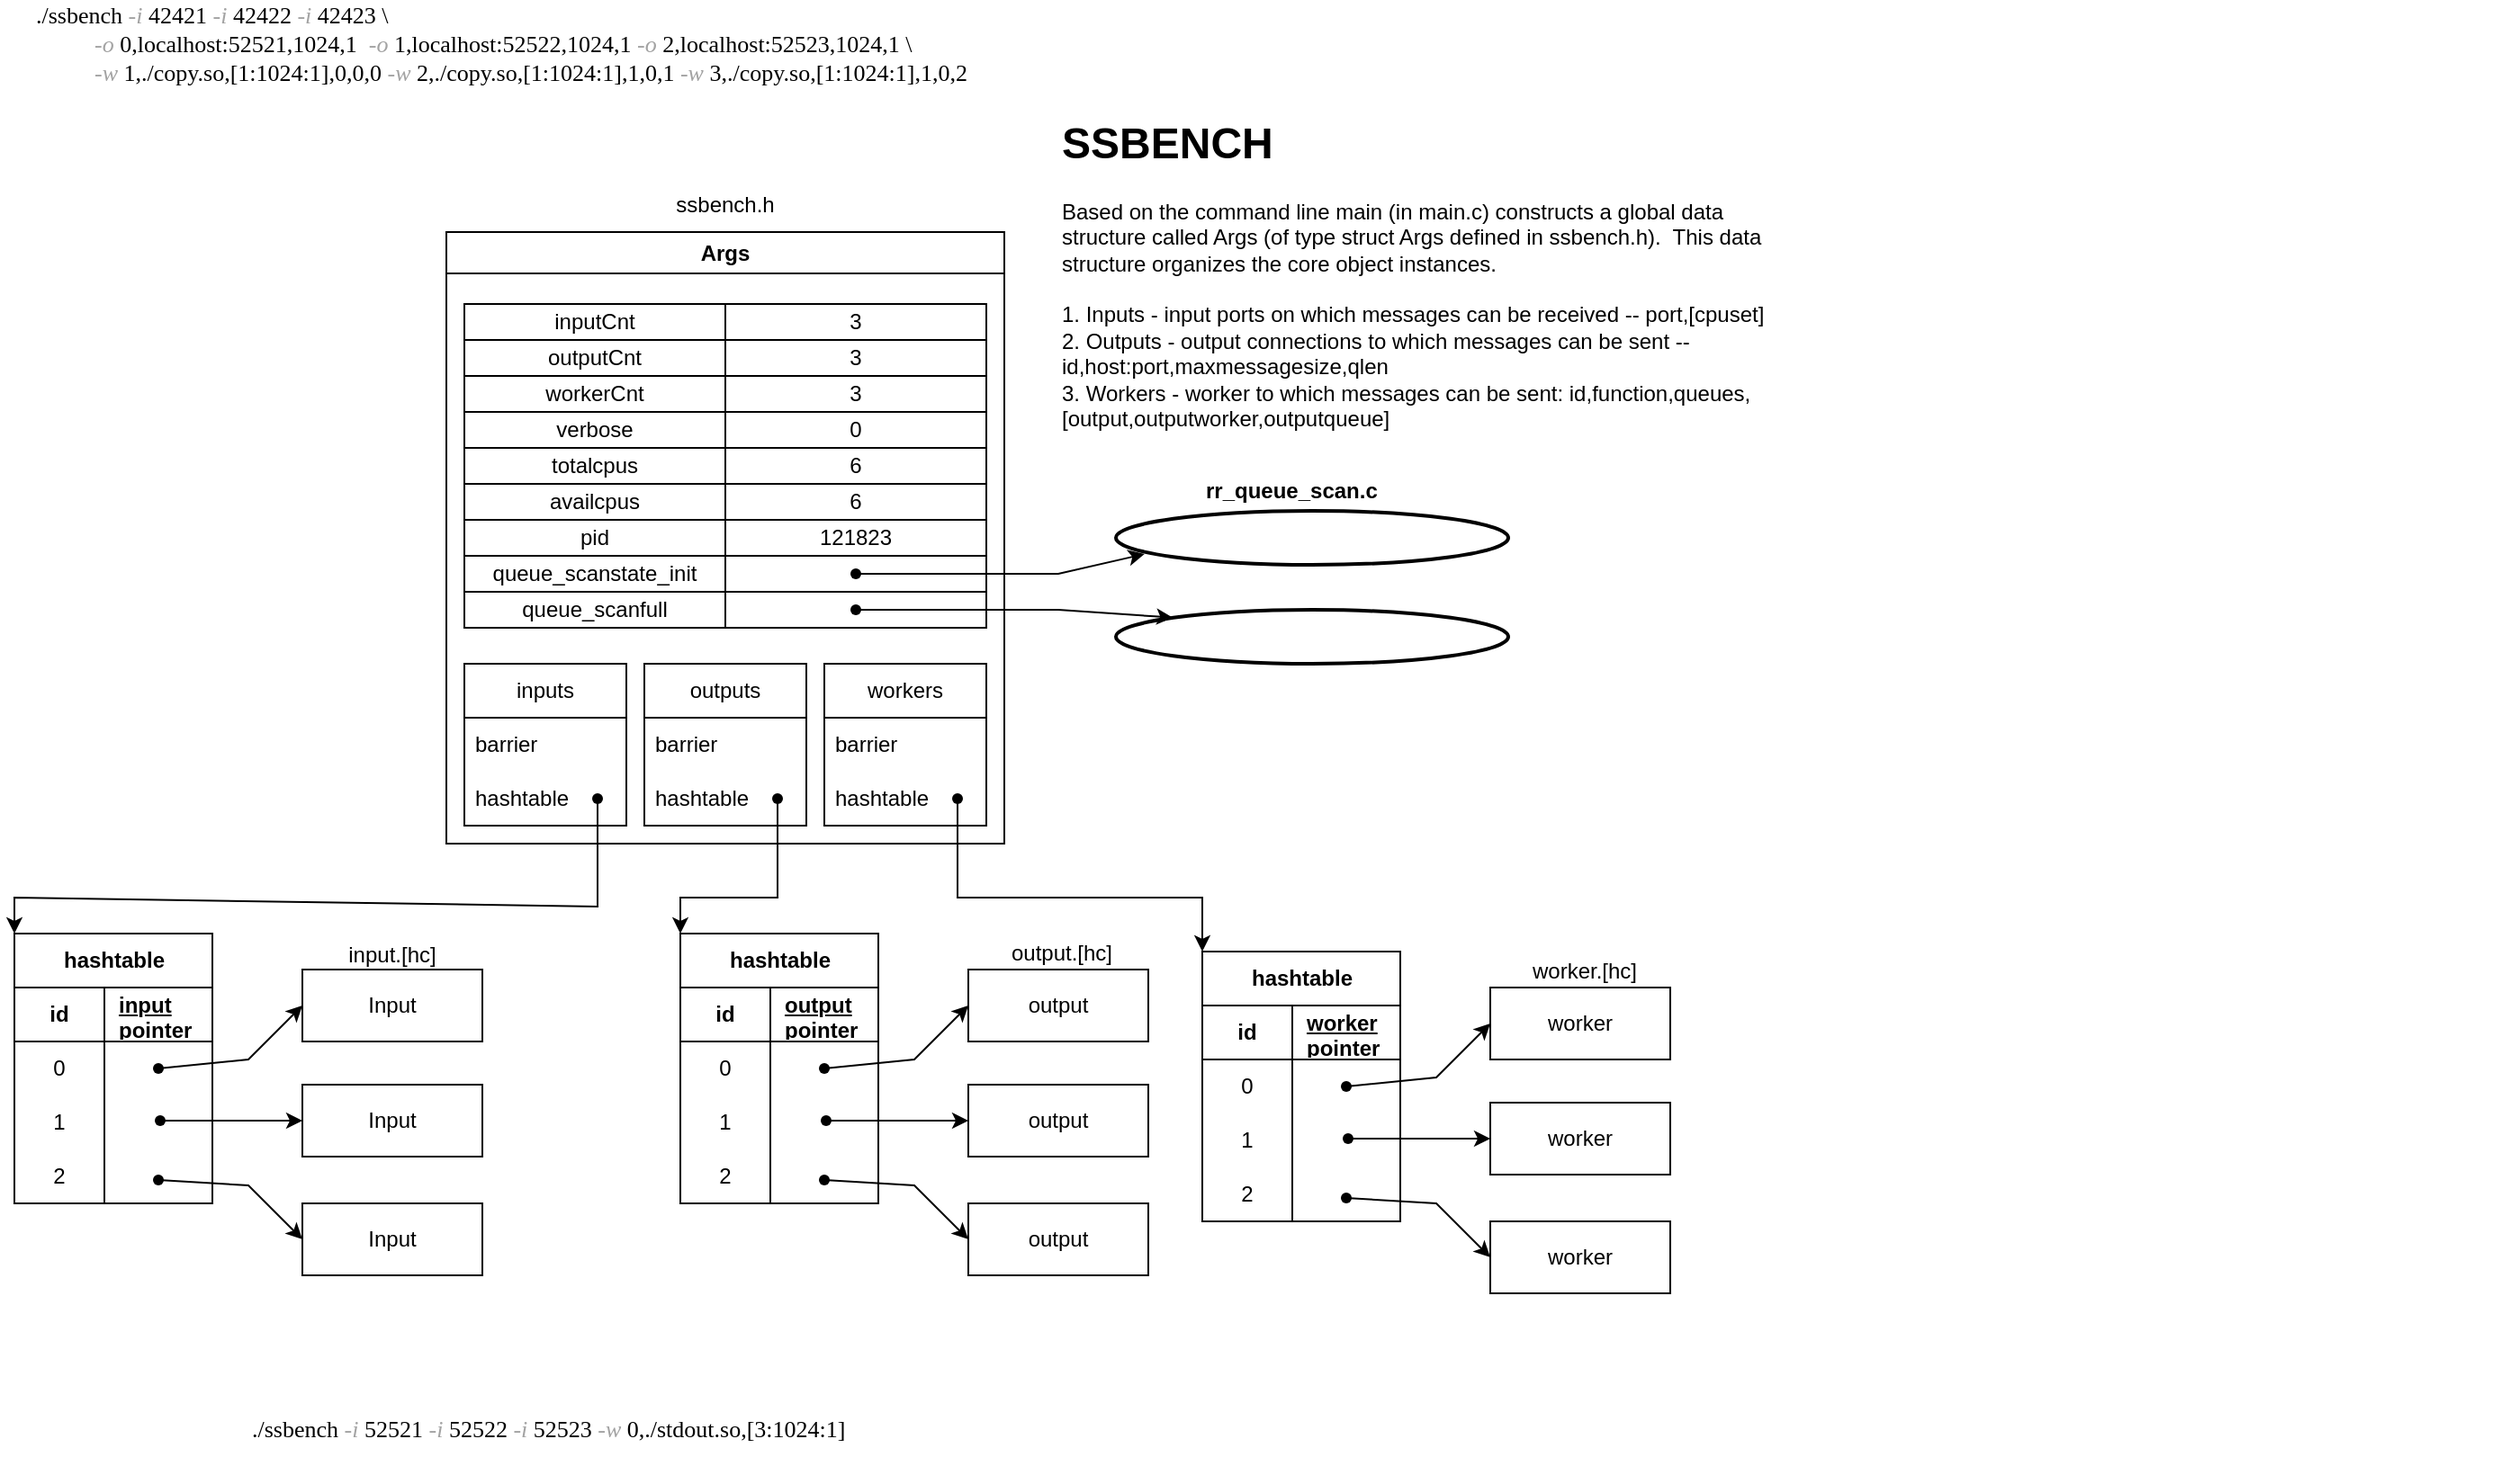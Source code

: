 <mxfile version="24.0.4" type="device" pages="4">
  <diagram name="Page-1" id="CvOhKqai0r32HdWCe7YS">
    <mxGraphModel dx="1354" dy="1214" grid="1" gridSize="10" guides="1" tooltips="1" connect="1" arrows="1" fold="1" page="1" pageScale="1" pageWidth="1100" pageHeight="850" math="0" shadow="0">
      <root>
        <mxCell id="0" />
        <mxCell id="1" parent="0" />
        <mxCell id="ngsk0KVZfZrYAHrHmn5B-73" value="" style="group" vertex="1" connectable="0" parent="1">
          <mxGeometry x="80" y="380" width="340" height="340" as="geometry" />
        </mxCell>
        <mxCell id="ngsk0KVZfZrYAHrHmn5B-18" value="hashtable" style="shape=table;startSize=30;container=1;collapsible=1;childLayout=tableLayout;fixedRows=1;rowLines=0;fontStyle=1;align=center;resizeLast=1;html=1;" vertex="1" parent="ngsk0KVZfZrYAHrHmn5B-73">
          <mxGeometry y="150" width="110" height="150" as="geometry" />
        </mxCell>
        <mxCell id="ngsk0KVZfZrYAHrHmn5B-19" value="" style="shape=tableRow;horizontal=0;startSize=0;swimlaneHead=0;swimlaneBody=0;fillColor=none;collapsible=0;dropTarget=0;points=[[0,0.5],[1,0.5]];portConstraint=eastwest;top=0;left=0;right=0;bottom=1;" vertex="1" parent="ngsk0KVZfZrYAHrHmn5B-18">
          <mxGeometry y="30" width="110" height="30" as="geometry" />
        </mxCell>
        <mxCell id="ngsk0KVZfZrYAHrHmn5B-20" value="id" style="shape=partialRectangle;connectable=0;fillColor=none;top=0;left=0;bottom=0;right=0;fontStyle=1;overflow=hidden;whiteSpace=wrap;html=1;" vertex="1" parent="ngsk0KVZfZrYAHrHmn5B-19">
          <mxGeometry width="50" height="30" as="geometry">
            <mxRectangle width="50" height="30" as="alternateBounds" />
          </mxGeometry>
        </mxCell>
        <mxCell id="ngsk0KVZfZrYAHrHmn5B-21" value="input pointer" style="shape=partialRectangle;connectable=0;fillColor=none;top=0;left=0;bottom=0;right=0;align=left;spacingLeft=6;fontStyle=5;overflow=hidden;whiteSpace=wrap;html=1;" vertex="1" parent="ngsk0KVZfZrYAHrHmn5B-19">
          <mxGeometry x="50" width="60" height="30" as="geometry">
            <mxRectangle width="60" height="30" as="alternateBounds" />
          </mxGeometry>
        </mxCell>
        <mxCell id="ngsk0KVZfZrYAHrHmn5B-22" value="" style="shape=tableRow;horizontal=0;startSize=0;swimlaneHead=0;swimlaneBody=0;fillColor=none;collapsible=0;dropTarget=0;points=[[0,0.5],[1,0.5]];portConstraint=eastwest;top=0;left=0;right=0;bottom=0;" vertex="1" parent="ngsk0KVZfZrYAHrHmn5B-18">
          <mxGeometry y="60" width="110" height="30" as="geometry" />
        </mxCell>
        <mxCell id="ngsk0KVZfZrYAHrHmn5B-23" value="0" style="shape=partialRectangle;connectable=0;fillColor=none;top=0;left=0;bottom=0;right=0;editable=1;overflow=hidden;whiteSpace=wrap;html=1;" vertex="1" parent="ngsk0KVZfZrYAHrHmn5B-22">
          <mxGeometry width="50" height="30" as="geometry">
            <mxRectangle width="50" height="30" as="alternateBounds" />
          </mxGeometry>
        </mxCell>
        <mxCell id="ngsk0KVZfZrYAHrHmn5B-24" value="" style="shape=partialRectangle;connectable=0;fillColor=none;top=0;left=0;bottom=0;right=0;align=left;spacingLeft=6;overflow=hidden;whiteSpace=wrap;html=1;" vertex="1" parent="ngsk0KVZfZrYAHrHmn5B-22">
          <mxGeometry x="50" width="60" height="30" as="geometry">
            <mxRectangle width="60" height="30" as="alternateBounds" />
          </mxGeometry>
        </mxCell>
        <mxCell id="ngsk0KVZfZrYAHrHmn5B-25" value="" style="shape=tableRow;horizontal=0;startSize=0;swimlaneHead=0;swimlaneBody=0;fillColor=none;collapsible=0;dropTarget=0;points=[[0,0.5],[1,0.5]];portConstraint=eastwest;top=0;left=0;right=0;bottom=0;" vertex="1" parent="ngsk0KVZfZrYAHrHmn5B-18">
          <mxGeometry y="90" width="110" height="30" as="geometry" />
        </mxCell>
        <mxCell id="ngsk0KVZfZrYAHrHmn5B-26" value="1" style="shape=partialRectangle;connectable=0;fillColor=none;top=0;left=0;bottom=0;right=0;editable=1;overflow=hidden;whiteSpace=wrap;html=1;" vertex="1" parent="ngsk0KVZfZrYAHrHmn5B-25">
          <mxGeometry width="50" height="30" as="geometry">
            <mxRectangle width="50" height="30" as="alternateBounds" />
          </mxGeometry>
        </mxCell>
        <mxCell id="ngsk0KVZfZrYAHrHmn5B-27" value="" style="shape=partialRectangle;connectable=0;fillColor=none;top=0;left=0;bottom=0;right=0;align=left;spacingLeft=6;overflow=hidden;whiteSpace=wrap;html=1;" vertex="1" parent="ngsk0KVZfZrYAHrHmn5B-25">
          <mxGeometry x="50" width="60" height="30" as="geometry">
            <mxRectangle width="60" height="30" as="alternateBounds" />
          </mxGeometry>
        </mxCell>
        <mxCell id="ngsk0KVZfZrYAHrHmn5B-28" value="" style="shape=tableRow;horizontal=0;startSize=0;swimlaneHead=0;swimlaneBody=0;fillColor=none;collapsible=0;dropTarget=0;points=[[0,0.5],[1,0.5]];portConstraint=eastwest;top=0;left=0;right=0;bottom=0;" vertex="1" parent="ngsk0KVZfZrYAHrHmn5B-18">
          <mxGeometry y="120" width="110" height="30" as="geometry" />
        </mxCell>
        <mxCell id="ngsk0KVZfZrYAHrHmn5B-29" value="2" style="shape=partialRectangle;connectable=0;fillColor=none;top=0;left=0;bottom=0;right=0;editable=1;overflow=hidden;whiteSpace=wrap;html=1;" vertex="1" parent="ngsk0KVZfZrYAHrHmn5B-28">
          <mxGeometry width="50" height="30" as="geometry">
            <mxRectangle width="50" height="30" as="alternateBounds" />
          </mxGeometry>
        </mxCell>
        <mxCell id="ngsk0KVZfZrYAHrHmn5B-30" value="" style="shape=partialRectangle;connectable=0;fillColor=none;top=0;left=0;bottom=0;right=0;align=left;spacingLeft=6;overflow=hidden;whiteSpace=wrap;html=1;" vertex="1" parent="ngsk0KVZfZrYAHrHmn5B-28">
          <mxGeometry x="50" width="60" height="30" as="geometry">
            <mxRectangle width="60" height="30" as="alternateBounds" />
          </mxGeometry>
        </mxCell>
        <mxCell id="ngsk0KVZfZrYAHrHmn5B-31" value="Input" style="whiteSpace=wrap;html=1;align=center;" vertex="1" parent="ngsk0KVZfZrYAHrHmn5B-73">
          <mxGeometry x="160" y="170" width="100" height="40" as="geometry" />
        </mxCell>
        <mxCell id="ngsk0KVZfZrYAHrHmn5B-32" value="" style="shape=waypoint;sketch=0;fillStyle=solid;size=6;pointerEvents=1;points=[];fillColor=none;resizable=0;rotatable=0;perimeter=centerPerimeter;snapToPoint=1;" vertex="1" parent="ngsk0KVZfZrYAHrHmn5B-73">
          <mxGeometry x="70" y="215" width="20" height="20" as="geometry" />
        </mxCell>
        <mxCell id="ngsk0KVZfZrYAHrHmn5B-33" value="" style="shape=waypoint;sketch=0;fillStyle=solid;size=6;pointerEvents=1;points=[];fillColor=none;resizable=0;rotatable=0;perimeter=centerPerimeter;snapToPoint=1;" vertex="1" parent="ngsk0KVZfZrYAHrHmn5B-73">
          <mxGeometry x="71" y="244" width="20" height="20" as="geometry" />
        </mxCell>
        <mxCell id="ngsk0KVZfZrYAHrHmn5B-34" value="" style="shape=waypoint;sketch=0;fillStyle=solid;size=6;pointerEvents=1;points=[];fillColor=none;resizable=0;rotatable=0;perimeter=centerPerimeter;snapToPoint=1;" vertex="1" parent="ngsk0KVZfZrYAHrHmn5B-73">
          <mxGeometry x="70" y="277" width="20" height="20" as="geometry" />
        </mxCell>
        <mxCell id="ngsk0KVZfZrYAHrHmn5B-36" value="" style="group" vertex="1" connectable="0" parent="ngsk0KVZfZrYAHrHmn5B-73">
          <mxGeometry x="250" width="90" height="90" as="geometry" />
        </mxCell>
        <mxCell id="ngsk0KVZfZrYAHrHmn5B-2" value="inputs" style="swimlane;fontStyle=0;childLayout=stackLayout;horizontal=1;startSize=30;horizontalStack=0;resizeParent=1;resizeParentMax=0;resizeLast=0;collapsible=1;marginBottom=0;whiteSpace=wrap;html=1;" vertex="1" parent="ngsk0KVZfZrYAHrHmn5B-36">
          <mxGeometry width="90" height="90" as="geometry">
            <mxRectangle x="480" y="560" width="60" height="30" as="alternateBounds" />
          </mxGeometry>
        </mxCell>
        <mxCell id="ngsk0KVZfZrYAHrHmn5B-3" value="barrier" style="text;strokeColor=none;fillColor=none;align=left;verticalAlign=middle;spacingLeft=4;spacingRight=4;overflow=hidden;points=[[0,0.5],[1,0.5]];portConstraint=eastwest;rotatable=0;whiteSpace=wrap;html=1;" vertex="1" parent="ngsk0KVZfZrYAHrHmn5B-2">
          <mxGeometry y="30" width="90" height="30" as="geometry" />
        </mxCell>
        <mxCell id="ngsk0KVZfZrYAHrHmn5B-5" value="hashtable" style="text;strokeColor=none;fillColor=none;align=left;verticalAlign=middle;spacingLeft=4;spacingRight=4;overflow=hidden;points=[[0,0.5],[1,0.5]];portConstraint=eastwest;rotatable=0;whiteSpace=wrap;html=1;" vertex="1" parent="ngsk0KVZfZrYAHrHmn5B-2">
          <mxGeometry y="60" width="90" height="30" as="geometry" />
        </mxCell>
        <mxCell id="ngsk0KVZfZrYAHrHmn5B-35" value="" style="shape=waypoint;sketch=0;fillStyle=solid;size=6;pointerEvents=1;points=[];fillColor=none;resizable=0;rotatable=0;perimeter=centerPerimeter;snapToPoint=1;" vertex="1" parent="ngsk0KVZfZrYAHrHmn5B-36">
          <mxGeometry x="64" y="65" width="20" height="20" as="geometry" />
        </mxCell>
        <mxCell id="ngsk0KVZfZrYAHrHmn5B-39" value="" style="endArrow=classic;html=1;rounded=0;exitX=0.85;exitY=0.4;exitDx=0;exitDy=0;exitPerimeter=0;entryX=0;entryY=0;entryDx=0;entryDy=0;" edge="1" parent="ngsk0KVZfZrYAHrHmn5B-73" source="ngsk0KVZfZrYAHrHmn5B-35" target="ngsk0KVZfZrYAHrHmn5B-18">
          <mxGeometry width="50" height="50" relative="1" as="geometry">
            <mxPoint x="450" y="170" as="sourcePoint" />
            <mxPoint x="500" y="120" as="targetPoint" />
            <Array as="points">
              <mxPoint x="324" y="135" />
              <mxPoint y="130" />
            </Array>
          </mxGeometry>
        </mxCell>
        <mxCell id="ngsk0KVZfZrYAHrHmn5B-40" value="" style="endArrow=classic;html=1;rounded=0;exitX=1.15;exitY=1.05;exitDx=0;exitDy=0;exitPerimeter=0;entryX=0;entryY=0.5;entryDx=0;entryDy=0;" edge="1" parent="ngsk0KVZfZrYAHrHmn5B-73" source="ngsk0KVZfZrYAHrHmn5B-32" target="ngsk0KVZfZrYAHrHmn5B-31">
          <mxGeometry width="50" height="50" relative="1" as="geometry">
            <mxPoint x="450" y="170" as="sourcePoint" />
            <mxPoint x="500" y="120" as="targetPoint" />
            <Array as="points">
              <mxPoint x="130" y="220" />
            </Array>
          </mxGeometry>
        </mxCell>
        <mxCell id="ngsk0KVZfZrYAHrHmn5B-41" value="Input" style="whiteSpace=wrap;html=1;align=center;" vertex="1" parent="ngsk0KVZfZrYAHrHmn5B-73">
          <mxGeometry x="160" y="234" width="100" height="40" as="geometry" />
        </mxCell>
        <mxCell id="ngsk0KVZfZrYAHrHmn5B-42" value="" style="endArrow=classic;html=1;rounded=0;exitX=0.7;exitY=0.85;exitDx=0;exitDy=0;exitPerimeter=0;entryX=0;entryY=0.5;entryDx=0;entryDy=0;" edge="1" parent="ngsk0KVZfZrYAHrHmn5B-73" target="ngsk0KVZfZrYAHrHmn5B-41" source="ngsk0KVZfZrYAHrHmn5B-33">
          <mxGeometry width="50" height="50" relative="1" as="geometry">
            <mxPoint x="100" y="280" as="sourcePoint" />
            <mxPoint x="520" y="175" as="targetPoint" />
          </mxGeometry>
        </mxCell>
        <mxCell id="ngsk0KVZfZrYAHrHmn5B-43" value="Input" style="whiteSpace=wrap;html=1;align=center;" vertex="1" parent="ngsk0KVZfZrYAHrHmn5B-73">
          <mxGeometry x="160" y="300" width="100" height="40" as="geometry" />
        </mxCell>
        <mxCell id="ngsk0KVZfZrYAHrHmn5B-44" value="" style="endArrow=classic;html=1;rounded=0;exitX=0.6;exitY=0.85;exitDx=0;exitDy=0;exitPerimeter=0;entryX=0;entryY=0.5;entryDx=0;entryDy=0;" edge="1" parent="ngsk0KVZfZrYAHrHmn5B-73" target="ngsk0KVZfZrYAHrHmn5B-43" source="ngsk0KVZfZrYAHrHmn5B-34">
          <mxGeometry width="50" height="50" relative="1" as="geometry">
            <mxPoint x="80" y="320" as="sourcePoint" />
            <mxPoint x="500" y="215" as="targetPoint" />
            <Array as="points">
              <mxPoint x="130" y="290" />
            </Array>
          </mxGeometry>
        </mxCell>
        <mxCell id="ngsk0KVZfZrYAHrHmn5B-172" value="input.[hc]" style="text;html=1;align=center;verticalAlign=middle;whiteSpace=wrap;rounded=0;" vertex="1" parent="ngsk0KVZfZrYAHrHmn5B-73">
          <mxGeometry x="180" y="147" width="60" height="30" as="geometry" />
        </mxCell>
        <mxCell id="ngsk0KVZfZrYAHrHmn5B-74" value="" style="group" vertex="1" connectable="0" parent="1">
          <mxGeometry x="450" y="380" width="340" height="340" as="geometry" />
        </mxCell>
        <mxCell id="ngsk0KVZfZrYAHrHmn5B-75" value="hashtable" style="shape=table;startSize=30;container=1;collapsible=1;childLayout=tableLayout;fixedRows=1;rowLines=0;fontStyle=1;align=center;resizeLast=1;html=1;" vertex="1" parent="ngsk0KVZfZrYAHrHmn5B-74">
          <mxGeometry y="150" width="110" height="150" as="geometry" />
        </mxCell>
        <mxCell id="ngsk0KVZfZrYAHrHmn5B-76" value="" style="shape=tableRow;horizontal=0;startSize=0;swimlaneHead=0;swimlaneBody=0;fillColor=none;collapsible=0;dropTarget=0;points=[[0,0.5],[1,0.5]];portConstraint=eastwest;top=0;left=0;right=0;bottom=1;" vertex="1" parent="ngsk0KVZfZrYAHrHmn5B-75">
          <mxGeometry y="30" width="110" height="30" as="geometry" />
        </mxCell>
        <mxCell id="ngsk0KVZfZrYAHrHmn5B-77" value="id" style="shape=partialRectangle;connectable=0;fillColor=none;top=0;left=0;bottom=0;right=0;fontStyle=1;overflow=hidden;whiteSpace=wrap;html=1;" vertex="1" parent="ngsk0KVZfZrYAHrHmn5B-76">
          <mxGeometry width="50" height="30" as="geometry">
            <mxRectangle width="50" height="30" as="alternateBounds" />
          </mxGeometry>
        </mxCell>
        <mxCell id="ngsk0KVZfZrYAHrHmn5B-78" value="output pointer" style="shape=partialRectangle;connectable=0;fillColor=none;top=0;left=0;bottom=0;right=0;align=left;spacingLeft=6;fontStyle=5;overflow=hidden;whiteSpace=wrap;html=1;" vertex="1" parent="ngsk0KVZfZrYAHrHmn5B-76">
          <mxGeometry x="50" width="60" height="30" as="geometry">
            <mxRectangle width="60" height="30" as="alternateBounds" />
          </mxGeometry>
        </mxCell>
        <mxCell id="ngsk0KVZfZrYAHrHmn5B-79" value="" style="shape=tableRow;horizontal=0;startSize=0;swimlaneHead=0;swimlaneBody=0;fillColor=none;collapsible=0;dropTarget=0;points=[[0,0.5],[1,0.5]];portConstraint=eastwest;top=0;left=0;right=0;bottom=0;" vertex="1" parent="ngsk0KVZfZrYAHrHmn5B-75">
          <mxGeometry y="60" width="110" height="30" as="geometry" />
        </mxCell>
        <mxCell id="ngsk0KVZfZrYAHrHmn5B-80" value="0" style="shape=partialRectangle;connectable=0;fillColor=none;top=0;left=0;bottom=0;right=0;editable=1;overflow=hidden;whiteSpace=wrap;html=1;" vertex="1" parent="ngsk0KVZfZrYAHrHmn5B-79">
          <mxGeometry width="50" height="30" as="geometry">
            <mxRectangle width="50" height="30" as="alternateBounds" />
          </mxGeometry>
        </mxCell>
        <mxCell id="ngsk0KVZfZrYAHrHmn5B-81" value="" style="shape=partialRectangle;connectable=0;fillColor=none;top=0;left=0;bottom=0;right=0;align=left;spacingLeft=6;overflow=hidden;whiteSpace=wrap;html=1;" vertex="1" parent="ngsk0KVZfZrYAHrHmn5B-79">
          <mxGeometry x="50" width="60" height="30" as="geometry">
            <mxRectangle width="60" height="30" as="alternateBounds" />
          </mxGeometry>
        </mxCell>
        <mxCell id="ngsk0KVZfZrYAHrHmn5B-82" value="" style="shape=tableRow;horizontal=0;startSize=0;swimlaneHead=0;swimlaneBody=0;fillColor=none;collapsible=0;dropTarget=0;points=[[0,0.5],[1,0.5]];portConstraint=eastwest;top=0;left=0;right=0;bottom=0;" vertex="1" parent="ngsk0KVZfZrYAHrHmn5B-75">
          <mxGeometry y="90" width="110" height="30" as="geometry" />
        </mxCell>
        <mxCell id="ngsk0KVZfZrYAHrHmn5B-83" value="1" style="shape=partialRectangle;connectable=0;fillColor=none;top=0;left=0;bottom=0;right=0;editable=1;overflow=hidden;whiteSpace=wrap;html=1;" vertex="1" parent="ngsk0KVZfZrYAHrHmn5B-82">
          <mxGeometry width="50" height="30" as="geometry">
            <mxRectangle width="50" height="30" as="alternateBounds" />
          </mxGeometry>
        </mxCell>
        <mxCell id="ngsk0KVZfZrYAHrHmn5B-84" value="" style="shape=partialRectangle;connectable=0;fillColor=none;top=0;left=0;bottom=0;right=0;align=left;spacingLeft=6;overflow=hidden;whiteSpace=wrap;html=1;" vertex="1" parent="ngsk0KVZfZrYAHrHmn5B-82">
          <mxGeometry x="50" width="60" height="30" as="geometry">
            <mxRectangle width="60" height="30" as="alternateBounds" />
          </mxGeometry>
        </mxCell>
        <mxCell id="ngsk0KVZfZrYAHrHmn5B-85" value="" style="shape=tableRow;horizontal=0;startSize=0;swimlaneHead=0;swimlaneBody=0;fillColor=none;collapsible=0;dropTarget=0;points=[[0,0.5],[1,0.5]];portConstraint=eastwest;top=0;left=0;right=0;bottom=0;" vertex="1" parent="ngsk0KVZfZrYAHrHmn5B-75">
          <mxGeometry y="120" width="110" height="30" as="geometry" />
        </mxCell>
        <mxCell id="ngsk0KVZfZrYAHrHmn5B-86" value="2" style="shape=partialRectangle;connectable=0;fillColor=none;top=0;left=0;bottom=0;right=0;editable=1;overflow=hidden;whiteSpace=wrap;html=1;" vertex="1" parent="ngsk0KVZfZrYAHrHmn5B-85">
          <mxGeometry width="50" height="30" as="geometry">
            <mxRectangle width="50" height="30" as="alternateBounds" />
          </mxGeometry>
        </mxCell>
        <mxCell id="ngsk0KVZfZrYAHrHmn5B-87" value="" style="shape=partialRectangle;connectable=0;fillColor=none;top=0;left=0;bottom=0;right=0;align=left;spacingLeft=6;overflow=hidden;whiteSpace=wrap;html=1;" vertex="1" parent="ngsk0KVZfZrYAHrHmn5B-85">
          <mxGeometry x="50" width="60" height="30" as="geometry">
            <mxRectangle width="60" height="30" as="alternateBounds" />
          </mxGeometry>
        </mxCell>
        <mxCell id="ngsk0KVZfZrYAHrHmn5B-88" value="output" style="whiteSpace=wrap;html=1;align=center;" vertex="1" parent="ngsk0KVZfZrYAHrHmn5B-74">
          <mxGeometry x="160" y="170" width="100" height="40" as="geometry" />
        </mxCell>
        <mxCell id="ngsk0KVZfZrYAHrHmn5B-89" value="" style="shape=waypoint;sketch=0;fillStyle=solid;size=6;pointerEvents=1;points=[];fillColor=none;resizable=0;rotatable=0;perimeter=centerPerimeter;snapToPoint=1;" vertex="1" parent="ngsk0KVZfZrYAHrHmn5B-74">
          <mxGeometry x="70" y="215" width="20" height="20" as="geometry" />
        </mxCell>
        <mxCell id="ngsk0KVZfZrYAHrHmn5B-90" value="" style="shape=waypoint;sketch=0;fillStyle=solid;size=6;pointerEvents=1;points=[];fillColor=none;resizable=0;rotatable=0;perimeter=centerPerimeter;snapToPoint=1;" vertex="1" parent="ngsk0KVZfZrYAHrHmn5B-74">
          <mxGeometry x="71" y="244" width="20" height="20" as="geometry" />
        </mxCell>
        <mxCell id="ngsk0KVZfZrYAHrHmn5B-91" value="" style="shape=waypoint;sketch=0;fillStyle=solid;size=6;pointerEvents=1;points=[];fillColor=none;resizable=0;rotatable=0;perimeter=centerPerimeter;snapToPoint=1;" vertex="1" parent="ngsk0KVZfZrYAHrHmn5B-74">
          <mxGeometry x="70" y="277" width="20" height="20" as="geometry" />
        </mxCell>
        <mxCell id="ngsk0KVZfZrYAHrHmn5B-92" value="" style="group" vertex="1" connectable="0" parent="ngsk0KVZfZrYAHrHmn5B-74">
          <mxGeometry x="-20" width="90" height="90" as="geometry" />
        </mxCell>
        <mxCell id="ngsk0KVZfZrYAHrHmn5B-93" value="outputs" style="swimlane;fontStyle=0;childLayout=stackLayout;horizontal=1;startSize=30;horizontalStack=0;resizeParent=1;resizeParentMax=0;resizeLast=0;collapsible=1;marginBottom=0;whiteSpace=wrap;html=1;" vertex="1" parent="ngsk0KVZfZrYAHrHmn5B-92">
          <mxGeometry width="90" height="90" as="geometry">
            <mxRectangle x="480" y="560" width="60" height="30" as="alternateBounds" />
          </mxGeometry>
        </mxCell>
        <mxCell id="ngsk0KVZfZrYAHrHmn5B-94" value="barrier" style="text;strokeColor=none;fillColor=none;align=left;verticalAlign=middle;spacingLeft=4;spacingRight=4;overflow=hidden;points=[[0,0.5],[1,0.5]];portConstraint=eastwest;rotatable=0;whiteSpace=wrap;html=1;" vertex="1" parent="ngsk0KVZfZrYAHrHmn5B-93">
          <mxGeometry y="30" width="90" height="30" as="geometry" />
        </mxCell>
        <mxCell id="ngsk0KVZfZrYAHrHmn5B-95" value="hashtable" style="text;strokeColor=none;fillColor=none;align=left;verticalAlign=middle;spacingLeft=4;spacingRight=4;overflow=hidden;points=[[0,0.5],[1,0.5]];portConstraint=eastwest;rotatable=0;whiteSpace=wrap;html=1;" vertex="1" parent="ngsk0KVZfZrYAHrHmn5B-93">
          <mxGeometry y="60" width="90" height="30" as="geometry" />
        </mxCell>
        <mxCell id="ngsk0KVZfZrYAHrHmn5B-96" value="" style="shape=waypoint;sketch=0;fillStyle=solid;size=6;pointerEvents=1;points=[];fillColor=none;resizable=0;rotatable=0;perimeter=centerPerimeter;snapToPoint=1;" vertex="1" parent="ngsk0KVZfZrYAHrHmn5B-92">
          <mxGeometry x="64" y="65" width="20" height="20" as="geometry" />
        </mxCell>
        <mxCell id="ngsk0KVZfZrYAHrHmn5B-97" value="" style="endArrow=classic;html=1;rounded=0;exitX=0.85;exitY=0.4;exitDx=0;exitDy=0;exitPerimeter=0;entryX=0;entryY=0;entryDx=0;entryDy=0;" edge="1" parent="ngsk0KVZfZrYAHrHmn5B-74" source="ngsk0KVZfZrYAHrHmn5B-96" target="ngsk0KVZfZrYAHrHmn5B-75">
          <mxGeometry width="50" height="50" relative="1" as="geometry">
            <mxPoint x="450" y="170" as="sourcePoint" />
            <mxPoint x="500" y="120" as="targetPoint" />
            <Array as="points">
              <mxPoint x="54" y="130" />
              <mxPoint y="130" />
            </Array>
          </mxGeometry>
        </mxCell>
        <mxCell id="ngsk0KVZfZrYAHrHmn5B-98" value="" style="endArrow=classic;html=1;rounded=0;exitX=1.15;exitY=1.05;exitDx=0;exitDy=0;exitPerimeter=0;entryX=0;entryY=0.5;entryDx=0;entryDy=0;" edge="1" parent="ngsk0KVZfZrYAHrHmn5B-74" source="ngsk0KVZfZrYAHrHmn5B-89" target="ngsk0KVZfZrYAHrHmn5B-88">
          <mxGeometry width="50" height="50" relative="1" as="geometry">
            <mxPoint x="450" y="170" as="sourcePoint" />
            <mxPoint x="500" y="120" as="targetPoint" />
            <Array as="points">
              <mxPoint x="130" y="220" />
            </Array>
          </mxGeometry>
        </mxCell>
        <mxCell id="ngsk0KVZfZrYAHrHmn5B-99" value="output" style="whiteSpace=wrap;html=1;align=center;" vertex="1" parent="ngsk0KVZfZrYAHrHmn5B-74">
          <mxGeometry x="160" y="234" width="100" height="40" as="geometry" />
        </mxCell>
        <mxCell id="ngsk0KVZfZrYAHrHmn5B-100" value="" style="endArrow=classic;html=1;rounded=0;exitX=0.7;exitY=0.85;exitDx=0;exitDy=0;exitPerimeter=0;entryX=0;entryY=0.5;entryDx=0;entryDy=0;" edge="1" parent="ngsk0KVZfZrYAHrHmn5B-74" source="ngsk0KVZfZrYAHrHmn5B-90" target="ngsk0KVZfZrYAHrHmn5B-99">
          <mxGeometry width="50" height="50" relative="1" as="geometry">
            <mxPoint x="100" y="280" as="sourcePoint" />
            <mxPoint x="520" y="175" as="targetPoint" />
          </mxGeometry>
        </mxCell>
        <mxCell id="ngsk0KVZfZrYAHrHmn5B-101" value="output" style="whiteSpace=wrap;html=1;align=center;" vertex="1" parent="ngsk0KVZfZrYAHrHmn5B-74">
          <mxGeometry x="160" y="300" width="100" height="40" as="geometry" />
        </mxCell>
        <mxCell id="ngsk0KVZfZrYAHrHmn5B-102" value="" style="endArrow=classic;html=1;rounded=0;exitX=0.6;exitY=0.85;exitDx=0;exitDy=0;exitPerimeter=0;entryX=0;entryY=0.5;entryDx=0;entryDy=0;" edge="1" parent="ngsk0KVZfZrYAHrHmn5B-74" source="ngsk0KVZfZrYAHrHmn5B-91" target="ngsk0KVZfZrYAHrHmn5B-101">
          <mxGeometry width="50" height="50" relative="1" as="geometry">
            <mxPoint x="80" y="320" as="sourcePoint" />
            <mxPoint x="500" y="215" as="targetPoint" />
            <Array as="points">
              <mxPoint x="130" y="290" />
            </Array>
          </mxGeometry>
        </mxCell>
        <mxCell id="ngsk0KVZfZrYAHrHmn5B-121" value="" style="group" vertex="1" connectable="0" parent="ngsk0KVZfZrYAHrHmn5B-74">
          <mxGeometry x="80" width="90" height="90" as="geometry" />
        </mxCell>
        <mxCell id="ngsk0KVZfZrYAHrHmn5B-122" value="workers" style="swimlane;fontStyle=0;childLayout=stackLayout;horizontal=1;startSize=30;horizontalStack=0;resizeParent=1;resizeParentMax=0;resizeLast=0;collapsible=1;marginBottom=0;whiteSpace=wrap;html=1;" vertex="1" parent="ngsk0KVZfZrYAHrHmn5B-121">
          <mxGeometry width="90" height="90" as="geometry">
            <mxRectangle x="480" y="560" width="60" height="30" as="alternateBounds" />
          </mxGeometry>
        </mxCell>
        <mxCell id="ngsk0KVZfZrYAHrHmn5B-123" value="barrier" style="text;strokeColor=none;fillColor=none;align=left;verticalAlign=middle;spacingLeft=4;spacingRight=4;overflow=hidden;points=[[0,0.5],[1,0.5]];portConstraint=eastwest;rotatable=0;whiteSpace=wrap;html=1;" vertex="1" parent="ngsk0KVZfZrYAHrHmn5B-122">
          <mxGeometry y="30" width="90" height="30" as="geometry" />
        </mxCell>
        <mxCell id="ngsk0KVZfZrYAHrHmn5B-124" value="hashtable" style="text;strokeColor=none;fillColor=none;align=left;verticalAlign=middle;spacingLeft=4;spacingRight=4;overflow=hidden;points=[[0,0.5],[1,0.5]];portConstraint=eastwest;rotatable=0;whiteSpace=wrap;html=1;" vertex="1" parent="ngsk0KVZfZrYAHrHmn5B-122">
          <mxGeometry y="60" width="90" height="30" as="geometry" />
        </mxCell>
        <mxCell id="ngsk0KVZfZrYAHrHmn5B-125" value="" style="shape=waypoint;sketch=0;fillStyle=solid;size=6;pointerEvents=1;points=[];fillColor=none;resizable=0;rotatable=0;perimeter=centerPerimeter;snapToPoint=1;" vertex="1" parent="ngsk0KVZfZrYAHrHmn5B-121">
          <mxGeometry x="64" y="65" width="20" height="20" as="geometry" />
        </mxCell>
        <mxCell id="ngsk0KVZfZrYAHrHmn5B-103" value="" style="group" vertex="1" connectable="0" parent="1">
          <mxGeometry x="740" y="480" width="340" height="340" as="geometry" />
        </mxCell>
        <mxCell id="ngsk0KVZfZrYAHrHmn5B-104" value="hashtable" style="shape=table;startSize=30;container=1;collapsible=1;childLayout=tableLayout;fixedRows=1;rowLines=0;fontStyle=1;align=center;resizeLast=1;html=1;" vertex="1" parent="ngsk0KVZfZrYAHrHmn5B-103">
          <mxGeometry y="60" width="110" height="150" as="geometry" />
        </mxCell>
        <mxCell id="ngsk0KVZfZrYAHrHmn5B-105" value="" style="shape=tableRow;horizontal=0;startSize=0;swimlaneHead=0;swimlaneBody=0;fillColor=none;collapsible=0;dropTarget=0;points=[[0,0.5],[1,0.5]];portConstraint=eastwest;top=0;left=0;right=0;bottom=1;" vertex="1" parent="ngsk0KVZfZrYAHrHmn5B-104">
          <mxGeometry y="30" width="110" height="30" as="geometry" />
        </mxCell>
        <mxCell id="ngsk0KVZfZrYAHrHmn5B-106" value="id" style="shape=partialRectangle;connectable=0;fillColor=none;top=0;left=0;bottom=0;right=0;fontStyle=1;overflow=hidden;whiteSpace=wrap;html=1;" vertex="1" parent="ngsk0KVZfZrYAHrHmn5B-105">
          <mxGeometry width="50" height="30" as="geometry">
            <mxRectangle width="50" height="30" as="alternateBounds" />
          </mxGeometry>
        </mxCell>
        <mxCell id="ngsk0KVZfZrYAHrHmn5B-107" value="worker pointer" style="shape=partialRectangle;connectable=0;fillColor=none;top=0;left=0;bottom=0;right=0;align=left;spacingLeft=6;fontStyle=5;overflow=hidden;whiteSpace=wrap;html=1;" vertex="1" parent="ngsk0KVZfZrYAHrHmn5B-105">
          <mxGeometry x="50" width="60" height="30" as="geometry">
            <mxRectangle width="60" height="30" as="alternateBounds" />
          </mxGeometry>
        </mxCell>
        <mxCell id="ngsk0KVZfZrYAHrHmn5B-108" value="" style="shape=tableRow;horizontal=0;startSize=0;swimlaneHead=0;swimlaneBody=0;fillColor=none;collapsible=0;dropTarget=0;points=[[0,0.5],[1,0.5]];portConstraint=eastwest;top=0;left=0;right=0;bottom=0;" vertex="1" parent="ngsk0KVZfZrYAHrHmn5B-104">
          <mxGeometry y="60" width="110" height="30" as="geometry" />
        </mxCell>
        <mxCell id="ngsk0KVZfZrYAHrHmn5B-109" value="0" style="shape=partialRectangle;connectable=0;fillColor=none;top=0;left=0;bottom=0;right=0;editable=1;overflow=hidden;whiteSpace=wrap;html=1;" vertex="1" parent="ngsk0KVZfZrYAHrHmn5B-108">
          <mxGeometry width="50" height="30" as="geometry">
            <mxRectangle width="50" height="30" as="alternateBounds" />
          </mxGeometry>
        </mxCell>
        <mxCell id="ngsk0KVZfZrYAHrHmn5B-110" value="" style="shape=partialRectangle;connectable=0;fillColor=none;top=0;left=0;bottom=0;right=0;align=left;spacingLeft=6;overflow=hidden;whiteSpace=wrap;html=1;" vertex="1" parent="ngsk0KVZfZrYAHrHmn5B-108">
          <mxGeometry x="50" width="60" height="30" as="geometry">
            <mxRectangle width="60" height="30" as="alternateBounds" />
          </mxGeometry>
        </mxCell>
        <mxCell id="ngsk0KVZfZrYAHrHmn5B-111" value="" style="shape=tableRow;horizontal=0;startSize=0;swimlaneHead=0;swimlaneBody=0;fillColor=none;collapsible=0;dropTarget=0;points=[[0,0.5],[1,0.5]];portConstraint=eastwest;top=0;left=0;right=0;bottom=0;" vertex="1" parent="ngsk0KVZfZrYAHrHmn5B-104">
          <mxGeometry y="90" width="110" height="30" as="geometry" />
        </mxCell>
        <mxCell id="ngsk0KVZfZrYAHrHmn5B-112" value="1" style="shape=partialRectangle;connectable=0;fillColor=none;top=0;left=0;bottom=0;right=0;editable=1;overflow=hidden;whiteSpace=wrap;html=1;" vertex="1" parent="ngsk0KVZfZrYAHrHmn5B-111">
          <mxGeometry width="50" height="30" as="geometry">
            <mxRectangle width="50" height="30" as="alternateBounds" />
          </mxGeometry>
        </mxCell>
        <mxCell id="ngsk0KVZfZrYAHrHmn5B-113" value="" style="shape=partialRectangle;connectable=0;fillColor=none;top=0;left=0;bottom=0;right=0;align=left;spacingLeft=6;overflow=hidden;whiteSpace=wrap;html=1;" vertex="1" parent="ngsk0KVZfZrYAHrHmn5B-111">
          <mxGeometry x="50" width="60" height="30" as="geometry">
            <mxRectangle width="60" height="30" as="alternateBounds" />
          </mxGeometry>
        </mxCell>
        <mxCell id="ngsk0KVZfZrYAHrHmn5B-114" value="" style="shape=tableRow;horizontal=0;startSize=0;swimlaneHead=0;swimlaneBody=0;fillColor=none;collapsible=0;dropTarget=0;points=[[0,0.5],[1,0.5]];portConstraint=eastwest;top=0;left=0;right=0;bottom=0;" vertex="1" parent="ngsk0KVZfZrYAHrHmn5B-104">
          <mxGeometry y="120" width="110" height="30" as="geometry" />
        </mxCell>
        <mxCell id="ngsk0KVZfZrYAHrHmn5B-115" value="2" style="shape=partialRectangle;connectable=0;fillColor=none;top=0;left=0;bottom=0;right=0;editable=1;overflow=hidden;whiteSpace=wrap;html=1;" vertex="1" parent="ngsk0KVZfZrYAHrHmn5B-114">
          <mxGeometry width="50" height="30" as="geometry">
            <mxRectangle width="50" height="30" as="alternateBounds" />
          </mxGeometry>
        </mxCell>
        <mxCell id="ngsk0KVZfZrYAHrHmn5B-116" value="" style="shape=partialRectangle;connectable=0;fillColor=none;top=0;left=0;bottom=0;right=0;align=left;spacingLeft=6;overflow=hidden;whiteSpace=wrap;html=1;" vertex="1" parent="ngsk0KVZfZrYAHrHmn5B-114">
          <mxGeometry x="50" width="60" height="30" as="geometry">
            <mxRectangle width="60" height="30" as="alternateBounds" />
          </mxGeometry>
        </mxCell>
        <mxCell id="ngsk0KVZfZrYAHrHmn5B-117" value="worker" style="whiteSpace=wrap;html=1;align=center;" vertex="1" parent="ngsk0KVZfZrYAHrHmn5B-103">
          <mxGeometry x="160" y="80" width="100" height="40" as="geometry" />
        </mxCell>
        <mxCell id="ngsk0KVZfZrYAHrHmn5B-118" value="" style="shape=waypoint;sketch=0;fillStyle=solid;size=6;pointerEvents=1;points=[];fillColor=none;resizable=0;rotatable=0;perimeter=centerPerimeter;snapToPoint=1;" vertex="1" parent="ngsk0KVZfZrYAHrHmn5B-103">
          <mxGeometry x="70" y="125" width="20" height="20" as="geometry" />
        </mxCell>
        <mxCell id="ngsk0KVZfZrYAHrHmn5B-119" value="" style="shape=waypoint;sketch=0;fillStyle=solid;size=6;pointerEvents=1;points=[];fillColor=none;resizable=0;rotatable=0;perimeter=centerPerimeter;snapToPoint=1;" vertex="1" parent="ngsk0KVZfZrYAHrHmn5B-103">
          <mxGeometry x="71" y="154" width="20" height="20" as="geometry" />
        </mxCell>
        <mxCell id="ngsk0KVZfZrYAHrHmn5B-120" value="" style="shape=waypoint;sketch=0;fillStyle=solid;size=6;pointerEvents=1;points=[];fillColor=none;resizable=0;rotatable=0;perimeter=centerPerimeter;snapToPoint=1;" vertex="1" parent="ngsk0KVZfZrYAHrHmn5B-103">
          <mxGeometry x="70" y="187" width="20" height="20" as="geometry" />
        </mxCell>
        <mxCell id="ngsk0KVZfZrYAHrHmn5B-127" value="" style="endArrow=classic;html=1;rounded=0;exitX=1.15;exitY=1.05;exitDx=0;exitDy=0;exitPerimeter=0;entryX=0;entryY=0.5;entryDx=0;entryDy=0;" edge="1" parent="ngsk0KVZfZrYAHrHmn5B-103" source="ngsk0KVZfZrYAHrHmn5B-118" target="ngsk0KVZfZrYAHrHmn5B-117">
          <mxGeometry width="50" height="50" relative="1" as="geometry">
            <mxPoint x="450" y="80" as="sourcePoint" />
            <mxPoint x="500" y="30" as="targetPoint" />
            <Array as="points">
              <mxPoint x="130" y="130" />
            </Array>
          </mxGeometry>
        </mxCell>
        <mxCell id="ngsk0KVZfZrYAHrHmn5B-128" value="worker" style="whiteSpace=wrap;html=1;align=center;" vertex="1" parent="ngsk0KVZfZrYAHrHmn5B-103">
          <mxGeometry x="160" y="144" width="100" height="40" as="geometry" />
        </mxCell>
        <mxCell id="ngsk0KVZfZrYAHrHmn5B-129" value="" style="endArrow=classic;html=1;rounded=0;exitX=0.7;exitY=0.85;exitDx=0;exitDy=0;exitPerimeter=0;entryX=0;entryY=0.5;entryDx=0;entryDy=0;" edge="1" parent="ngsk0KVZfZrYAHrHmn5B-103" source="ngsk0KVZfZrYAHrHmn5B-119" target="ngsk0KVZfZrYAHrHmn5B-128">
          <mxGeometry width="50" height="50" relative="1" as="geometry">
            <mxPoint x="100" y="190" as="sourcePoint" />
            <mxPoint x="520" y="85" as="targetPoint" />
          </mxGeometry>
        </mxCell>
        <mxCell id="ngsk0KVZfZrYAHrHmn5B-130" value="worker" style="whiteSpace=wrap;html=1;align=center;" vertex="1" parent="ngsk0KVZfZrYAHrHmn5B-103">
          <mxGeometry x="160" y="210" width="100" height="40" as="geometry" />
        </mxCell>
        <mxCell id="ngsk0KVZfZrYAHrHmn5B-131" value="" style="endArrow=classic;html=1;rounded=0;exitX=0.6;exitY=0.85;exitDx=0;exitDy=0;exitPerimeter=0;entryX=0;entryY=0.5;entryDx=0;entryDy=0;" edge="1" parent="ngsk0KVZfZrYAHrHmn5B-103" source="ngsk0KVZfZrYAHrHmn5B-120" target="ngsk0KVZfZrYAHrHmn5B-130">
          <mxGeometry width="50" height="50" relative="1" as="geometry">
            <mxPoint x="80" y="230" as="sourcePoint" />
            <mxPoint x="500" y="125" as="targetPoint" />
            <Array as="points">
              <mxPoint x="130" y="200" />
            </Array>
          </mxGeometry>
        </mxCell>
        <mxCell id="ngsk0KVZfZrYAHrHmn5B-126" value="" style="endArrow=classic;html=1;rounded=0;exitX=0.85;exitY=0.4;exitDx=0;exitDy=0;exitPerimeter=0;entryX=0;entryY=0;entryDx=0;entryDy=0;" edge="1" parent="1" source="ngsk0KVZfZrYAHrHmn5B-125" target="ngsk0KVZfZrYAHrHmn5B-104">
          <mxGeometry width="50" height="50" relative="1" as="geometry">
            <mxPoint x="1190" y="560" as="sourcePoint" />
            <mxPoint x="1240" y="510" as="targetPoint" />
            <Array as="points">
              <mxPoint x="604" y="510" />
              <mxPoint x="740" y="510" />
            </Array>
          </mxGeometry>
        </mxCell>
        <mxCell id="ngsk0KVZfZrYAHrHmn5B-136" value="" style="childLayout=tableLayout;recursiveResize=0;shadow=0;fillColor=none;" vertex="1" parent="1">
          <mxGeometry x="330" y="180" width="290" height="180" as="geometry" />
        </mxCell>
        <mxCell id="ngsk0KVZfZrYAHrHmn5B-137" value="" style="shape=tableRow;horizontal=0;startSize=0;swimlaneHead=0;swimlaneBody=0;top=0;left=0;bottom=0;right=0;dropTarget=0;collapsible=0;recursiveResize=0;expand=0;fontStyle=0;fillColor=none;strokeColor=inherit;" vertex="1" parent="ngsk0KVZfZrYAHrHmn5B-136">
          <mxGeometry width="290" height="20" as="geometry" />
        </mxCell>
        <mxCell id="ngsk0KVZfZrYAHrHmn5B-138" value="inputCnt" style="connectable=0;recursiveResize=0;strokeColor=inherit;fillColor=none;align=center;whiteSpace=wrap;html=1;" vertex="1" parent="ngsk0KVZfZrYAHrHmn5B-137">
          <mxGeometry width="145" height="20" as="geometry">
            <mxRectangle width="145" height="20" as="alternateBounds" />
          </mxGeometry>
        </mxCell>
        <mxCell id="ngsk0KVZfZrYAHrHmn5B-139" value="3" style="connectable=0;recursiveResize=0;strokeColor=inherit;fillColor=none;align=center;whiteSpace=wrap;html=1;" vertex="1" parent="ngsk0KVZfZrYAHrHmn5B-137">
          <mxGeometry x="145" width="145" height="20" as="geometry">
            <mxRectangle width="145" height="20" as="alternateBounds" />
          </mxGeometry>
        </mxCell>
        <mxCell id="ngsk0KVZfZrYAHrHmn5B-141" style="shape=tableRow;horizontal=0;startSize=0;swimlaneHead=0;swimlaneBody=0;top=0;left=0;bottom=0;right=0;dropTarget=0;collapsible=0;recursiveResize=0;expand=0;fontStyle=0;fillColor=none;strokeColor=inherit;" vertex="1" parent="ngsk0KVZfZrYAHrHmn5B-136">
          <mxGeometry y="20" width="290" height="20" as="geometry" />
        </mxCell>
        <mxCell id="ngsk0KVZfZrYAHrHmn5B-142" value="outputCnt" style="connectable=0;recursiveResize=0;strokeColor=inherit;fillColor=none;align=center;whiteSpace=wrap;html=1;" vertex="1" parent="ngsk0KVZfZrYAHrHmn5B-141">
          <mxGeometry width="145" height="20" as="geometry">
            <mxRectangle width="145" height="20" as="alternateBounds" />
          </mxGeometry>
        </mxCell>
        <mxCell id="ngsk0KVZfZrYAHrHmn5B-143" value="3" style="connectable=0;recursiveResize=0;strokeColor=inherit;fillColor=none;align=center;whiteSpace=wrap;html=1;" vertex="1" parent="ngsk0KVZfZrYAHrHmn5B-141">
          <mxGeometry x="145" width="145" height="20" as="geometry">
            <mxRectangle width="145" height="20" as="alternateBounds" />
          </mxGeometry>
        </mxCell>
        <mxCell id="ngsk0KVZfZrYAHrHmn5B-145" style="shape=tableRow;horizontal=0;startSize=0;swimlaneHead=0;swimlaneBody=0;top=0;left=0;bottom=0;right=0;dropTarget=0;collapsible=0;recursiveResize=0;expand=0;fontStyle=0;fillColor=none;strokeColor=inherit;" vertex="1" parent="ngsk0KVZfZrYAHrHmn5B-136">
          <mxGeometry y="40" width="290" height="20" as="geometry" />
        </mxCell>
        <mxCell id="ngsk0KVZfZrYAHrHmn5B-146" value="workerCnt" style="connectable=0;recursiveResize=0;strokeColor=inherit;fillColor=none;align=center;whiteSpace=wrap;html=1;" vertex="1" parent="ngsk0KVZfZrYAHrHmn5B-145">
          <mxGeometry width="145" height="20" as="geometry">
            <mxRectangle width="145" height="20" as="alternateBounds" />
          </mxGeometry>
        </mxCell>
        <mxCell id="ngsk0KVZfZrYAHrHmn5B-147" value="3" style="connectable=0;recursiveResize=0;strokeColor=inherit;fillColor=none;align=center;whiteSpace=wrap;html=1;" vertex="1" parent="ngsk0KVZfZrYAHrHmn5B-145">
          <mxGeometry x="145" width="145" height="20" as="geometry">
            <mxRectangle width="145" height="20" as="alternateBounds" />
          </mxGeometry>
        </mxCell>
        <mxCell id="ngsk0KVZfZrYAHrHmn5B-149" style="shape=tableRow;horizontal=0;startSize=0;swimlaneHead=0;swimlaneBody=0;top=0;left=0;bottom=0;right=0;dropTarget=0;collapsible=0;recursiveResize=0;expand=0;fontStyle=0;fillColor=none;strokeColor=inherit;" vertex="1" parent="ngsk0KVZfZrYAHrHmn5B-136">
          <mxGeometry y="60" width="290" height="20" as="geometry" />
        </mxCell>
        <mxCell id="ngsk0KVZfZrYAHrHmn5B-150" value="verbose" style="connectable=0;recursiveResize=0;strokeColor=inherit;fillColor=none;align=center;whiteSpace=wrap;html=1;" vertex="1" parent="ngsk0KVZfZrYAHrHmn5B-149">
          <mxGeometry width="145" height="20" as="geometry">
            <mxRectangle width="145" height="20" as="alternateBounds" />
          </mxGeometry>
        </mxCell>
        <mxCell id="ngsk0KVZfZrYAHrHmn5B-151" value="0" style="connectable=0;recursiveResize=0;strokeColor=inherit;fillColor=none;align=center;whiteSpace=wrap;html=1;" vertex="1" parent="ngsk0KVZfZrYAHrHmn5B-149">
          <mxGeometry x="145" width="145" height="20" as="geometry">
            <mxRectangle width="145" height="20" as="alternateBounds" />
          </mxGeometry>
        </mxCell>
        <mxCell id="ngsk0KVZfZrYAHrHmn5B-155" style="shape=tableRow;horizontal=0;startSize=0;swimlaneHead=0;swimlaneBody=0;top=0;left=0;bottom=0;right=0;dropTarget=0;collapsible=0;recursiveResize=0;expand=0;fontStyle=0;fillColor=none;strokeColor=inherit;" vertex="1" parent="ngsk0KVZfZrYAHrHmn5B-136">
          <mxGeometry y="80" width="290" height="20" as="geometry" />
        </mxCell>
        <mxCell id="ngsk0KVZfZrYAHrHmn5B-156" value="totalcpus" style="connectable=0;recursiveResize=0;strokeColor=inherit;fillColor=none;align=center;whiteSpace=wrap;html=1;" vertex="1" parent="ngsk0KVZfZrYAHrHmn5B-155">
          <mxGeometry width="145" height="20" as="geometry">
            <mxRectangle width="145" height="20" as="alternateBounds" />
          </mxGeometry>
        </mxCell>
        <mxCell id="ngsk0KVZfZrYAHrHmn5B-157" value="6" style="connectable=0;recursiveResize=0;strokeColor=inherit;fillColor=none;align=center;whiteSpace=wrap;html=1;" vertex="1" parent="ngsk0KVZfZrYAHrHmn5B-155">
          <mxGeometry x="145" width="145" height="20" as="geometry">
            <mxRectangle width="145" height="20" as="alternateBounds" />
          </mxGeometry>
        </mxCell>
        <mxCell id="ngsk0KVZfZrYAHrHmn5B-158" style="shape=tableRow;horizontal=0;startSize=0;swimlaneHead=0;swimlaneBody=0;top=0;left=0;bottom=0;right=0;dropTarget=0;collapsible=0;recursiveResize=0;expand=0;fontStyle=0;fillColor=none;strokeColor=inherit;" vertex="1" parent="ngsk0KVZfZrYAHrHmn5B-136">
          <mxGeometry y="100" width="290" height="20" as="geometry" />
        </mxCell>
        <mxCell id="ngsk0KVZfZrYAHrHmn5B-159" value="availcpus" style="connectable=0;recursiveResize=0;strokeColor=inherit;fillColor=none;align=center;whiteSpace=wrap;html=1;" vertex="1" parent="ngsk0KVZfZrYAHrHmn5B-158">
          <mxGeometry width="145" height="20" as="geometry">
            <mxRectangle width="145" height="20" as="alternateBounds" />
          </mxGeometry>
        </mxCell>
        <mxCell id="ngsk0KVZfZrYAHrHmn5B-160" value="6" style="connectable=0;recursiveResize=0;strokeColor=inherit;fillColor=none;align=center;whiteSpace=wrap;html=1;" vertex="1" parent="ngsk0KVZfZrYAHrHmn5B-158">
          <mxGeometry x="145" width="145" height="20" as="geometry">
            <mxRectangle width="145" height="20" as="alternateBounds" />
          </mxGeometry>
        </mxCell>
        <mxCell id="ngsk0KVZfZrYAHrHmn5B-161" style="shape=tableRow;horizontal=0;startSize=0;swimlaneHead=0;swimlaneBody=0;top=0;left=0;bottom=0;right=0;dropTarget=0;collapsible=0;recursiveResize=0;expand=0;fontStyle=0;fillColor=none;strokeColor=inherit;" vertex="1" parent="ngsk0KVZfZrYAHrHmn5B-136">
          <mxGeometry y="120" width="290" height="20" as="geometry" />
        </mxCell>
        <mxCell id="ngsk0KVZfZrYAHrHmn5B-162" value="pid" style="connectable=0;recursiveResize=0;strokeColor=inherit;fillColor=none;align=center;whiteSpace=wrap;html=1;" vertex="1" parent="ngsk0KVZfZrYAHrHmn5B-161">
          <mxGeometry width="145" height="20" as="geometry">
            <mxRectangle width="145" height="20" as="alternateBounds" />
          </mxGeometry>
        </mxCell>
        <mxCell id="ngsk0KVZfZrYAHrHmn5B-163" value="121823" style="connectable=0;recursiveResize=0;strokeColor=inherit;fillColor=none;align=center;whiteSpace=wrap;html=1;" vertex="1" parent="ngsk0KVZfZrYAHrHmn5B-161">
          <mxGeometry x="145" width="145" height="20" as="geometry">
            <mxRectangle width="145" height="20" as="alternateBounds" />
          </mxGeometry>
        </mxCell>
        <mxCell id="ngsk0KVZfZrYAHrHmn5B-164" style="shape=tableRow;horizontal=0;startSize=0;swimlaneHead=0;swimlaneBody=0;top=0;left=0;bottom=0;right=0;dropTarget=0;collapsible=0;recursiveResize=0;expand=0;fontStyle=0;fillColor=none;strokeColor=inherit;" vertex="1" parent="ngsk0KVZfZrYAHrHmn5B-136">
          <mxGeometry y="140" width="290" height="20" as="geometry" />
        </mxCell>
        <mxCell id="ngsk0KVZfZrYAHrHmn5B-165" value="queue_scanstate_init" style="connectable=0;recursiveResize=0;strokeColor=inherit;fillColor=none;align=center;whiteSpace=wrap;html=1;" vertex="1" parent="ngsk0KVZfZrYAHrHmn5B-164">
          <mxGeometry width="145" height="20" as="geometry">
            <mxRectangle width="145" height="20" as="alternateBounds" />
          </mxGeometry>
        </mxCell>
        <mxCell id="ngsk0KVZfZrYAHrHmn5B-166" style="connectable=0;recursiveResize=0;strokeColor=inherit;fillColor=none;align=center;whiteSpace=wrap;html=1;" vertex="1" parent="ngsk0KVZfZrYAHrHmn5B-164">
          <mxGeometry x="145" width="145" height="20" as="geometry">
            <mxRectangle width="145" height="20" as="alternateBounds" />
          </mxGeometry>
        </mxCell>
        <mxCell id="ngsk0KVZfZrYAHrHmn5B-167" style="shape=tableRow;horizontal=0;startSize=0;swimlaneHead=0;swimlaneBody=0;top=0;left=0;bottom=0;right=0;dropTarget=0;collapsible=0;recursiveResize=0;expand=0;fontStyle=0;fillColor=none;strokeColor=inherit;" vertex="1" parent="ngsk0KVZfZrYAHrHmn5B-136">
          <mxGeometry y="160" width="290" height="20" as="geometry" />
        </mxCell>
        <mxCell id="ngsk0KVZfZrYAHrHmn5B-168" value="queue_scanfull" style="connectable=0;recursiveResize=0;strokeColor=inherit;fillColor=none;align=center;whiteSpace=wrap;html=1;" vertex="1" parent="ngsk0KVZfZrYAHrHmn5B-167">
          <mxGeometry width="145" height="20" as="geometry">
            <mxRectangle width="145" height="20" as="alternateBounds" />
          </mxGeometry>
        </mxCell>
        <mxCell id="ngsk0KVZfZrYAHrHmn5B-169" style="connectable=0;recursiveResize=0;strokeColor=inherit;fillColor=none;align=center;whiteSpace=wrap;html=1;" vertex="1" parent="ngsk0KVZfZrYAHrHmn5B-167">
          <mxGeometry x="145" width="145" height="20" as="geometry">
            <mxRectangle width="145" height="20" as="alternateBounds" />
          </mxGeometry>
        </mxCell>
        <mxCell id="ngsk0KVZfZrYAHrHmn5B-170" value="Args" style="swimlane;whiteSpace=wrap;html=1;" vertex="1" parent="1">
          <mxGeometry x="320" y="140" width="310" height="340" as="geometry" />
        </mxCell>
        <mxCell id="ngsk0KVZfZrYAHrHmn5B-180" value="" style="shape=waypoint;sketch=0;fillStyle=solid;size=6;pointerEvents=1;points=[];fillColor=none;resizable=0;rotatable=0;perimeter=centerPerimeter;snapToPoint=1;" vertex="1" parent="ngsk0KVZfZrYAHrHmn5B-170">
          <mxGeometry x="217.5" y="180" width="20" height="20" as="geometry" />
        </mxCell>
        <mxCell id="ngsk0KVZfZrYAHrHmn5B-179" value="" style="shape=waypoint;sketch=0;fillStyle=solid;size=6;pointerEvents=1;points=[];fillColor=none;resizable=0;rotatable=0;perimeter=centerPerimeter;snapToPoint=1;" vertex="1" parent="ngsk0KVZfZrYAHrHmn5B-170">
          <mxGeometry x="217.5" y="200" width="20" height="20" as="geometry" />
        </mxCell>
        <mxCell id="ngsk0KVZfZrYAHrHmn5B-171" value="ssbench.h" style="text;html=1;align=center;verticalAlign=middle;whiteSpace=wrap;rounded=0;" vertex="1" parent="1">
          <mxGeometry x="445" y="110" width="60" height="30" as="geometry" />
        </mxCell>
        <mxCell id="ngsk0KVZfZrYAHrHmn5B-173" value="output.[hc]" style="text;html=1;align=center;verticalAlign=middle;whiteSpace=wrap;rounded=0;" vertex="1" parent="1">
          <mxGeometry x="632" y="526" width="60" height="30" as="geometry" />
        </mxCell>
        <mxCell id="ngsk0KVZfZrYAHrHmn5B-174" value="worker.[hc]" style="text;html=1;align=center;verticalAlign=middle;whiteSpace=wrap;rounded=0;" vertex="1" parent="1">
          <mxGeometry x="919" y="536" width="67" height="30" as="geometry" />
        </mxCell>
        <mxCell id="ngsk0KVZfZrYAHrHmn5B-175" value="&lt;p style=&quot;margin: 0px; font-variant-numeric: normal; font-variant-east-asian: normal; font-variant-alternates: normal; font-kerning: auto; font-optical-sizing: auto; font-feature-settings: normal; font-variation-settings: normal; font-variant-position: normal; font-stretch: normal; font-size: 13px; line-height: normal; font-family: Menlo; color: rgb(0, 0, 0); background-color: rgb(255, 255, 255);&quot; class=&quot;p1&quot;&gt;&lt;span style=&quot;font-variant-ligatures: no-common-ligatures;&quot; class=&quot;s1&quot;&gt;./ssbench &lt;/span&gt;&lt;span style=&quot;font-variant-ligatures: no-common-ligatures; color: rgb(163, 163, 163);&quot; class=&quot;s2&quot;&gt;&lt;i&gt;-i&lt;/i&gt;&lt;/span&gt;&lt;span style=&quot;font-variant-ligatures: no-common-ligatures;&quot; class=&quot;s1&quot;&gt; 42421 &lt;/span&gt;&lt;span style=&quot;font-variant-ligatures: no-common-ligatures; color: rgb(163, 163, 163);&quot; class=&quot;s2&quot;&gt;&lt;i&gt;-i&lt;/i&gt;&lt;/span&gt;&lt;span style=&quot;font-variant-ligatures: no-common-ligatures;&quot; class=&quot;s1&quot;&gt; 42422 &lt;/span&gt;&lt;span style=&quot;font-variant-ligatures: no-common-ligatures; color: rgb(163, 163, 163);&quot; class=&quot;s2&quot;&gt;&lt;i&gt;-i&lt;/i&gt;&lt;/span&gt;&lt;span style=&quot;font-variant-ligatures: no-common-ligatures;&quot; class=&quot;s1&quot;&gt; 42423 \&lt;/span&gt;&lt;/p&gt;&lt;p style=&quot;margin: 0px; font-variant-numeric: normal; font-variant-east-asian: normal; font-variant-alternates: normal; font-kerning: auto; font-optical-sizing: auto; font-feature-settings: normal; font-variation-settings: normal; font-variant-position: normal; font-stretch: normal; font-size: 13px; line-height: normal; font-family: Menlo; color: rgb(0, 0, 0); background-color: rgb(255, 255, 255);&quot; class=&quot;p1&quot;&gt;&lt;span style=&quot;font-variant-ligatures: no-common-ligatures; color: rgb(163, 163, 163);&quot; class=&quot;s2&quot;&gt;&lt;i&gt;&amp;nbsp; &amp;nbsp; &amp;nbsp; &amp;nbsp; &amp;nbsp; -o&lt;/i&gt;&lt;/span&gt;&lt;span style=&quot;font-variant-ligatures: no-common-ligatures;&quot; class=&quot;s1&quot;&gt; 0,localhost:52521,1024,1&lt;span class=&quot;Apple-converted-space&quot;&gt;&amp;nbsp; &lt;/span&gt;&lt;/span&gt;&lt;span style=&quot;font-variant-ligatures: no-common-ligatures; color: rgb(163, 163, 163);&quot; class=&quot;s2&quot;&gt;&lt;i&gt;-o&lt;/i&gt;&lt;/span&gt;&lt;span style=&quot;font-variant-ligatures: no-common-ligatures;&quot; class=&quot;s1&quot;&gt; 1,localhost:52522,1024,1 &lt;/span&gt;&lt;span style=&quot;font-variant-ligatures: no-common-ligatures; color: rgb(163, 163, 163);&quot; class=&quot;s2&quot;&gt;&lt;i&gt;-o&lt;/i&gt;&lt;/span&gt;&lt;span style=&quot;font-variant-ligatures: no-common-ligatures;&quot; class=&quot;s1&quot;&gt; 2,localhost:52523,1024,1 \&lt;/span&gt;&lt;/p&gt;&lt;p style=&quot;margin: 0px; font-variant-numeric: normal; font-variant-east-asian: normal; font-variant-alternates: normal; font-kerning: auto; font-optical-sizing: auto; font-feature-settings: normal; font-variation-settings: normal; font-variant-position: normal; font-stretch: normal; font-size: 13px; line-height: normal; font-family: Menlo; color: rgb(0, 0, 0); background-color: rgb(255, 255, 255);&quot; class=&quot;p1&quot;&gt;&lt;span style=&quot;font-variant-ligatures: no-common-ligatures; color: rgb(163, 163, 163);&quot; class=&quot;s2&quot;&gt;&lt;i&gt;&amp;nbsp; &amp;nbsp; &amp;nbsp; &amp;nbsp; &amp;nbsp; -w&lt;/i&gt;&lt;/span&gt;&lt;span style=&quot;font-variant-ligatures: no-common-ligatures;&quot; class=&quot;s1&quot;&gt; 1,./copy.so,[1:1024:1],0,0,0 &lt;/span&gt;&lt;span style=&quot;font-variant-ligatures: no-common-ligatures; color: rgb(163, 163, 163);&quot; class=&quot;s2&quot;&gt;&lt;i&gt;-w&lt;/i&gt;&lt;/span&gt;&lt;span style=&quot;font-variant-ligatures: no-common-ligatures;&quot; class=&quot;s1&quot;&gt; 2,./copy.so,[1:1024:1],1,0,1 &lt;/span&gt;&lt;span style=&quot;font-variant-ligatures: no-common-ligatures; color: rgb(163, 163, 163);&quot; class=&quot;s2&quot;&gt;&lt;i&gt;-w&lt;/i&gt;&lt;/span&gt;&lt;span style=&quot;font-variant-ligatures: no-common-ligatures;&quot; class=&quot;s1&quot;&gt; 3,./cop&lt;/span&gt;&lt;span style=&quot;font-variant-ligatures: no-common-ligatures;&quot;&gt;y.so,[1:1024:1],1,0,2&lt;/span&gt;&lt;span style=&quot;font-variant-ligatures: no-common-ligatures;&quot; class=&quot;Apple-converted-space&quot;&gt;&amp;nbsp;&lt;/span&gt;&lt;/p&gt;" style="text;html=1;align=left;verticalAlign=middle;whiteSpace=wrap;rounded=0;fontFamily=Times New Roman;" vertex="1" parent="1">
          <mxGeometry x="90" y="20" width="1250" height="30" as="geometry" />
        </mxCell>
        <mxCell id="ngsk0KVZfZrYAHrHmn5B-177" value="&lt;p style=&quot;margin: 0px; font-variant-numeric: normal; font-variant-east-asian: normal; font-variant-alternates: normal; font-kerning: auto; font-optical-sizing: auto; font-feature-settings: normal; font-variation-settings: normal; font-variant-position: normal; font-stretch: normal; font-size: 13px; line-height: normal; font-family: Menlo; color: rgb(0, 0, 0); background-color: rgb(255, 255, 255);&quot; class=&quot;p1&quot;&gt;&lt;span style=&quot;font-variant-ligatures: no-common-ligatures;&quot; class=&quot;s1&quot;&gt;./ssbench &lt;/span&gt;&lt;span style=&quot;font-variant-ligatures: no-common-ligatures; color: rgb(163, 163, 163);&quot; class=&quot;s2&quot;&gt;&lt;i&gt;-i&lt;/i&gt;&lt;/span&gt;&lt;span style=&quot;font-variant-ligatures: no-common-ligatures;&quot; class=&quot;s1&quot;&gt; 52521 &lt;/span&gt;&lt;span style=&quot;font-variant-ligatures: no-common-ligatures; color: rgb(163, 163, 163);&quot; class=&quot;s2&quot;&gt;&lt;i&gt;-i&lt;/i&gt;&lt;/span&gt;&lt;span style=&quot;font-variant-ligatures: no-common-ligatures;&quot; class=&quot;s1&quot;&gt; 52522 &lt;/span&gt;&lt;span style=&quot;font-variant-ligatures: no-common-ligatures; color: rgb(163, 163, 163);&quot; class=&quot;s2&quot;&gt;&lt;i&gt;-i&lt;/i&gt;&lt;/span&gt;&lt;span style=&quot;font-variant-ligatures: no-common-ligatures;&quot; class=&quot;s1&quot;&gt; 52523 &lt;/span&gt;&lt;span style=&quot;font-variant-ligatures: no-common-ligatures; color: rgb(163, 163, 163);&quot; class=&quot;s2&quot;&gt;&lt;i&gt;-w&lt;/i&gt;&lt;/span&gt;&lt;span style=&quot;font-variant-ligatures: no-common-ligatures;&quot; class=&quot;s1&quot;&gt; 0,./stdout.so,[3:1024:1]&lt;/span&gt;&lt;/p&gt;" style="text;html=1;align=left;verticalAlign=middle;whiteSpace=wrap;rounded=0;fontFamily=Times New Roman;" vertex="1" parent="1">
          <mxGeometry x="210" y="790" width="1250" height="30" as="geometry" />
        </mxCell>
        <mxCell id="ngsk0KVZfZrYAHrHmn5B-178" value="&lt;h1 style=&quot;margin-top: 0px;&quot;&gt;&lt;span style=&quot;background-color: initial;&quot;&gt;SSBENCH&lt;/span&gt;&lt;/h1&gt;&lt;div&gt;Based on the command line main (in main.c) constructs a global data structure called Args (of type struct Args defined in ssbench.h).&amp;nbsp; This data structure organizes the core object instances.&amp;nbsp;&lt;/div&gt;&lt;div&gt;&lt;br&gt;&lt;/div&gt;&lt;div&gt;1. Inputs - input ports on which messages can be received -- port,[cpuset]&lt;/div&gt;&lt;div&gt;2. Outputs - output connections to which messages can be sent -- id,host:port,maxmessagesize,qlen&lt;/div&gt;&lt;div&gt;3. Workers - worker to which messages can be sent: id,function,queues,[output,outputworker,outputqueue]&lt;/div&gt;" style="text;html=1;whiteSpace=wrap;overflow=hidden;rounded=0;" vertex="1" parent="1">
          <mxGeometry x="660" y="70" width="410" height="200" as="geometry" />
        </mxCell>
        <mxCell id="ngsk0KVZfZrYAHrHmn5B-182" value="&lt;p style=&quot;margin: 0px; font-variant-numeric: normal; font-variant-east-asian: normal; font-variant-alternates: normal; font-kerning: auto; font-optical-sizing: auto; font-feature-settings: normal; font-variation-settings: normal; font-variant-position: normal; font-stretch: normal; font-size: 13px; line-height: normal; font-family: Menlo; text-align: start;&quot; class=&quot;p1&quot;&gt;&lt;span style=&quot;font-variant-ligatures: no-common-ligatures;&quot; class=&quot;s1&quot;&gt;&amp;nbsp;&lt;/span&gt;&lt;span style=&quot;font-variant-ligatures: no-common-ligatures;&quot; class=&quot;s2&quot;&gt;rr_queue_scanstate_init&lt;/span&gt;&lt;/p&gt;" style="strokeWidth=2;html=1;shape=mxgraph.flowchart.start_1;whiteSpace=wrap;labelBackgroundColor=default;fontColor=#FFFFFF;" vertex="1" parent="1">
          <mxGeometry x="692" y="295" width="218" height="30" as="geometry" />
        </mxCell>
        <mxCell id="ngsk0KVZfZrYAHrHmn5B-183" value="&lt;p style=&quot;margin: 0px; font-variant-numeric: normal; font-variant-east-asian: normal; font-variant-alternates: normal; font-kerning: auto; font-optical-sizing: auto; font-feature-settings: normal; font-variation-settings: normal; font-variant-position: normal; font-stretch: normal; font-size: 13px; line-height: normal; font-family: Menlo; text-align: start;&quot; class=&quot;p1&quot;&gt;&lt;span style=&quot;font-variant-ligatures: no-common-ligatures;&quot; class=&quot;s1&quot;&gt;rr_queue_scanfull&lt;/span&gt;&lt;/p&gt;" style="strokeWidth=2;html=1;shape=mxgraph.flowchart.start_1;whiteSpace=wrap;fontColor=#FFFFFF;labelBackgroundColor=default;" vertex="1" parent="1">
          <mxGeometry x="692" y="350" width="218" height="30" as="geometry" />
        </mxCell>
        <mxCell id="ngsk0KVZfZrYAHrHmn5B-184" value="" style="endArrow=classic;html=1;rounded=0;entryX=0.073;entryY=0.8;entryDx=0;entryDy=0;entryPerimeter=0;" edge="1" parent="1" source="ngsk0KVZfZrYAHrHmn5B-180" target="ngsk0KVZfZrYAHrHmn5B-182">
          <mxGeometry width="50" height="50" relative="1" as="geometry">
            <mxPoint x="637" y="350" as="sourcePoint" />
            <mxPoint x="687" y="300" as="targetPoint" />
            <Array as="points">
              <mxPoint x="660" y="330" />
            </Array>
          </mxGeometry>
        </mxCell>
        <mxCell id="ngsk0KVZfZrYAHrHmn5B-185" value="" style="endArrow=classic;html=1;rounded=0;entryX=0.145;entryY=0.145;entryDx=0;entryDy=0;entryPerimeter=0;" edge="1" parent="1" source="ngsk0KVZfZrYAHrHmn5B-179" target="ngsk0KVZfZrYAHrHmn5B-183">
          <mxGeometry width="50" height="50" relative="1" as="geometry">
            <mxPoint x="558" y="340" as="sourcePoint" />
            <mxPoint x="710" y="329" as="targetPoint" />
            <Array as="points">
              <mxPoint x="660" y="350" />
            </Array>
          </mxGeometry>
        </mxCell>
        <mxCell id="ngsk0KVZfZrYAHrHmn5B-186" value="&lt;span class=&quot;s1&quot;&gt;&lt;b&gt;rr_queue_scan.c&lt;/b&gt;&lt;/span&gt;" style="text;whiteSpace=wrap;html=1;" vertex="1" parent="1">
          <mxGeometry x="740" y="270" width="130" height="40" as="geometry" />
        </mxCell>
      </root>
    </mxGraphModel>
  </diagram>
  <diagram id="99Xdtbv28vP_2WCj_3sk" name="Page-2">
    <mxGraphModel dx="967" dy="867" grid="1" gridSize="10" guides="1" tooltips="1" connect="1" arrows="1" fold="1" page="1" pageScale="1" pageWidth="1100" pageHeight="850" math="0" shadow="0">
      <root>
        <mxCell id="0" />
        <mxCell id="1" parent="0" />
        <mxCell id="v5zkjvqrPbkYbw78DFEW-1" value="input" style="swimlane;childLayout=stackLayout;horizontal=1;startSize=40;horizontalStack=0;rounded=1;fontSize=14;fontStyle=0;strokeWidth=2;resizeParent=0;resizeLast=1;shadow=0;dashed=0;align=center;arcSize=4;whiteSpace=wrap;html=1;" vertex="1" parent="1">
          <mxGeometry x="10" y="30" width="460" height="260" as="geometry" />
        </mxCell>
        <mxCell id="v5zkjvqrPbkYbw78DFEW-5" value="&lt;font color=&quot;#000000&quot;&gt;&lt;span style=&quot;border-color: rgb(0, 0, 0); font-variant-ligatures: no-common-ligatures;&quot; class=&quot;s2&quot;&gt;&lt;b style=&quot;border-color: rgb(0, 0, 0);&quot;&gt;char&lt;/b&gt;&lt;/span&gt;&lt;span style=&quot;border-color: rgb(0, 0, 0); font-variant-ligatures: no-common-ligatures;&quot; class=&quot;s1&quot;&gt;&lt;span&gt;&amp;nbsp;&lt;/span&gt;&lt;span style=&quot;border-color: rgb(0, 0, 0);&quot; class=&quot;Apple-converted-space&quot;&gt;&amp;nbsp; &amp;nbsp; &amp;nbsp; &amp;nbsp; &amp;nbsp;&lt;span&gt;&amp;nbsp;&lt;/span&gt;&lt;/span&gt;&lt;/span&gt;&lt;span style=&quot;border-color: rgb(0, 0, 0); font-variant-ligatures: no-common-ligatures;&quot; class=&quot;s5&quot;&gt;&lt;b style=&quot;border-color: rgb(0, 0, 0);&quot;&gt;name&lt;/b&gt;&lt;/span&gt;&lt;span style=&quot;border-color: rgb(0, 0, 0); font-variant-ligatures: no-common-ligatures;&quot; class=&quot;s1&quot;&gt;[16];&lt;/span&gt;&lt;br style=&quot;border-color: rgb(0, 0, 0);&quot;&gt;&lt;span style=&quot;border-color: rgb(0, 0, 0); font-variant-ligatures: no-common-ligatures;&quot; class=&quot;s2&quot;&gt;&lt;b style=&quot;border-color: rgb(0, 0, 0);&quot;&gt;UT_hash_handle&lt;/b&gt;&lt;/span&gt;&lt;span style=&quot;border-color: rgb(0, 0, 0); font-variant-ligatures: no-common-ligatures;&quot; class=&quot;s1&quot;&gt;&lt;span&gt;&amp;nbsp;&lt;/span&gt;&lt;/span&gt;&lt;span style=&quot;border-color: rgb(0, 0, 0); font-variant-ligatures: no-common-ligatures;&quot; class=&quot;s5&quot;&gt;&lt;b style=&quot;border-color: rgb(0, 0, 0);&quot;&gt;hh&lt;/b&gt;&lt;/span&gt;&lt;span style=&quot;border-color: rgb(0, 0, 0); font-variant-ligatures: no-common-ligatures;&quot; class=&quot;s1&quot;&gt;;&lt;/span&gt;&lt;br&gt;&lt;span style=&quot;border-color: rgb(0, 0, 0); font-variant-ligatures: no-common-ligatures;&quot; class=&quot;s2&quot;&gt;&lt;b style=&quot;border-color: rgb(0, 0, 0);&quot;&gt;cpu_set_t&lt;/b&gt;&lt;/span&gt;&lt;span style=&quot;border-color: rgb(0, 0, 0); font-variant-ligatures: no-common-ligatures;&quot; class=&quot;s1&quot;&gt;&amp;nbsp; &amp;nbsp; &amp;nbsp;&lt;span&gt;&amp;nbsp;&lt;/span&gt;&lt;/span&gt;&lt;span style=&quot;border-color: rgb(0, 0, 0); font-variant-ligatures: no-common-ligatures;&quot; class=&quot;s5&quot;&gt;&lt;b style=&quot;border-color: rgb(0, 0, 0);&quot;&gt;cpumask&lt;/b&gt;&lt;/span&gt;&lt;span style=&quot;border-color: rgb(0, 0, 0); font-variant-ligatures: no-common-ligatures;&quot; class=&quot;s1&quot;&gt;;&lt;/span&gt;&lt;br&gt;&lt;span style=&quot;border-color: rgb(0, 0, 0); font-variant-ligatures: no-common-ligatures;&quot; class=&quot;s2&quot;&gt;&lt;b style=&quot;border-color: rgb(0, 0, 0);&quot;&gt;pthread_t&lt;/b&gt;&lt;/span&gt;&lt;span style=&quot;border-color: rgb(0, 0, 0); font-variant-ligatures: no-common-ligatures;&quot; class=&quot;s1&quot;&gt;&amp;nbsp; &amp;nbsp; &amp;nbsp;&lt;span&gt;&amp;nbsp;&lt;/span&gt;&lt;/span&gt;&lt;span style=&quot;border-color: rgb(0, 0, 0); font-variant-ligatures: no-common-ligatures;&quot; class=&quot;s5&quot;&gt;&lt;b style=&quot;border-color: rgb(0, 0, 0);&quot;&gt;tid&lt;/b&gt;&lt;/span&gt;&lt;span style=&quot;border-color: rgb(0, 0, 0); font-variant-ligatures: no-common-ligatures;&quot; class=&quot;s1&quot;&gt;;&lt;/span&gt;&lt;br&gt;&lt;span style=&quot;border-color: rgb(0, 0, 0); font-variant-ligatures: no-common-ligatures;&quot; class=&quot;s2&quot;&gt;&lt;b style=&quot;border-color: rgb(0, 0, 0);&quot;&gt;PortType&lt;/b&gt;&lt;/span&gt;&lt;span style=&quot;border-color: rgb(0, 0, 0); font-variant-ligatures: no-common-ligatures;&quot; class=&quot;s1&quot;&gt;&lt;span&gt;&amp;nbsp;&lt;/span&gt;&lt;span style=&quot;border-color: rgb(0, 0, 0);&quot; class=&quot;Apple-converted-space&quot;&gt;&amp;nbsp; &amp;nbsp; &amp;nbsp;&lt;span&gt;&amp;nbsp;&lt;/span&gt;&lt;/span&gt;&lt;/span&gt;&lt;span style=&quot;border-color: rgb(0, 0, 0); font-variant-ligatures: no-common-ligatures;&quot; class=&quot;s5&quot;&gt;&lt;b style=&quot;border-color: rgb(0, 0, 0);&quot;&gt;port&lt;/b&gt;&lt;/span&gt;&lt;span style=&quot;border-color: rgb(0, 0, 0); font-variant-ligatures: no-common-ligatures;&quot; class=&quot;s1&quot;&gt;;&lt;/span&gt;&lt;br&gt;&lt;span style=&quot;border-color: rgb(0, 0, 0); font-variant-ligatures: no-common-ligatures;&quot; class=&quot;s2&quot;&gt;&lt;b style=&quot;border-color: rgb(0, 0, 0);&quot;&gt;FDType&lt;/b&gt;&lt;/span&gt;&lt;span style=&quot;border-color: rgb(0, 0, 0); font-variant-ligatures: no-common-ligatures;&quot; class=&quot;s1&quot;&gt;&lt;span&gt;&amp;nbsp;&lt;/span&gt;&lt;span style=&quot;border-color: rgb(0, 0, 0);&quot; class=&quot;Apple-converted-space&quot;&gt;&amp;nbsp; &amp;nbsp; &amp;nbsp; &amp;nbsp;&lt;span&gt;&amp;nbsp;&lt;/span&gt;&lt;/span&gt;&lt;/span&gt;&lt;span style=&quot;border-color: rgb(0, 0, 0); font-variant-ligatures: no-common-ligatures;&quot; class=&quot;s5&quot;&gt;&lt;b style=&quot;border-color: rgb(0, 0, 0);&quot;&gt;listenFd&lt;/b&gt;&lt;/span&gt;&lt;span style=&quot;border-color: rgb(0, 0, 0); font-variant-ligatures: no-common-ligatures;&quot; class=&quot;s1&quot;&gt;;&lt;/span&gt;&lt;br&gt;&lt;span style=&quot;border-color: rgb(0, 0, 0); font-variant-ligatures: no-common-ligatures;&quot; class=&quot;s2&quot;&gt;&lt;b style=&quot;border-color: rgb(0, 0, 0);&quot;&gt;int&lt;/b&gt;&lt;/span&gt;&lt;span style=&quot;border-color: rgb(0, 0, 0); font-variant-ligatures: no-common-ligatures;&quot; class=&quot;s1&quot;&gt;&amp;nbsp; &amp;nbsp; &amp;nbsp; &amp;nbsp; &amp;nbsp; &amp;nbsp;&lt;span&gt;&amp;nbsp;&lt;/span&gt;&lt;/span&gt;&lt;span style=&quot;border-color: rgb(0, 0, 0); font-variant-ligatures: no-common-ligatures;&quot; class=&quot;s5&quot;&gt;&lt;b style=&quot;border-color: rgb(0, 0, 0);&quot;&gt;epollfd&lt;/b&gt;&lt;/span&gt;&lt;span style=&quot;border-color: rgb(0, 0, 0); font-variant-ligatures: no-common-ligatures;&quot; class=&quot;s1&quot;&gt;;&lt;/span&gt;&lt;br&gt;&lt;span style=&quot;border-color: rgb(0, 0, 0); font-variant-ligatures: no-common-ligatures;&quot; class=&quot;s2&quot;&gt;&lt;b style=&quot;border-color: rgb(0, 0, 0);&quot;&gt;int&lt;/b&gt;&lt;/span&gt;&lt;span style=&quot;border-color: rgb(0, 0, 0); font-variant-ligatures: no-common-ligatures;&quot; class=&quot;s1&quot;&gt;&amp;nbsp; &amp;nbsp; &amp;nbsp; &amp;nbsp; &amp;nbsp; &amp;nbsp;&lt;span&gt;&amp;nbsp;&lt;/span&gt;&lt;/span&gt;&lt;span style=&quot;border-color: rgb(0, 0, 0); font-variant-ligatures: no-common-ligatures;&quot; class=&quot;s5&quot;&gt;&lt;b style=&quot;border-color: rgb(0, 0, 0);&quot;&gt;numconn&lt;/b&gt;&lt;/span&gt;&lt;span style=&quot;border-color: rgb(0, 0, 0); font-variant-ligatures: no-common-ligatures;&quot; class=&quot;s1&quot;&gt;;&lt;/span&gt;&lt;br&gt;&lt;span style=&quot;border-color: rgb(0, 0, 0); font-variant-ligatures: no-common-ligatures;&quot; class=&quot;s2&quot;&gt;&lt;b style=&quot;border-color: rgb(0, 0, 0);&quot;&gt;int&lt;/b&gt;&lt;/span&gt;&lt;span style=&quot;border-color: rgb(0, 0, 0); font-variant-ligatures: no-common-ligatures;&quot; class=&quot;s1&quot;&gt;&amp;nbsp; &amp;nbsp; &amp;nbsp; &amp;nbsp; &amp;nbsp; &amp;nbsp;&lt;span&gt;&amp;nbsp;&lt;/span&gt;&lt;/span&gt;&lt;span style=&quot;border-color: rgb(0, 0, 0); font-variant-ligatures: no-common-ligatures;&quot; class=&quot;s5&quot;&gt;&lt;b style=&quot;border-color: rgb(0, 0, 0);&quot;&gt;msgcnt&lt;/b&gt;&lt;/span&gt;&lt;span style=&quot;border-color: rgb(0, 0, 0); font-variant-ligatures: no-common-ligatures;&quot; class=&quot;s1&quot;&gt;;&lt;/span&gt;&lt;br&gt;&lt;span style=&quot;border-color: rgb(0, 0, 0); font-variant-ligatures: no-common-ligatures;&quot; class=&quot;s2&quot;&gt;&lt;b style=&quot;border-color: rgb(0, 0, 0);&quot;&gt;hashid_t&lt;/b&gt;&lt;/span&gt;&lt;span style=&quot;border-color: rgb(0, 0, 0); font-variant-ligatures: no-common-ligatures;&quot; class=&quot;s1&quot;&gt;&lt;span&gt;&amp;nbsp;&lt;/span&gt;&lt;span style=&quot;border-color: rgb(0, 0, 0);&quot; class=&quot;Apple-converted-space&quot;&gt;&amp;nbsp; &amp;nbsp; &amp;nbsp;&lt;span&gt;&amp;nbsp;&lt;/span&gt;&lt;/span&gt;&lt;/span&gt;&lt;span style=&quot;border-color: rgb(0, 0, 0); font-variant-ligatures: no-common-ligatures;&quot; class=&quot;s5&quot;&gt;&lt;b style=&quot;border-color: rgb(0, 0, 0);&quot;&gt;id&lt;/b&gt;&lt;/span&gt;&lt;/font&gt;" style="text;whiteSpace=wrap;html=1;fontFamily=Courier New;labelBackgroundColor=#FFFFFF;fillColor=#FFFFFF;" vertex="1" parent="v5zkjvqrPbkYbw78DFEW-1">
          <mxGeometry y="40" width="460" height="150" as="geometry" />
        </mxCell>
        <mxCell id="v5zkjvqrPbkYbw78DFEW-6" value="&lt;p style=&quot;margin: 0px; font-variant-numeric: normal; font-variant-east-asian: normal; font-variant-alternates: normal; font-kerning: auto; font-optical-sizing: auto; font-feature-settings: normal; font-variation-settings: normal; font-variant-position: normal; font-stretch: normal; font-size: 13px; line-height: normal; font-family: Menlo; color: rgb(0, 0, 0);&quot; class=&quot;p1&quot;&gt;&lt;span style=&quot;font-variant-ligatures: no-common-ligatures; color: rgb(36, 36, 36);&quot; class=&quot;s2&quot;&gt;&lt;b&gt;input_t&lt;/b&gt;&lt;/span&gt;&lt;span style=&quot;font-variant-ligatures: no-common-ligatures;&quot; class=&quot;s1&quot;&gt; input_new(&lt;/span&gt;&lt;span style=&quot;font-variant-ligatures: no-common-ligatures; color: rgb(36, 36, 36);&quot; class=&quot;s2&quot;&gt;&lt;b&gt;int&lt;/b&gt;&lt;/span&gt;&lt;span style=&quot;font-variant-ligatures: no-common-ligatures;&quot; class=&quot;s1&quot;&gt; &lt;/span&gt;&lt;span style=&quot;font-variant-ligatures: no-common-ligatures; color: rgb(163, 163, 163);&quot; class=&quot;s3&quot;&gt;&lt;b&gt;port&lt;/b&gt;&lt;/span&gt;&lt;span style=&quot;font-variant-ligatures: no-common-ligatures;&quot; class=&quot;s1&quot;&gt;, &lt;/span&gt;&lt;span style=&quot;font-variant-ligatures: no-common-ligatures; color: rgb(36, 36, 36);&quot; class=&quot;s2&quot;&gt;&lt;b&gt;inputid_t&lt;/b&gt;&lt;/span&gt;&lt;span style=&quot;font-variant-ligatures: no-common-ligatures;&quot; class=&quot;s1&quot;&gt; &lt;/span&gt;&lt;span style=&quot;font-variant-ligatures: no-common-ligatures; color: rgb(163, 163, 163);&quot; class=&quot;s3&quot;&gt;&lt;b&gt;id&lt;/b&gt;&lt;/span&gt;&lt;span style=&quot;font-variant-ligatures: no-common-ligatures;&quot; class=&quot;s1&quot;&gt;, &lt;/span&gt;&lt;span style=&quot;font-variant-ligatures: no-common-ligatures; color: rgb(36, 36, 36);&quot; class=&quot;s2&quot;&gt;&lt;b&gt;cpu_set_t&lt;/b&gt;&lt;/span&gt;&lt;span style=&quot;font-variant-ligatures: no-common-ligatures;&quot; class=&quot;s1&quot;&gt; &lt;/span&gt;&lt;span style=&quot;font-variant-ligatures: no-common-ligatures; color: rgb(163, 163, 163);&quot; class=&quot;s3&quot;&gt;&lt;b&gt;mask&lt;/b&gt;&lt;/span&gt;&lt;span style=&quot;font-variant-ligatures: no-common-ligatures;&quot; class=&quot;s1&quot;&gt;);&lt;/span&gt;&lt;/p&gt;&lt;p style=&quot;margin: 0px; font-variant-numeric: normal; font-variant-east-asian: normal; font-variant-alternates: normal; font-kerning: auto; font-optical-sizing: auto; font-feature-settings: normal; font-variation-settings: normal; font-variant-position: normal; font-stretch: normal; font-size: 13px; line-height: normal; font-family: Menlo; color: rgb(0, 0, 0);&quot; class=&quot;p1&quot;&gt;&lt;span style=&quot;font-variant-ligatures: no-common-ligatures; color: rgb(36, 36, 36);&quot; class=&quot;s2&quot;&gt;&lt;b&gt;void&lt;/b&gt;&lt;/span&gt;&lt;span style=&quot;font-variant-ligatures: no-common-ligatures;&quot; class=&quot;s1&quot;&gt; input_dump(&lt;/span&gt;&lt;span style=&quot;font-variant-ligatures: no-common-ligatures; color: rgb(36, 36, 36);&quot; class=&quot;s2&quot;&gt;&lt;b&gt;input_t&lt;/b&gt;&lt;/span&gt;&lt;span style=&quot;font-variant-ligatures: no-common-ligatures;&quot; class=&quot;s1&quot;&gt; &lt;/span&gt;&lt;span style=&quot;font-variant-ligatures: no-common-ligatures; color: rgb(163, 163, 163);&quot; class=&quot;s3&quot;&gt;&lt;b&gt;this&lt;/b&gt;&lt;/span&gt;&lt;span style=&quot;font-variant-ligatures: no-common-ligatures;&quot; class=&quot;s1&quot;&gt;, &lt;/span&gt;&lt;span style=&quot;font-variant-ligatures: no-common-ligatures; color: rgb(36, 36, 36);&quot; class=&quot;s2&quot;&gt;&lt;b&gt;FILE&lt;/b&gt;&lt;/span&gt;&lt;span style=&quot;font-variant-ligatures: no-common-ligatures;&quot; class=&quot;s1&quot;&gt; *&lt;/span&gt;&lt;span style=&quot;font-variant-ligatures: no-common-ligatures; color: rgb(163, 163, 163);&quot; class=&quot;s3&quot;&gt;&lt;b&gt;file&lt;/b&gt;&lt;/span&gt;&lt;span style=&quot;font-variant-ligatures: no-common-ligatures;&quot; class=&quot;s1&quot;&gt;);&lt;/span&gt;&lt;/p&gt;&lt;p style=&quot;margin: 0px; font-variant-numeric: normal; font-variant-east-asian: normal; font-variant-alternates: normal; font-kerning: auto; font-optical-sizing: auto; font-feature-settings: normal; font-variation-settings: normal; font-variant-position: normal; font-stretch: normal; font-size: 13px; line-height: normal; font-family: Menlo; color: rgb(0, 0, 0);&quot; class=&quot;p1&quot;&gt;&lt;span style=&quot;font-variant-ligatures: no-common-ligatures; color: rgb(36, 36, 36);&quot; class=&quot;s2&quot;&gt;&lt;b&gt;void&lt;/b&gt;&lt;/span&gt;&lt;span style=&quot;font-variant-ligatures: no-common-ligatures;&quot; class=&quot;s1&quot;&gt; input_start(&lt;/span&gt;&lt;span style=&quot;font-variant-ligatures: no-common-ligatures; color: rgb(36, 36, 36);&quot; class=&quot;s2&quot;&gt;&lt;b&gt;input_t&lt;/b&gt;&lt;/span&gt;&lt;span style=&quot;font-variant-ligatures: no-common-ligatures;&quot; class=&quot;s1&quot;&gt; &lt;/span&gt;&lt;span style=&quot;font-variant-ligatures: no-common-ligatures; color: rgb(163, 163, 163);&quot; class=&quot;s3&quot;&gt;&lt;b&gt;this&lt;/b&gt;&lt;/span&gt;&lt;span style=&quot;font-variant-ligatures: no-common-ligatures;&quot; class=&quot;s1&quot;&gt;, &lt;/span&gt;&lt;span style=&quot;font-variant-ligatures: no-common-ligatures; color: rgb(36, 36, 36);&quot; class=&quot;s2&quot;&gt;&lt;b&gt;bool&lt;/b&gt;&lt;/span&gt;&lt;span style=&quot;font-variant-ligatures: no-common-ligatures;&quot; class=&quot;s1&quot;&gt; &lt;/span&gt;&lt;span style=&quot;font-variant-ligatures: no-common-ligatures; color: rgb(163, 163, 163);&quot; class=&quot;s3&quot;&gt;&lt;b&gt;async&lt;/b&gt;&lt;/span&gt;&lt;span style=&quot;font-variant-ligatures: no-common-ligatures;&quot; class=&quot;s1&quot;&gt;);&lt;/span&gt;&lt;/p&gt;&lt;p style=&quot;margin: 0px; font-variant-numeric: normal; font-variant-east-asian: normal; font-variant-alternates: normal; font-kerning: auto; font-optical-sizing: auto; font-feature-settings: normal; font-variation-settings: normal; font-variant-position: normal; font-stretch: normal; font-size: 13px; line-height: normal; font-family: Menlo; color: rgb(0, 0, 0);&quot; class=&quot;p1&quot;&gt;&lt;span style=&quot;font-variant-ligatures: no-common-ligatures; color: rgb(36, 36, 36);&quot; class=&quot;s2&quot;&gt;&lt;b&gt;void&lt;/b&gt;&lt;/span&gt;&lt;span style=&quot;font-variant-ligatures: no-common-ligatures;&quot; class=&quot;s1&quot;&gt; input_destroy(&lt;/span&gt;&lt;span style=&quot;font-variant-ligatures: no-common-ligatures; color: rgb(36, 36, 36);&quot; class=&quot;s2&quot;&gt;&lt;b&gt;input_t&lt;/b&gt;&lt;/span&gt;&lt;span style=&quot;font-variant-ligatures: no-common-ligatures;&quot; class=&quot;s1&quot;&gt; &lt;/span&gt;&lt;span style=&quot;font-variant-ligatures: no-common-ligatures; color: rgb(163, 163, 163);&quot; class=&quot;s3&quot;&gt;&lt;b&gt;this&lt;/b&gt;&lt;/span&gt;&lt;span style=&quot;font-variant-ligatures: no-common-ligatures;&quot; class=&quot;s1&quot;&gt;);&lt;span class=&quot;Apple-converted-space&quot;&gt;&amp;nbsp; &amp;nbsp; &amp;nbsp; &amp;nbsp; &amp;nbsp; &amp;nbsp;&lt;/span&gt;&lt;/span&gt;&lt;/p&gt;" style="text;whiteSpace=wrap;html=1;fontFamily=Courier New;labelBackgroundColor=#FFFFFF;" vertex="1" parent="v5zkjvqrPbkYbw78DFEW-1">
          <mxGeometry y="190" width="460" height="70" as="geometry" />
        </mxCell>
        <mxCell id="v5zkjvqrPbkYbw78DFEW-2" value="&lt;p style=&quot;margin: 0px; font-variant-numeric: normal; font-variant-east-asian: normal; font-variant-alternates: normal; font-kerning: auto; font-optical-sizing: auto; font-feature-settings: normal; font-variation-settings: normal; font-variant-position: normal; font-stretch: normal; font-size: 13px; line-height: normal; font-family: Menlo; color: rgb(0, 0, 0); background-color: rgb(255, 255, 255); text-wrap: wrap;&quot; class=&quot;p1&quot;&gt;&lt;br&gt;&lt;/p&gt;" style="align=left;strokeColor=none;fillColor=none;spacingLeft=4;fontSize=12;verticalAlign=top;resizable=0;rotatable=0;part=1;html=1;" vertex="1" parent="v5zkjvqrPbkYbw78DFEW-1">
          <mxGeometry y="260" width="460" as="geometry" />
        </mxCell>
        <mxCell id="v5zkjvqrPbkYbw78DFEW-7" value="while true:&lt;div&gt;&lt;span style=&quot;white-space: pre;&quot;&gt;&#x9;&lt;/span&gt;epoll_wait(epollfd,...)&lt;br&gt;&lt;/div&gt;&lt;div&gt;&amp;nbsp; &amp;nbsp; &amp;nbsp; &amp;nbsp; if new connection on port:&lt;/div&gt;&lt;div&gt;&lt;span style=&quot;white-space: pre;&quot;&gt;&#x9;&lt;/span&gt;&lt;span style=&quot;white-space: pre;&quot;&gt;&#x9;&lt;/span&gt;create new connection object&amp;nbsp;&lt;br&gt;&lt;/div&gt;&lt;div&gt;&amp;nbsp; &amp;nbsp; &amp;nbsp; &amp;nbsp; &amp;nbsp; &amp;nbsp; &amp;nbsp; &amp;nbsp; add connection object and fd to epollfd&lt;/div&gt;&lt;div&gt;&amp;nbsp; &amp;nbsp; &amp;nbsp; &amp;nbsp; if activity on existing connection&lt;/div&gt;&lt;div&gt;&lt;span style=&quot;white-space: pre;&quot;&gt;&#x9;&lt;/span&gt;&lt;span style=&quot;white-space: pre;&quot;&gt;&#x9;&lt;/span&gt;input_serveConnection(this, connectionobject)&lt;/div&gt;" style="rounded=1;whiteSpace=wrap;html=1;absoluteArcSize=1;arcSize=14;strokeWidth=2;align=left;" vertex="1" parent="1">
          <mxGeometry x="480" y="30" width="610" height="110" as="geometry" />
        </mxCell>
        <mxCell id="7eKRhBgcF_Tb-k4L7A3k-1" value="input.h" style="text;html=1;align=center;verticalAlign=middle;whiteSpace=wrap;rounded=0;" vertex="1" parent="1">
          <mxGeometry x="207" y="5" width="60" height="30" as="geometry" />
        </mxCell>
        <mxCell id="7eKRhBgcF_Tb-k4L7A3k-2" value="input.c:input_thread_loop" style="text;html=1;align=center;verticalAlign=middle;whiteSpace=wrap;rounded=0;" vertex="1" parent="1">
          <mxGeometry x="680" y="4" width="170" height="30" as="geometry" />
        </mxCell>
        <mxCell id="7eKRhBgcF_Tb-k4L7A3k-3" value="1. buffer msg header into connection object&lt;div&gt;2. find &lt;i&gt;worker&lt;/i&gt;&amp;nbsp;and&amp;nbsp;&lt;i&gt;empty queue entry&lt;/i&gt; based on msg header values (&lt;font face=&quot;Courier New&quot;&gt;input_findWorkerAndQueueEntry&lt;/font&gt;)&lt;/div&gt;&lt;div&gt;3. buffer msg data into &lt;i&gt;empty queue entry&lt;/i&gt; data space&lt;/div&gt;&lt;div&gt;4. give full entry back to worker (&lt;font face=&quot;Courier New&quot;&gt;worker_putBackQueueEntry&lt;/font&gt;)&lt;/div&gt;" style="rounded=1;whiteSpace=wrap;html=1;absoluteArcSize=1;arcSize=14;strokeWidth=2;align=left;" vertex="1" parent="1">
          <mxGeometry x="476" y="170" width="620" height="70" as="geometry" />
        </mxCell>
        <mxCell id="7eKRhBgcF_Tb-k4L7A3k-4" value="input.c:input_serveConnection" style="text;html=1;align=center;verticalAlign=middle;whiteSpace=wrap;rounded=0;" vertex="1" parent="1">
          <mxGeometry x="701" y="145" width="170" height="30" as="geometry" />
        </mxCell>
        <mxCell id="7eKRhBgcF_Tb-k4L7A3k-6" value="worker" style="swimlane;childLayout=stackLayout;horizontal=1;startSize=40;horizontalStack=0;rounded=1;fontSize=14;fontStyle=0;strokeWidth=2;resizeParent=0;resizeLast=1;shadow=0;dashed=0;align=center;arcSize=4;whiteSpace=wrap;html=1;" vertex="1" parent="1">
          <mxGeometry x="7" y="326" width="463" height="484" as="geometry" />
        </mxCell>
        <mxCell id="7eKRhBgcF_Tb-k4L7A3k-7" value="&lt;font color=&quot;#000000&quot;&gt;&lt;span style=&quot;border-color: rgb(0, 0, 0); font-variant-ligatures: no-common-ligatures;&quot; class=&quot;s2&quot;&gt;&lt;b style=&quot;border-color: rgb(0, 0, 0);&quot;&gt;char&lt;/b&gt;&lt;/span&gt;&lt;span style=&quot;border-color: rgb(0, 0, 0); font-variant-ligatures: no-common-ligatures;&quot; class=&quot;s1&quot;&gt;&lt;span&gt;&amp;nbsp;&lt;/span&gt;&lt;span style=&quot;border-color: rgb(0, 0, 0);&quot; class=&quot;Apple-converted-space&quot;&gt;&amp;nbsp; &amp;nbsp; &amp;nbsp; &amp;nbsp; &amp;nbsp;&lt;span&gt;&amp;nbsp;&lt;/span&gt;&lt;/span&gt;&lt;/span&gt;&lt;span style=&quot;border-color: rgb(0, 0, 0); font-variant-ligatures: no-common-ligatures;&quot; class=&quot;s5&quot;&gt;&lt;b style=&quot;border-color: rgb(0, 0, 0);&quot;&gt;name&lt;/b&gt;&lt;/span&gt;&lt;span style=&quot;border-color: rgb(0, 0, 0); font-variant-ligatures: no-common-ligatures;&quot; class=&quot;s1&quot;&gt;[16];&lt;/span&gt;&lt;/font&gt;&lt;div&gt;&lt;b style=&quot;color: rgb(0, 0, 0); font-variant-ligatures: no-common-ligatures;&quot;&gt;const char&amp;nbsp; &amp;nbsp; *path;&lt;/b&gt;&lt;/div&gt;&lt;div&gt;&lt;font color=&quot;#000000&quot;&gt;&lt;span style=&quot;font-variant-ligatures: no-common-ligatures;&quot;&gt;&lt;b&gt;ssbench_func_t func;&lt;/b&gt;&lt;/span&gt;&lt;/font&gt;&lt;/div&gt;&lt;div&gt;&lt;font color=&quot;#000000&quot;&gt;&lt;span style=&quot;font-variant-ligatures: no-common-ligatures;&quot;&gt;&lt;b&gt;output_t&amp;nbsp; &amp;nbsp; &amp;nbsp; &amp;nbsp;output;&lt;br style=&quot;border-color: rgb(0, 0, 0);&quot;&gt;&lt;/b&gt;&lt;/span&gt;&lt;span style=&quot;border-color: rgb(0, 0, 0); font-variant-ligatures: no-common-ligatures;&quot; class=&quot;s2&quot;&gt;&lt;b style=&quot;border-color: rgb(0, 0, 0);&quot;&gt;UT_hash_handle&lt;/b&gt;&lt;/span&gt;&lt;span style=&quot;border-color: rgb(0, 0, 0); font-variant-ligatures: no-common-ligatures;&quot; class=&quot;s1&quot;&gt;&lt;span&gt;&amp;nbsp;&lt;/span&gt;&lt;/span&gt;&lt;span style=&quot;border-color: rgb(0, 0, 0); font-variant-ligatures: no-common-ligatures;&quot; class=&quot;s5&quot;&gt;&lt;b style=&quot;border-color: rgb(0, 0, 0);&quot;&gt;hh&lt;/b&gt;&lt;/span&gt;&lt;span style=&quot;border-color: rgb(0, 0, 0); font-variant-ligatures: no-common-ligatures;&quot; class=&quot;s1&quot;&gt;;&lt;/span&gt;&lt;br&gt;&lt;span style=&quot;border-color: rgb(0, 0, 0); font-variant-ligatures: no-common-ligatures;&quot; class=&quot;s2&quot;&gt;&lt;b style=&quot;border-color: rgb(0, 0, 0);&quot;&gt;cpu_set_t&lt;/b&gt;&lt;/span&gt;&lt;span style=&quot;border-color: rgb(0, 0, 0); font-variant-ligatures: no-common-ligatures;&quot; class=&quot;s1&quot;&gt;&amp;nbsp; &amp;nbsp; &amp;nbsp;&lt;span&gt;&amp;nbsp;&lt;/span&gt;&lt;/span&gt;&lt;span style=&quot;border-color: rgb(0, 0, 0); font-variant-ligatures: no-common-ligatures;&quot; class=&quot;s5&quot;&gt;&lt;b style=&quot;border-color: rgb(0, 0, 0);&quot;&gt;cpumask&lt;/b&gt;&lt;/span&gt;&lt;span style=&quot;border-color: rgb(0, 0, 0); font-variant-ligatures: no-common-ligatures;&quot; class=&quot;s1&quot;&gt;;&lt;/span&gt;&lt;br&gt;&lt;span style=&quot;border-color: rgb(0, 0, 0); font-variant-ligatures: no-common-ligatures;&quot; class=&quot;s2&quot;&gt;&lt;b style=&quot;border-color: rgb(0, 0, 0);&quot;&gt;pthread_t&lt;/b&gt;&lt;/span&gt;&lt;span style=&quot;border-color: rgb(0, 0, 0); font-variant-ligatures: no-common-ligatures;&quot; class=&quot;s1&quot;&gt;&amp;nbsp; &amp;nbsp; &amp;nbsp;&lt;span&gt;&amp;nbsp;&lt;/span&gt;&lt;/span&gt;&lt;span style=&quot;border-color: rgb(0, 0, 0); font-variant-ligatures: no-common-ligatures;&quot; class=&quot;s5&quot;&gt;&lt;b style=&quot;border-color: rgb(0, 0, 0);&quot;&gt;tid&lt;/b&gt;&lt;/span&gt;&lt;span style=&quot;border-color: rgb(0, 0, 0); font-variant-ligatures: no-common-ligatures;&quot; class=&quot;s1&quot;&gt;;&lt;/span&gt;&lt;br&gt;&lt;span style=&quot;border-color: rgb(0, 0, 0); font-variant-ligatures: no-common-ligatures;&quot; class=&quot;s2&quot;&gt;&lt;b style=&quot;border-color: rgb(0, 0, 0);&quot;&gt;semid_t&amp;nbsp; &amp;nbsp; &amp;nbsp; &amp;nbsp; semid;&lt;/b&gt;&lt;/span&gt;&lt;/font&gt;&lt;/div&gt;&lt;div&gt;&lt;font color=&quot;#000000&quot;&gt;&lt;span style=&quot;border-color: rgb(0, 0, 0); font-variant-ligatures: no-common-ligatures;&quot; class=&quot;s1&quot;&gt;&lt;b&gt;hashid_t&amp;nbsp; &amp;nbsp; &amp;nbsp; &amp;nbsp;id;&lt;/b&gt;&lt;/span&gt;&lt;br&gt;&lt;span style=&quot;border-color: rgb(0, 0, 0); font-variant-ligatures: no-common-ligatures;&quot; class=&quot;s2&quot;&gt;&lt;b style=&quot;border-color: rgb(0, 0, 0);&quot;&gt;outputid_t&amp;nbsp; &amp;nbsp; &amp;nbsp;oid;&lt;/b&gt;&lt;/span&gt;&lt;br&gt;&lt;span style=&quot;border-color: rgb(0, 0, 0); font-variant-ligatures: no-common-ligatures;&quot; class=&quot;s1&quot;&gt;&lt;b&gt;workerid_t&lt;/b&gt;&amp;nbsp; &amp;nbsp;&amp;nbsp;&amp;nbsp;&lt;b&gt;owid&lt;/b&gt;&lt;/span&gt;&lt;span style=&quot;border-color: rgb(0, 0, 0); font-variant-ligatures: no-common-ligatures;&quot; class=&quot;s1&quot;&gt;;&lt;/span&gt;&lt;br&gt;&lt;span style=&quot;border-color: rgb(0, 0, 0); font-variant-ligatures: no-common-ligatures;&quot; class=&quot;s1&quot;&gt;&lt;b&gt;qid_t&amp;nbsp; &amp;nbsp; &amp;nbsp; &amp;nbsp; &amp;nbsp; oqid;&lt;/b&gt;&lt;/span&gt;&lt;br&gt;&lt;span style=&quot;border-color: rgb(0, 0, 0); font-variant-ligatures: no-common-ligatures;&quot; class=&quot;s2&quot;&gt;&lt;b style=&quot;border-color: rgb(0, 0, 0);&quot;&gt;hashid_t&lt;/b&gt;&lt;/span&gt;&lt;span style=&quot;border-color: rgb(0, 0, 0); font-variant-ligatures: no-common-ligatures;&quot; class=&quot;s1&quot;&gt;&lt;span&gt;&amp;nbsp;&lt;/span&gt;&lt;span style=&quot;border-color: rgb(0, 0, 0);&quot; class=&quot;Apple-converted-space&quot;&gt;&amp;nbsp; &amp;nbsp; &amp;nbsp;&amp;nbsp;&lt;b&gt;numqs;&lt;/b&gt;&lt;/span&gt;&lt;/span&gt;&lt;/font&gt;&lt;/div&gt;&lt;div&gt;&lt;font color=&quot;#000000&quot;&gt;&lt;span style=&quot;font-variant-ligatures: no-common-ligatures;&quot;&gt;&lt;b&gt;queue_t&amp;nbsp; &amp;nbsp; &amp;nbsp; &amp;nbsp; queues[];&lt;/b&gt;&lt;/span&gt;&lt;/font&gt;&lt;/div&gt;" style="text;whiteSpace=wrap;html=1;fontFamily=Courier New;labelBackgroundColor=#FFFFFF;fillColor=#FFFFFF;" vertex="1" parent="7eKRhBgcF_Tb-k4L7A3k-6">
          <mxGeometry y="40" width="463" height="210" as="geometry" />
        </mxCell>
        <mxCell id="7eKRhBgcF_Tb-k4L7A3k-8" value="&lt;p class=&quot;p1&quot; style=&quot;margin: 0px; font-variant-numeric: normal; font-variant-east-asian: normal; font-variant-alternates: normal; font-kerning: auto; font-optical-sizing: auto; font-feature-settings: normal; font-variation-settings: normal; font-variant-position: normal; font-stretch: normal; font-size: 13px; line-height: normal; font-family: Menlo;&quot;&gt;&lt;span class=&quot;s2&quot; style=&quot;color: rgb(36, 36, 36); font-variant-ligatures: no-common-ligatures;&quot;&gt;&lt;b&gt;worker_t&lt;/b&gt;&lt;/span&gt;&lt;span class=&quot;s1&quot; style=&quot;font-variant-ligatures: no-common-ligatures;&quot;&gt;&lt;font color=&quot;#000000&quot;&gt;&amp;nbsp;worker_new(&lt;/font&gt;&lt;/span&gt;&lt;span class=&quot;s1&quot; style=&quot;color: rgb(36, 36, 36); font-variant-ligatures: no-common-ligatures;&quot;&gt;&lt;b&gt;workerid_t&lt;/b&gt;&lt;/span&gt;&lt;span class=&quot;s2&quot; style=&quot;font-variant-ligatures: no-common-ligatures; color: rgb(0, 0, 0);&quot;&gt; &lt;/span&gt;&lt;span class=&quot;s3&quot; style=&quot;font-variant-ligatures: no-common-ligatures; color: rgb(163, 163, 163);&quot;&gt;&lt;b&gt;id&lt;/b&gt;&lt;/span&gt;&lt;span class=&quot;s2&quot; style=&quot;font-variant-ligatures: no-common-ligatures; color: rgb(0, 0, 0);&quot;&gt;, &lt;b&gt;const&lt;/b&gt; &lt;/span&gt;&lt;span class=&quot;s1&quot; style=&quot;color: rgb(36, 36, 36); font-variant-ligatures: no-common-ligatures;&quot;&gt;&lt;b&gt;char&lt;/b&gt;&lt;/span&gt;&lt;span class=&quot;s2&quot; style=&quot;font-variant-ligatures: no-common-ligatures; color: rgb(0, 0, 0);&quot;&gt; * &lt;/span&gt;&lt;span class=&quot;s3&quot; style=&quot;font-variant-ligatures: no-common-ligatures; color: rgb(163, 163, 163);&quot;&gt;&lt;b&gt;path&lt;/b&gt;&lt;/span&gt;&lt;span class=&quot;s2&quot; style=&quot;font-variant-ligatures: no-common-ligatures; color: rgb(0, 0, 0);&quot;&gt;,&amp;nbsp; &amp;nbsp;&amp;nbsp;&lt;span class=&quot;Apple-converted-space&quot;&gt;&amp;nbsp;&lt;/span&gt;&lt;/span&gt;&lt;/p&gt;&lt;p class=&quot;p1&quot; style=&quot;margin: 0px; font-variant-numeric: normal; font-variant-east-asian: normal; font-variant-alternates: normal; font-kerning: auto; font-optical-sizing: auto; font-feature-settings: normal; font-variation-settings: normal; font-variant-position: normal; font-stretch: normal; font-size: 13px; line-height: normal; font-family: Menlo;&quot;&gt;&lt;span class=&quot;s2&quot; style=&quot;font-variant-ligatures: no-common-ligatures; color: rgb(0, 0, 0);&quot;&gt;&lt;span class=&quot;Apple-converted-space&quot;&gt;&lt;/span&gt;&lt;/span&gt;&lt;/p&gt;&lt;p class=&quot;p1&quot; style=&quot;margin: 0px; font-variant-numeric: normal; font-variant-east-asian: normal; font-variant-alternates: normal; font-kerning: auto; font-optical-sizing: auto; font-feature-settings: normal; font-variation-settings: normal; font-variant-position: normal; font-stretch: normal; font-size: 13px; line-height: normal; font-family: Menlo; color: rgb(0, 0, 0);&quot;&gt;&lt;span class=&quot;s1&quot; style=&quot;font-variant-ligatures: no-common-ligatures;&quot;&gt;&amp;nbsp; &amp;nbsp; &amp;nbsp; &amp;nbsp; &amp;nbsp; &amp;nbsp; &amp;nbsp; &amp;nbsp; &amp;nbsp; &amp;nbsp;&amp;nbsp;&lt;/span&gt;&lt;span class=&quot;s2&quot; style=&quot;font-variant-ligatures: no-common-ligatures; color: rgb(36, 36, 36);&quot;&gt;&lt;b&gt;ssbench_func_t&lt;/b&gt;&lt;/span&gt;&lt;span class=&quot;s1&quot; style=&quot;font-variant-ligatures: no-common-ligatures;&quot;&gt; &lt;/span&gt;&lt;span class=&quot;s3&quot; style=&quot;font-variant-ligatures: no-common-ligatures; color: rgb(163, 163, 163);&quot;&gt;&lt;b&gt;func&lt;/b&gt;&lt;/span&gt;&lt;span class=&quot;s1&quot; style=&quot;font-variant-ligatures: no-common-ligatures;&quot;&gt;,&lt;/span&gt;&lt;/p&gt;&lt;p class=&quot;p1&quot; style=&quot;margin: 0px; font-variant-numeric: normal; font-variant-east-asian: normal; font-variant-alternates: normal; font-kerning: auto; font-optical-sizing: auto; font-feature-settings: normal; font-variation-settings: normal; font-variant-position: normal; font-stretch: normal; font-size: 13px; line-height: normal; font-family: Menlo; color: rgb(0, 0, 0);&quot;&gt;&lt;span class=&quot;s1&quot; style=&quot;font-variant-ligatures: no-common-ligatures;&quot;&gt;&lt;span class=&quot;Apple-converted-space&quot;&gt;&lt;span class=&quot;s1&quot;&gt;&amp;nbsp; &amp;nbsp; &amp;nbsp; &amp;nbsp; &amp;nbsp; &amp;nbsp; &amp;nbsp; &amp;nbsp; &amp;nbsp; &amp;nbsp;&amp;nbsp;&lt;/span&gt;&lt;span class=&quot;s2&quot; style=&quot;color: rgb(36, 36, 36);&quot;&gt;&lt;b&gt;queue_desc_t&lt;/b&gt;&lt;/span&gt;&lt;span class=&quot;s1&quot;&gt; &lt;/span&gt;&lt;span class=&quot;s3&quot; style=&quot;color: rgb(163, 163, 163);&quot;&gt;&lt;b&gt;qds&lt;/b&gt;&lt;/span&gt;&lt;span class=&quot;s1&quot;&gt;, &lt;/span&gt;&lt;span class=&quot;s2&quot; style=&quot;color: rgb(36, 36, 36);&quot;&gt;&lt;b&gt;qid_t&lt;/b&gt;&lt;/span&gt;&lt;span class=&quot;s1&quot;&gt; &lt;/span&gt;&lt;span class=&quot;s3&quot; style=&quot;color: rgb(163, 163, 163);&quot;&gt;&lt;b&gt;qdcount&lt;/b&gt;&lt;/span&gt;&lt;span class=&quot;s1&quot;&gt;,&lt;span class=&quot;Apple-converted-space&quot;&gt;&amp;nbsp;&lt;/span&gt;&lt;/span&gt;&lt;/span&gt;&lt;/span&gt;&lt;/p&gt;&lt;p class=&quot;p1&quot; style=&quot;margin: 0px; font-variant-numeric: normal; font-variant-east-asian: normal; font-variant-alternates: normal; font-kerning: auto; font-optical-sizing: auto; font-feature-settings: normal; font-variation-settings: normal; font-variant-position: normal; font-stretch: normal; font-size: 13px; line-height: normal; font-family: Menlo; color: rgb(0, 0, 0);&quot;&gt;&lt;span class=&quot;s1&quot; style=&quot;font-variant-ligatures: no-common-ligatures;&quot;&gt;&lt;span class=&quot;Apple-converted-space&quot;&gt;&lt;span class=&quot;s1&quot;&gt;&amp;nbsp; &amp;nbsp; &amp;nbsp; &amp;nbsp; &amp;nbsp; &amp;nbsp; &amp;nbsp; &amp;nbsp; &amp;nbsp; &amp;nbsp;&amp;nbsp;&lt;/span&gt;&lt;span class=&quot;s2&quot; style=&quot;color: rgb(36, 36, 36);&quot;&gt;&lt;b&gt;outputid_t&lt;/b&gt;&lt;/span&gt;&lt;span class=&quot;s1&quot;&gt; &lt;/span&gt;&lt;span class=&quot;s3&quot; style=&quot;color: rgb(163, 163, 163);&quot;&gt;&lt;b&gt;oid&lt;/b&gt;&lt;/span&gt;&lt;span class=&quot;s1&quot;&gt;, &lt;/span&gt;&lt;span class=&quot;s2&quot; style=&quot;color: rgb(36, 36, 36);&quot;&gt;&lt;b&gt;workerid_t&lt;/b&gt;&lt;/span&gt;&lt;span class=&quot;s1&quot;&gt; &lt;/span&gt;&lt;span class=&quot;s3&quot; style=&quot;color: rgb(163, 163, 163);&quot;&gt;&lt;b&gt;owid&lt;/b&gt;&lt;/span&gt;&lt;span class=&quot;s1&quot;&gt;,&amp;nbsp;&lt;/span&gt;&lt;/span&gt;&lt;/span&gt;&lt;/p&gt;&lt;p class=&quot;p1&quot; style=&quot;margin: 0px; font-variant-numeric: normal; font-variant-east-asian: normal; font-variant-alternates: normal; font-kerning: auto; font-optical-sizing: auto; font-feature-settings: normal; font-variation-settings: normal; font-variant-position: normal; font-stretch: normal; font-size: 13px; line-height: normal; font-family: Menlo; color: rgb(0, 0, 0);&quot;&gt;&lt;span class=&quot;s1&quot; style=&quot;font-variant-ligatures: no-common-ligatures;&quot;&gt;&lt;span class=&quot;Apple-converted-space&quot;&gt;&lt;span class=&quot;s2&quot; style=&quot;color: rgb(36, 36, 36);&quot;&gt;&lt;b&gt;&amp;nbsp; &amp;nbsp; &amp;nbsp; &amp;nbsp; &amp;nbsp; &amp;nbsp; &amp;nbsp; &amp;nbsp; &amp;nbsp; &amp;nbsp; qid_t&lt;/b&gt;&lt;/span&gt;&lt;span class=&quot;s1&quot;&gt; &lt;/span&gt;&lt;span class=&quot;s3&quot; style=&quot;color: rgb(163, 163, 163);&quot;&gt;&lt;b&gt;oqid&lt;/b&gt;&lt;/span&gt;&lt;span class=&quot;s1&quot;&gt;,&lt;/span&gt;&amp;nbsp;&lt;/span&gt;&lt;/span&gt;&lt;/p&gt;&lt;p class=&quot;p1&quot; style=&quot;margin: 0px; font-variant-numeric: normal; font-variant-east-asian: normal; font-variant-alternates: normal; font-kerning: auto; font-optical-sizing: auto; font-feature-settings: normal; font-variation-settings: normal; font-variant-position: normal; font-stretch: normal; font-size: 13px; line-height: normal; font-family: Menlo; color: rgb(0, 0, 0);&quot;&gt;&lt;span class=&quot;s1&quot; style=&quot;font-variant-ligatures: no-common-ligatures;&quot;&gt;&lt;span class=&quot;Apple-converted-space&quot;&gt;&lt;/span&gt;&lt;/span&gt;&lt;/p&gt;&lt;p style=&quot;margin: 0px; font-variant-numeric: normal; font-variant-east-asian: normal; font-variant-alternates: normal; font-kerning: auto; font-optical-sizing: auto; font-feature-settings: normal; font-variation-settings: normal; font-variant-position: normal; font-stretch: normal; font-size: 13px; line-height: normal; font-family: Menlo; color: rgb(0, 0, 0);&quot; class=&quot;p1&quot;&gt;&lt;span style=&quot;font-variant-ligatures: no-common-ligatures;&quot; class=&quot;s1&quot;&gt;&amp;nbsp; &amp;nbsp; &amp;nbsp; &amp;nbsp; &amp;nbsp; &amp;nbsp; &amp;nbsp; &amp;nbsp; &amp;nbsp; &amp;nbsp;&amp;nbsp;&lt;/span&gt;&lt;span style=&quot;font-variant-ligatures: no-common-ligatures; color: rgb(36, 36, 36);&quot; class=&quot;s2&quot;&gt;&lt;b&gt;cpu_set_t&lt;/b&gt;&lt;/span&gt;&lt;span style=&quot;font-variant-ligatures: no-common-ligatures;&quot; class=&quot;s1&quot;&gt; &lt;/span&gt;&lt;span style=&quot;font-variant-ligatures: no-common-ligatures; color: rgb(163, 163, 163);&quot; class=&quot;s3&quot;&gt;&lt;b&gt;cpumask&lt;/b&gt;&lt;/span&gt;&lt;span style=&quot;font-variant-ligatures: no-common-ligatures;&quot; class=&quot;s1&quot;&gt;);&lt;/span&gt;&lt;/p&gt;&lt;p style=&quot;margin: 0px; font-variant-numeric: normal; font-variant-east-asian: normal; font-variant-alternates: normal; font-kerning: auto; font-optical-sizing: auto; font-feature-settings: normal; font-variation-settings: normal; font-variant-position: normal; font-stretch: normal; font-size: 13px; line-height: normal; font-family: Menlo; color: rgb(0, 0, 0);&quot; class=&quot;p1&quot;&gt;&lt;span style=&quot;font-variant-ligatures: no-common-ligatures; color: rgb(36, 36, 36);&quot; class=&quot;s2&quot;&gt;&lt;/span&gt;&lt;/p&gt;&lt;p style=&quot;margin: 0px; font-variant-numeric: normal; font-variant-east-asian: normal; font-variant-alternates: normal; font-kerning: auto; font-optical-sizing: auto; font-feature-settings: normal; font-variation-settings: normal; font-variant-position: normal; font-stretch: normal; font-size: 13px; line-height: normal; font-family: Menlo; color: rgb(36, 36, 36);&quot; class=&quot;p1&quot;&gt;&lt;span style=&quot;font-variant-ligatures: no-common-ligatures;&quot; class=&quot;s1&quot;&gt;&lt;b&gt;QueueEntryFindRC_t&lt;/b&gt;&lt;/span&gt;&lt;span style=&quot;font-variant-ligatures: no-common-ligatures; color: rgb(0, 0, 0);&quot; class=&quot;s2&quot;&gt; worker_getQueueEntry(&lt;/span&gt;&lt;span style=&quot;font-variant-ligatures: no-common-ligatures;&quot; class=&quot;s1&quot;&gt;&lt;b&gt;worker_t&lt;/b&gt;&lt;/span&gt;&lt;span style=&quot;font-variant-ligatures: no-common-ligatures; color: rgb(0, 0, 0);&quot; class=&quot;s2&quot;&gt; &lt;/span&gt;&lt;span style=&quot;font-variant-ligatures: no-common-ligatures; color: rgb(163, 163, 163);&quot; class=&quot;s3&quot;&gt;&lt;b&gt;this&lt;/b&gt;&lt;/span&gt;&lt;span style=&quot;font-variant-ligatures: no-common-ligatures; color: rgb(0, 0, 0);&quot; class=&quot;s2&quot;&gt;,&lt;span class=&quot;Apple-converted-space&quot;&gt;&amp;nbsp;&lt;/span&gt;&lt;/span&gt;&lt;/p&gt;&lt;p style=&quot;margin: 0px; font-variant-numeric: normal; font-variant-east-asian: normal; font-variant-alternates: normal; font-kerning: auto; font-optical-sizing: auto; font-feature-settings: normal; font-variation-settings: normal; font-variant-position: normal; font-stretch: normal; font-size: 13px; line-height: normal; font-family: Menlo; color: rgb(36, 36, 36);&quot; class=&quot;p1&quot;&gt;&lt;span style=&quot;font-variant-ligatures: no-common-ligatures; color: rgb(0, 0, 0);&quot; class=&quot;s2&quot;&gt;&lt;span class=&quot;Apple-converted-space&quot;&gt;&lt;/span&gt;&lt;/span&gt;&lt;/p&gt;&lt;p style=&quot;margin: 0px; font-variant-numeric: normal; font-variant-east-asian: normal; font-variant-alternates: normal; font-kerning: auto; font-optical-sizing: auto; font-feature-settings: normal; font-variation-settings: normal; font-variant-position: normal; font-stretch: normal; font-size: 13px; line-height: normal; font-family: Menlo; color: rgb(36, 36, 36);&quot; class=&quot;p1&quot;&gt;&lt;span style=&quot;font-variant-ligatures: no-common-ligatures; color: rgb(0, 0, 0);&quot; class=&quot;s1&quot;&gt;&lt;b&gt;&amp;nbsp; &amp;nbsp; &amp;nbsp; &amp;nbsp; &amp;nbsp; &amp;nbsp; &amp;nbsp; &amp;nbsp; &amp;nbsp; &amp;nbsp; &amp;nbsp; &amp;nbsp; &amp;nbsp; &amp;nbsp; &amp;nbsp; &amp;nbsp; &amp;nbsp; union&lt;/b&gt; &lt;/span&gt;&lt;span style=&quot;font-variant-ligatures: no-common-ligatures;&quot; class=&quot;s2&quot;&gt;&lt;b&gt;ssbench_msghdr&lt;/b&gt;&lt;/span&gt;&lt;span style=&quot;font-variant-ligatures: no-common-ligatures; color: rgb(0, 0, 0);&quot; class=&quot;s1&quot;&gt; *&lt;/span&gt;&lt;span style=&quot;font-variant-ligatures: no-common-ligatures; color: rgb(163, 163, 163);&quot; class=&quot;s3&quot;&gt;&lt;b&gt;h&lt;/b&gt;&lt;/span&gt;&lt;span style=&quot;font-variant-ligatures: no-common-ligatures; color: rgb(0, 0, 0);&quot; class=&quot;s1&quot;&gt;,&lt;/span&gt;&lt;/p&gt;&lt;p style=&quot;margin: 0px; font-variant-numeric: normal; font-variant-east-asian: normal; font-variant-alternates: normal; font-kerning: auto; font-optical-sizing: auto; font-feature-settings: normal; font-variation-settings: normal; font-variant-position: normal; font-stretch: normal; font-size: 13px; line-height: normal; font-family: Menlo; color: rgb(36, 36, 36);&quot; class=&quot;p1&quot;&gt;&lt;span style=&quot;font-variant-ligatures: no-common-ligatures; color: rgb(0, 0, 0);&quot; class=&quot;s1&quot;&gt;&lt;/span&gt;&lt;/p&gt;&lt;p style=&quot;margin: 0px; font-variant-numeric: normal; font-variant-east-asian: normal; font-variant-alternates: normal; font-kerning: auto; font-optical-sizing: auto; font-feature-settings: normal; font-variation-settings: normal; font-variant-position: normal; font-stretch: normal; font-size: 13px; line-height: normal; font-family: Menlo; color: rgb(36, 36, 36);&quot; class=&quot;p1&quot;&gt;&lt;span style=&quot;font-variant-ligatures: no-common-ligatures;&quot; class=&quot;s1&quot;&gt;&lt;b&gt;&amp;nbsp; &amp;nbsp; &amp;nbsp; &amp;nbsp; &amp;nbsp; &amp;nbsp; &amp;nbsp; &amp;nbsp; &amp;nbsp; &amp;nbsp; &amp;nbsp; &amp;nbsp; &amp;nbsp; &amp;nbsp; &amp;nbsp; &amp;nbsp; &amp;nbsp; &amp;nbsp; &amp;nbsp; &amp;nbsp;queue_entry_t&lt;/b&gt;&lt;/span&gt;&lt;span style=&quot;font-variant-ligatures: no-common-ligatures; color: rgb(0, 0, 0);&quot; class=&quot;s2&quot;&gt; *&lt;/span&gt;&lt;span style=&quot;font-variant-ligatures: no-common-ligatures; color: rgb(163, 163, 163);&quot; class=&quot;s3&quot;&gt;&lt;b&gt;qe&lt;/b&gt;&lt;/span&gt;&lt;span style=&quot;font-variant-ligatures: no-common-ligatures; color: rgb(0, 0, 0);&quot; class=&quot;s2&quot;&gt;);&lt;/span&gt;&lt;/p&gt;&lt;p style=&quot;margin: 0px; font-variant-numeric: normal; font-variant-east-asian: normal; font-variant-alternates: normal; font-kerning: auto; font-optical-sizing: auto; font-feature-settings: normal; font-variation-settings: normal; font-variant-position: normal; font-stretch: normal; font-size: 13px; line-height: normal; font-family: Menlo; color: rgb(36, 36, 36);&quot; class=&quot;p1&quot;&gt;&lt;span style=&quot;font-variant-ligatures: no-common-ligatures; color: rgb(0, 0, 0);&quot; class=&quot;s2&quot;&gt;&lt;/span&gt;&lt;/p&gt;&lt;p style=&quot;margin: 0px; font-variant-numeric: normal; font-variant-east-asian: normal; font-variant-alternates: normal; font-kerning: auto; font-optical-sizing: auto; font-feature-settings: normal; font-variation-settings: normal; font-variant-position: normal; font-stretch: normal; font-size: 13px; line-height: normal; font-family: Menlo; color: rgb(0, 0, 0);&quot; class=&quot;p1&quot;&gt;&lt;span style=&quot;font-variant-ligatures: no-common-ligatures; color: rgb(36, 36, 36);&quot; class=&quot;s1&quot;&gt;&lt;b&gt;void&lt;/b&gt;&lt;/span&gt;&lt;span style=&quot;font-variant-ligatures: no-common-ligatures;&quot; class=&quot;s2&quot;&gt; worker_putBackQueueEntry(&lt;/span&gt;&lt;span style=&quot;font-variant-ligatures: no-common-ligatures; color: rgb(36, 36, 36);&quot; class=&quot;s1&quot;&gt;&lt;b&gt;worker_t&lt;/b&gt;&lt;/span&gt;&lt;span style=&quot;font-variant-ligatures: no-common-ligatures;&quot; class=&quot;s2&quot;&gt; &lt;/span&gt;&lt;span style=&quot;font-variant-ligatures: no-common-ligatures; color: rgb(163, 163, 163);&quot; class=&quot;s3&quot;&gt;&lt;b&gt;this&lt;/b&gt;&lt;/span&gt;&lt;span style=&quot;font-variant-ligatures: no-common-ligatures;&quot; class=&quot;s2&quot;&gt;,&lt;/span&gt;&lt;/p&gt;&lt;p style=&quot;margin: 0px; font-variant-numeric: normal; font-variant-east-asian: normal; font-variant-alternates: normal; font-kerning: auto; font-optical-sizing: auto; font-feature-settings: normal; font-variation-settings: normal; font-variant-position: normal; font-stretch: normal; font-size: 13px; line-height: normal; font-family: Menlo; color: rgb(0, 0, 0);&quot; class=&quot;p1&quot;&gt;&lt;span style=&quot;font-variant-ligatures: no-common-ligatures;&quot; class=&quot;s2&quot;&gt;&lt;/span&gt;&lt;/p&gt;&lt;p style=&quot;margin: 0px; font-variant-numeric: normal; font-variant-east-asian: normal; font-variant-alternates: normal; font-kerning: auto; font-optical-sizing: auto; font-feature-settings: normal; font-variation-settings: normal; font-variant-position: normal; font-stretch: normal; font-size: 13px; line-height: normal; font-family: Menlo; color: rgb(0, 0, 0);&quot; class=&quot;p1&quot;&gt;&lt;span style=&quot;font-variant-ligatures: no-common-ligatures;&quot; class=&quot;s1&quot;&gt;&lt;span class=&quot;Apple-converted-space&quot;&gt;&amp;nbsp; &amp;nbsp; &amp;nbsp; &amp;nbsp; &amp;nbsp; &amp;nbsp; &amp;nbsp; &amp;nbsp; &amp;nbsp; &amp;nbsp; &amp;nbsp; &amp;nbsp; &amp;nbsp; &amp;nbsp; &amp;nbsp;&amp;nbsp;&lt;/span&gt;&lt;b&gt;union&lt;/b&gt; &lt;/span&gt;&lt;span style=&quot;font-variant-ligatures: no-common-ligatures; color: rgb(36, 36, 36);&quot; class=&quot;s2&quot;&gt;&lt;b&gt;ssbench_msghdr&lt;/b&gt;&lt;/span&gt;&lt;span style=&quot;font-variant-ligatures: no-common-ligatures;&quot; class=&quot;s1&quot;&gt; *&lt;/span&gt;&lt;span style=&quot;font-variant-ligatures: no-common-ligatures; color: rgb(163, 163, 163);&quot; class=&quot;s3&quot;&gt;&lt;b&gt;h&lt;/b&gt;&lt;/span&gt;&lt;span style=&quot;font-variant-ligatures: no-common-ligatures;&quot; class=&quot;s1&quot;&gt;,&lt;/span&gt;&lt;/p&gt;&lt;p style=&quot;margin: 0px; font-variant-numeric: normal; font-variant-east-asian: normal; font-variant-alternates: normal; font-kerning: auto; font-optical-sizing: auto; font-feature-settings: normal; font-variation-settings: normal; font-variant-position: normal; font-stretch: normal; font-size: 13px; line-height: normal; font-family: Menlo; color: rgb(0, 0, 0);&quot; class=&quot;p1&quot;&gt;&lt;span style=&quot;font-variant-ligatures: no-common-ligatures;&quot; class=&quot;s1&quot;&gt;&lt;/span&gt;&lt;/p&gt;&lt;p style=&quot;margin: 0px; font-variant-numeric: normal; font-variant-east-asian: normal; font-variant-alternates: normal; font-kerning: auto; font-optical-sizing: auto; font-feature-settings: normal; font-variation-settings: normal; font-variant-position: normal; font-stretch: normal; font-size: 13px; line-height: normal; font-family: Menlo; color: rgb(0, 0, 0);&quot; class=&quot;p1&quot;&gt;&lt;span style=&quot;font-variant-ligatures: no-common-ligatures;&quot; class=&quot;s1&quot;&gt;&amp;nbsp; &amp;nbsp; &amp;nbsp; &amp;nbsp; &amp;nbsp; &amp;nbsp; &amp;nbsp; &amp;nbsp; &amp;nbsp; &amp;nbsp; &amp;nbsp; &amp;nbsp; &amp;nbsp; &amp;nbsp; &amp;nbsp;&amp;nbsp;&lt;/span&gt;&lt;span style=&quot;font-variant-ligatures: no-common-ligatures; color: rgb(36, 36, 36);&quot; class=&quot;s2&quot;&gt;&lt;b&gt;queue_entry_t&lt;/b&gt;&lt;/span&gt;&lt;span style=&quot;font-variant-ligatures: no-common-ligatures;&quot; class=&quot;s1&quot;&gt; *&lt;/span&gt;&lt;span style=&quot;font-variant-ligatures: no-common-ligatures; color: rgb(163, 163, 163);&quot; class=&quot;s3&quot;&gt;&lt;b&gt;qe&lt;/b&gt;&lt;/span&gt;&lt;span style=&quot;font-variant-ligatures: no-common-ligatures;&quot; class=&quot;s1&quot;&gt;);&lt;span class=&quot;Apple-converted-space&quot;&gt;&amp;nbsp;&lt;/span&gt;&lt;/span&gt;&lt;/p&gt;&lt;p style=&quot;margin: 0px; font-variant-numeric: normal; font-variant-east-asian: normal; font-variant-alternates: normal; font-kerning: auto; font-optical-sizing: auto; font-feature-settings: normal; font-variation-settings: normal; font-variant-position: normal; font-stretch: normal; font-size: 13px; line-height: normal; font-family: Menlo; color: rgb(0, 0, 0);&quot; class=&quot;p1&quot;&gt;&lt;span style=&quot;font-variant-ligatures: no-common-ligatures; color: rgb(36, 36, 36);&quot; class=&quot;s2&quot;&gt;&lt;b&gt;void&lt;/b&gt;&lt;/span&gt;&lt;span style=&quot;font-variant-ligatures: no-common-ligatures;&quot; class=&quot;s1&quot;&gt;&amp;nbsp;worker_dump(&lt;/span&gt;&lt;span style=&quot;font-variant-ligatures: no-common-ligatures; color: rgb(36, 36, 36);&quot; class=&quot;s2&quot;&gt;&lt;b&gt;input_t&lt;/b&gt;&lt;/span&gt;&lt;span style=&quot;font-variant-ligatures: no-common-ligatures;&quot; class=&quot;s1&quot;&gt; &lt;/span&gt;&lt;span style=&quot;font-variant-ligatures: no-common-ligatures; color: rgb(163, 163, 163);&quot; class=&quot;s3&quot;&gt;&lt;b&gt;this&lt;/b&gt;&lt;/span&gt;&lt;span style=&quot;font-variant-ligatures: no-common-ligatures;&quot; class=&quot;s1&quot;&gt;, &lt;/span&gt;&lt;span style=&quot;font-variant-ligatures: no-common-ligatures; color: rgb(36, 36, 36);&quot; class=&quot;s2&quot;&gt;&lt;b&gt;FILE&lt;/b&gt;&lt;/span&gt;&lt;span style=&quot;font-variant-ligatures: no-common-ligatures;&quot; class=&quot;s1&quot;&gt; *&lt;/span&gt;&lt;span style=&quot;font-variant-ligatures: no-common-ligatures; color: rgb(163, 163, 163);&quot; class=&quot;s3&quot;&gt;&lt;b&gt;file&lt;/b&gt;&lt;/span&gt;&lt;span style=&quot;font-variant-ligatures: no-common-ligatures;&quot; class=&quot;s1&quot;&gt;);&lt;/span&gt;&lt;br&gt;&lt;/p&gt;&lt;p class=&quot;p1&quot; style=&quot;margin: 0px; font-variant-numeric: normal; font-variant-east-asian: normal; font-variant-alternates: normal; font-kerning: auto; font-optical-sizing: auto; font-feature-settings: normal; font-variation-settings: normal; font-variant-position: normal; font-stretch: normal; font-size: 13px; line-height: normal; font-family: Menlo; color: rgb(0, 0, 0);&quot;&gt;&lt;span class=&quot;s2&quot; style=&quot;font-variant-ligatures: no-common-ligatures; color: rgb(36, 36, 36);&quot;&gt;&lt;b&gt;void&lt;/b&gt;&lt;/span&gt;&lt;span class=&quot;s1&quot; style=&quot;font-variant-ligatures: no-common-ligatures;&quot;&gt;&amp;nbsp;worker_start(&lt;/span&gt;&lt;span class=&quot;s2&quot; style=&quot;font-variant-ligatures: no-common-ligatures; color: rgb(36, 36, 36);&quot;&gt;&lt;b&gt;input_t&lt;/b&gt;&lt;/span&gt;&lt;span class=&quot;s1&quot; style=&quot;font-variant-ligatures: no-common-ligatures;&quot;&gt; &lt;/span&gt;&lt;span class=&quot;s3&quot; style=&quot;font-variant-ligatures: no-common-ligatures; color: rgb(163, 163, 163);&quot;&gt;&lt;b&gt;this&lt;/b&gt;&lt;/span&gt;&lt;span class=&quot;s1&quot; style=&quot;font-variant-ligatures: no-common-ligatures;&quot;&gt;, &lt;/span&gt;&lt;span class=&quot;s2&quot; style=&quot;font-variant-ligatures: no-common-ligatures; color: rgb(36, 36, 36);&quot;&gt;&lt;b&gt;bool&lt;/b&gt;&lt;/span&gt;&lt;span class=&quot;s1&quot; style=&quot;font-variant-ligatures: no-common-ligatures;&quot;&gt; &lt;/span&gt;&lt;span class=&quot;s3&quot; style=&quot;font-variant-ligatures: no-common-ligatures; color: rgb(163, 163, 163);&quot;&gt;&lt;b&gt;async&lt;/b&gt;&lt;/span&gt;&lt;span class=&quot;s1&quot; style=&quot;font-variant-ligatures: no-common-ligatures;&quot;&gt;);&lt;/span&gt;&lt;/p&gt;&lt;p class=&quot;p1&quot; style=&quot;margin: 0px; font-variant-numeric: normal; font-variant-east-asian: normal; font-variant-alternates: normal; font-kerning: auto; font-optical-sizing: auto; font-feature-settings: normal; font-variation-settings: normal; font-variant-position: normal; font-stretch: normal; font-size: 13px; line-height: normal; font-family: Menlo; color: rgb(0, 0, 0);&quot;&gt;&lt;span class=&quot;s2&quot; style=&quot;font-variant-ligatures: no-common-ligatures; color: rgb(36, 36, 36);&quot;&gt;&lt;b&gt;void&lt;/b&gt;&lt;/span&gt;&lt;span class=&quot;s1&quot; style=&quot;font-variant-ligatures: no-common-ligatures;&quot;&gt;&amp;nbsp;worker_destroy(&lt;/span&gt;&lt;span class=&quot;s2&quot; style=&quot;font-variant-ligatures: no-common-ligatures; color: rgb(36, 36, 36);&quot;&gt;&lt;b&gt;input_t&lt;/b&gt;&lt;/span&gt;&lt;span class=&quot;s1&quot; style=&quot;font-variant-ligatures: no-common-ligatures;&quot;&gt; &lt;/span&gt;&lt;span class=&quot;s3&quot; style=&quot;font-variant-ligatures: no-common-ligatures; color: rgb(163, 163, 163);&quot;&gt;&lt;b&gt;this&lt;/b&gt;&lt;/span&gt;&lt;span class=&quot;s1&quot; style=&quot;font-variant-ligatures: no-common-ligatures;&quot;&gt;);&lt;span class=&quot;Apple-converted-space&quot;&gt;&amp;nbsp; &amp;nbsp; &amp;nbsp; &amp;nbsp; &amp;nbsp; &amp;nbsp;&lt;/span&gt;&lt;/span&gt;&lt;/p&gt;" style="text;whiteSpace=wrap;html=1;fontFamily=Courier New;labelBackgroundColor=#FFFFFF;" vertex="1" parent="7eKRhBgcF_Tb-k4L7A3k-6">
          <mxGeometry y="250" width="463" height="234" as="geometry" />
        </mxCell>
        <mxCell id="7eKRhBgcF_Tb-k4L7A3k-10" value="while true:&lt;div&gt;&lt;span style=&quot;white-space: pre;&quot;&gt;&#x9;&lt;/span&gt;wait on semaphore&lt;/div&gt;&lt;div&gt;&amp;nbsp; &amp;nbsp; &amp;nbsp; &amp;nbsp; call &lt;font face=&quot;Courier New&quot;&gt;Args.queue_scanfull&lt;/font&gt; with queues to find a full entry to process&lt;/div&gt;&lt;div&gt;&amp;nbsp; &amp;nbsp; &amp;nbsp; &amp;nbsp; if connected to an output then&amp;nbsp;&lt;/div&gt;&lt;div&gt;&amp;nbsp; &amp;nbsp; &amp;nbsp; &amp;nbsp; &amp;nbsp; &amp;nbsp; &amp;nbsp; get an output message queue entry (&lt;font face=&quot;Courier New&quot;&gt;output_getQueueEntry&lt;/font&gt;) from output and prep it&lt;/div&gt;&lt;div&gt;&amp;nbsp; &amp;nbsp; &amp;nbsp; &amp;nbsp; call function passing input and output data pointers&lt;/div&gt;&lt;div&gt;&amp;nbsp; &amp;nbsp; &amp;nbsp; &amp;nbsp; if connected to an output put back full output queue entry (&lt;font face=&quot;Courier New&quot;&gt;output_putBackQueueEntry&lt;/font&gt;)&lt;/div&gt;&lt;div&gt;&amp;nbsp; &amp;nbsp; &amp;nbsp; &amp;nbsp; put &quot;emptied&quot; input queue entry back on appropriate queue&amp;nbsp;&lt;/div&gt;" style="rounded=1;whiteSpace=wrap;html=1;absoluteArcSize=1;arcSize=14;strokeWidth=2;align=left;" vertex="1" parent="1">
          <mxGeometry x="477" y="326" width="610" height="134" as="geometry" />
        </mxCell>
        <mxCell id="7eKRhBgcF_Tb-k4L7A3k-11" value="worker.c:worker_tread_loop" style="text;html=1;align=center;verticalAlign=middle;whiteSpace=wrap;rounded=0;" vertex="1" parent="1">
          <mxGeometry x="677" y="300" width="170" height="30" as="geometry" />
        </mxCell>
        <mxCell id="7eKRhBgcF_Tb-k4L7A3k-12" value="1. index queues with specified queue index to find the queue with which to get an entry from&lt;div&gt;2. get and empty entry from the queue found in step 1&lt;/div&gt;" style="rounded=1;whiteSpace=wrap;html=1;absoluteArcSize=1;arcSize=14;strokeWidth=2;align=left;" vertex="1" parent="1">
          <mxGeometry x="475" y="500" width="620" height="40" as="geometry" />
        </mxCell>
        <mxCell id="7eKRhBgcF_Tb-k4L7A3k-13" value="worker.c:worker_getQueueEntry" style="text;html=1;align=center;verticalAlign=middle;whiteSpace=wrap;rounded=0;" vertex="1" parent="1">
          <mxGeometry x="698" y="470" width="170" height="30" as="geometry" />
        </mxCell>
        <mxCell id="7eKRhBgcF_Tb-k4L7A3k-14" value="worker.h" style="text;html=1;align=center;verticalAlign=middle;whiteSpace=wrap;rounded=0;" vertex="1" parent="1">
          <mxGeometry x="207" y="300" width="60" height="30" as="geometry" />
        </mxCell>
        <mxCell id="7eKRhBgcF_Tb-k4L7A3k-17" value="1. use message header to determine which queue the entry should be put back on.&lt;div&gt;2. put entry back on the Full list of the right queue&lt;/div&gt;&lt;div&gt;3. signal the semaphore to indicate that a entry has been filled and is on some queue&amp;nbsp;&lt;/div&gt;" style="rounded=1;whiteSpace=wrap;html=1;absoluteArcSize=1;arcSize=14;strokeWidth=2;align=left;" vertex="1" parent="1">
          <mxGeometry x="475" y="570" width="620" height="60" as="geometry" />
        </mxCell>
        <mxCell id="7eKRhBgcF_Tb-k4L7A3k-18" value="worker.c:worker_putBackQueueEntry" style="text;html=1;align=center;verticalAlign=middle;whiteSpace=wrap;rounded=0;" vertex="1" parent="1">
          <mxGeometry x="698" y="540" width="170" height="30" as="geometry" />
        </mxCell>
      </root>
    </mxGraphModel>
  </diagram>
  <diagram id="Tm5e2m0pbDNrpAg-cvI4" name="Page-3">
    <mxGraphModel dx="2454" dy="1214" grid="1" gridSize="10" guides="1" tooltips="1" connect="1" arrows="1" fold="1" page="1" pageScale="1" pageWidth="1100" pageHeight="850" math="0" shadow="0">
      <root>
        <mxCell id="0" />
        <mxCell id="1" parent="0" />
        <mxCell id="MYWcC3KTYdMG3PJQxjb--2" value="worker" style="ellipse;shape=doubleEllipse;whiteSpace=wrap;html=1;aspect=fixed;" vertex="1" parent="1">
          <mxGeometry x="530" y="177.5" width="115" height="115" as="geometry" />
        </mxCell>
        <mxCell id="MYWcC3KTYdMG3PJQxjb--16" value="Queue" style="swimlane;childLayout=stackLayout;resizeParent=1;resizeParentMax=0;horizontal=1;startSize=20;horizontalStack=0;html=1;" vertex="1" parent="1">
          <mxGeometry x="300" y="75" width="260" height="140" as="geometry" />
        </mxCell>
        <mxCell id="MYWcC3KTYdMG3PJQxjb--17" value="Empty" style="swimlane;startSize=20;horizontal=0;html=1;" vertex="1" parent="MYWcC3KTYdMG3PJQxjb--16">
          <mxGeometry y="20" width="260" height="60" as="geometry" />
        </mxCell>
        <mxCell id="MYWcC3KTYdMG3PJQxjb--20" value="" style="whiteSpace=wrap;html=1;aspect=fixed;fillColor=#FFFFFF;strokeColor=#000000;" vertex="1" parent="MYWcC3KTYdMG3PJQxjb--17">
          <mxGeometry x="20" width="60" height="60" as="geometry" />
        </mxCell>
        <mxCell id="MYWcC3KTYdMG3PJQxjb--21" value="" style="whiteSpace=wrap;html=1;aspect=fixed;fillColor=#FFFFFF;strokeColor=#000000;" vertex="1" parent="MYWcC3KTYdMG3PJQxjb--17">
          <mxGeometry x="80" width="60" height="60" as="geometry" />
        </mxCell>
        <mxCell id="MYWcC3KTYdMG3PJQxjb--22" value="" style="whiteSpace=wrap;html=1;aspect=fixed;fillColor=#FFFFFF;strokeColor=#000000;" vertex="1" parent="MYWcC3KTYdMG3PJQxjb--17">
          <mxGeometry x="140" width="60" height="60" as="geometry" />
        </mxCell>
        <mxCell id="MYWcC3KTYdMG3PJQxjb--23" value="" style="whiteSpace=wrap;html=1;aspect=fixed;fillColor=#FFFFFF;strokeColor=#000000;" vertex="1" parent="MYWcC3KTYdMG3PJQxjb--17">
          <mxGeometry x="200" width="60" height="60" as="geometry" />
        </mxCell>
        <mxCell id="MYWcC3KTYdMG3PJQxjb--18" value="Full" style="swimlane;startSize=20;horizontal=0;html=1;" vertex="1" parent="MYWcC3KTYdMG3PJQxjb--16">
          <mxGeometry y="80" width="260" height="60" as="geometry" />
        </mxCell>
        <mxCell id="MYWcC3KTYdMG3PJQxjb--24" value="" style="whiteSpace=wrap;html=1;aspect=fixed;fillColor=#808080;strokeColor=#000000;" vertex="1" parent="MYWcC3KTYdMG3PJQxjb--18">
          <mxGeometry x="20" width="60" height="60" as="geometry" />
        </mxCell>
        <mxCell id="MYWcC3KTYdMG3PJQxjb--27" value="Queue" style="swimlane;childLayout=stackLayout;resizeParent=1;resizeParentMax=0;horizontal=1;startSize=20;horizontalStack=0;html=1;" vertex="1" parent="1">
          <mxGeometry x="300" y="255" width="260" height="140" as="geometry" />
        </mxCell>
        <mxCell id="MYWcC3KTYdMG3PJQxjb--28" value="Empty" style="swimlane;startSize=20;horizontal=0;html=1;" vertex="1" parent="MYWcC3KTYdMG3PJQxjb--27">
          <mxGeometry y="20" width="260" height="60" as="geometry" />
        </mxCell>
        <mxCell id="MYWcC3KTYdMG3PJQxjb--29" value="" style="whiteSpace=wrap;html=1;aspect=fixed;fillColor=#FFFFFF;strokeColor=#000000;" vertex="1" parent="MYWcC3KTYdMG3PJQxjb--28">
          <mxGeometry x="20" width="60" height="60" as="geometry" />
        </mxCell>
        <mxCell id="MYWcC3KTYdMG3PJQxjb--30" value="" style="whiteSpace=wrap;html=1;aspect=fixed;fillColor=#FFFFFF;strokeColor=#000000;" vertex="1" parent="MYWcC3KTYdMG3PJQxjb--28">
          <mxGeometry x="80" width="60" height="60" as="geometry" />
        </mxCell>
        <mxCell id="MYWcC3KTYdMG3PJQxjb--31" value="" style="whiteSpace=wrap;html=1;aspect=fixed;fillColor=#FFFFFF;strokeColor=#000000;" vertex="1" parent="MYWcC3KTYdMG3PJQxjb--28">
          <mxGeometry x="140" width="60" height="60" as="geometry" />
        </mxCell>
        <mxCell id="MYWcC3KTYdMG3PJQxjb--33" value="Full" style="swimlane;startSize=20;horizontal=0;html=1;" vertex="1" parent="MYWcC3KTYdMG3PJQxjb--27">
          <mxGeometry y="80" width="260" height="60" as="geometry" />
        </mxCell>
        <mxCell id="MYWcC3KTYdMG3PJQxjb--32" value="" style="whiteSpace=wrap;html=1;aspect=fixed;fillColor=#808080;strokeColor=#000000;gradientColor=default;" vertex="1" parent="1">
          <mxGeometry x="220" y="300" width="60" height="60" as="geometry" />
        </mxCell>
        <mxCell id="MYWcC3KTYdMG3PJQxjb--36" value="" style="shape=flexArrow;endArrow=classic;html=1;rounded=0;exitX=1.052;exitY=0.426;exitDx=0;exitDy=0;exitPerimeter=0;" edge="1" parent="1" source="MYWcC3KTYdMG3PJQxjb--40" target="MYWcC3KTYdMG3PJQxjb--32">
          <mxGeometry width="50" height="50" relative="1" as="geometry">
            <mxPoint x="130" y="455" as="sourcePoint" />
            <mxPoint x="200" y="290" as="targetPoint" />
          </mxGeometry>
        </mxCell>
        <mxCell id="MYWcC3KTYdMG3PJQxjb--37" value="output" style="ellipse;shape=doubleEllipse;whiteSpace=wrap;html=1;aspect=fixed;" vertex="1" parent="1">
          <mxGeometry x="940" y="370" width="115" height="115" as="geometry" />
        </mxCell>
        <mxCell id="MYWcC3KTYdMG3PJQxjb--39" value="" style="shape=flexArrow;endArrow=classic;html=1;rounded=0;exitX=1;exitY=0.5;exitDx=0;exitDy=0;width=34;endSize=13.67;endWidth=46;" edge="1" parent="1" source="MYWcC3KTYdMG3PJQxjb--37">
          <mxGeometry width="50" height="50" relative="1" as="geometry">
            <mxPoint x="1070" y="413" as="sourcePoint" />
            <mxPoint x="1190" y="430" as="targetPoint" />
          </mxGeometry>
        </mxCell>
        <mxCell id="MYWcC3KTYdMG3PJQxjb--40" value="Input" style="ellipse;shape=doubleEllipse;whiteSpace=wrap;html=1;aspect=fixed;" vertex="1" parent="1">
          <mxGeometry x="20" y="400" width="115" height="115" as="geometry" />
        </mxCell>
        <mxCell id="MYWcC3KTYdMG3PJQxjb--41" value="Queue" style="swimlane;childLayout=stackLayout;resizeParent=1;resizeParentMax=0;horizontal=1;startSize=20;horizontalStack=0;html=1;" vertex="1" parent="1">
          <mxGeometry x="690" y="355" width="260" height="140" as="geometry" />
        </mxCell>
        <mxCell id="MYWcC3KTYdMG3PJQxjb--42" value="Empty" style="swimlane;startSize=20;horizontal=0;html=1;" vertex="1" parent="MYWcC3KTYdMG3PJQxjb--41">
          <mxGeometry y="20" width="260" height="60" as="geometry">
            <mxRectangle y="20" width="260" height="30" as="alternateBounds" />
          </mxGeometry>
        </mxCell>
        <mxCell id="MYWcC3KTYdMG3PJQxjb--43" value="" style="whiteSpace=wrap;html=1;aspect=fixed;fillColor=#FFFFFF;strokeColor=#000000;" vertex="1" parent="MYWcC3KTYdMG3PJQxjb--42">
          <mxGeometry x="20" width="60" height="60" as="geometry" />
        </mxCell>
        <mxCell id="MYWcC3KTYdMG3PJQxjb--44" value="" style="whiteSpace=wrap;html=1;aspect=fixed;fillColor=#FFFFFF;strokeColor=#000000;" vertex="1" parent="MYWcC3KTYdMG3PJQxjb--42">
          <mxGeometry x="80" width="60" height="60" as="geometry" />
        </mxCell>
        <mxCell id="MYWcC3KTYdMG3PJQxjb--45" value="" style="whiteSpace=wrap;html=1;aspect=fixed;fillColor=#FFFFFF;strokeColor=#000000;" vertex="1" parent="MYWcC3KTYdMG3PJQxjb--42">
          <mxGeometry x="140" width="60" height="60" as="geometry" />
        </mxCell>
        <mxCell id="MYWcC3KTYdMG3PJQxjb--47" value="Full" style="swimlane;startSize=20;horizontal=0;html=1;" vertex="1" parent="MYWcC3KTYdMG3PJQxjb--41">
          <mxGeometry y="80" width="260" height="60" as="geometry">
            <mxRectangle y="50" width="260" height="30" as="alternateBounds" />
          </mxGeometry>
        </mxCell>
        <mxCell id="MYWcC3KTYdMG3PJQxjb--48" value="" style="whiteSpace=wrap;html=1;aspect=fixed;fillColor=#808080;strokeColor=#000000;" vertex="1" parent="MYWcC3KTYdMG3PJQxjb--47">
          <mxGeometry x="20" width="60" height="60" as="geometry" />
        </mxCell>
        <mxCell id="MYWcC3KTYdMG3PJQxjb--49" value="" style="whiteSpace=wrap;html=1;aspect=fixed;gradientColor=none;fillColor=#808080;strokeColor=#000000;" vertex="1" parent="MYWcC3KTYdMG3PJQxjb--47">
          <mxGeometry x="80" width="60" height="60" as="geometry" />
        </mxCell>
        <mxCell id="MYWcC3KTYdMG3PJQxjb--46" value="" style="whiteSpace=wrap;html=1;aspect=fixed;fillColor=#808080;strokeColor=#000000;gradientColor=default;" vertex="1" parent="1">
          <mxGeometry x="610" y="395" width="60" height="60" as="geometry" />
        </mxCell>
        <mxCell id="MYWcC3KTYdMG3PJQxjb--26" value="" style="whiteSpace=wrap;html=1;aspect=fixed;gradientColor=none;fillColor=#808080;strokeColor=#000000;" vertex="1" parent="1">
          <mxGeometry x="585" y="110" width="60" height="60" as="geometry" />
        </mxCell>
        <mxCell id="MYWcC3KTYdMG3PJQxjb--50" value="function" style="ellipse;whiteSpace=wrap;html=1;" vertex="1" parent="1">
          <mxGeometry x="700" y="205" width="90" height="50" as="geometry" />
        </mxCell>
        <mxCell id="MYWcC3KTYdMG3PJQxjb--53" value="" style="endArrow=open;endFill=1;endSize=12;html=1;rounded=0;entryX=-0.022;entryY=0.68;entryDx=0;entryDy=0;entryPerimeter=0;" edge="1" parent="1" source="MYWcC3KTYdMG3PJQxjb--2" target="MYWcC3KTYdMG3PJQxjb--50">
          <mxGeometry width="160" relative="1" as="geometry">
            <mxPoint x="800" y="129.5" as="sourcePoint" />
            <mxPoint x="670" y="210" as="targetPoint" />
          </mxGeometry>
        </mxCell>
        <mxCell id="MYWcC3KTYdMG3PJQxjb--54" value="" style="endArrow=open;endFill=1;endSize=12;html=1;rounded=0;entryX=0.5;entryY=1;entryDx=0;entryDy=0;" edge="1" parent="1" source="MYWcC3KTYdMG3PJQxjb--2" target="MYWcC3KTYdMG3PJQxjb--37">
          <mxGeometry width="160" relative="1" as="geometry">
            <mxPoint x="653" y="230" as="sourcePoint" />
            <mxPoint x="1010" y="350" as="targetPoint" />
            <Array as="points">
              <mxPoint x="590" y="550" />
              <mxPoint x="998" y="550" />
            </Array>
          </mxGeometry>
        </mxCell>
        <mxCell id="MYWcC3KTYdMG3PJQxjb--57" value="" style="shape=flexArrow;endArrow=classic;html=1;rounded=0;exitX=1;exitY=0.75;exitDx=0;exitDy=0;entryX=0;entryY=0;entryDx=0;entryDy=0;" edge="1" parent="1" source="MYWcC3KTYdMG3PJQxjb--26" target="MYWcC3KTYdMG3PJQxjb--50">
          <mxGeometry width="50" height="50" relative="1" as="geometry">
            <mxPoint x="670" y="149" as="sourcePoint" />
            <mxPoint x="752" y="60" as="targetPoint" />
          </mxGeometry>
        </mxCell>
        <mxCell id="MYWcC3KTYdMG3PJQxjb--58" value="" style="shape=flexArrow;endArrow=classic;html=1;rounded=0;exitX=0.5;exitY=1;exitDx=0;exitDy=0;" edge="1" parent="1" source="MYWcC3KTYdMG3PJQxjb--50">
          <mxGeometry width="50" height="50" relative="1" as="geometry">
            <mxPoint x="820" y="255" as="sourcePoint" />
            <mxPoint x="640" y="390" as="targetPoint" />
          </mxGeometry>
        </mxCell>
        <mxCell id="I4hIKRoYM36X5XX09UJQ-1" value="" style="shape=flexArrow;endArrow=classic;html=1;rounded=0;exitX=1;exitY=0.5;exitDx=0;exitDy=0;width=34;endSize=13.67;endWidth=46;" edge="1" parent="1">
          <mxGeometry width="50" height="50" relative="1" as="geometry">
            <mxPoint x="-115" y="456.5" as="sourcePoint" />
            <mxPoint x="20" y="458.5" as="targetPoint" />
          </mxGeometry>
        </mxCell>
        <mxCell id="I4hIKRoYM36X5XX09UJQ-2" value="" style="verticalLabelPosition=bottom;html=1;verticalAlign=top;align=center;strokeColor=none;fillColor=#00BEF2;shape=mxgraph.azure.scheduler;pointerEvents=1;" vertex="1" parent="1">
          <mxGeometry x="62.5" y="470" width="30" height="40" as="geometry" />
        </mxCell>
        <mxCell id="I4hIKRoYM36X5XX09UJQ-3" value="" style="verticalLabelPosition=bottom;html=1;verticalAlign=top;align=center;strokeColor=none;fillColor=#00BEF2;shape=mxgraph.azure.scheduler;pointerEvents=1;" vertex="1" parent="1">
          <mxGeometry x="572.5" y="246" width="30" height="40" as="geometry" />
        </mxCell>
        <mxCell id="I4hIKRoYM36X5XX09UJQ-4" value="" style="verticalLabelPosition=bottom;html=1;verticalAlign=top;align=center;strokeColor=none;fillColor=#00BEF2;shape=mxgraph.azure.scheduler;pointerEvents=1;" vertex="1" parent="1">
          <mxGeometry x="982.5" y="437.5" width="30" height="40" as="geometry" />
        </mxCell>
      </root>
    </mxGraphModel>
  </diagram>
  <diagram id="cthm3ycUiDtnpyjawwlS" name="Page-4">
    <mxGraphModel dx="1075" dy="1248" grid="1" gridSize="10" guides="1" tooltips="1" connect="1" arrows="1" fold="1" page="1" pageScale="1" pageWidth="1100" pageHeight="850" math="0" shadow="0">
      <root>
        <mxCell id="0" />
        <mxCell id="1" parent="0" />
        <mxCell id="pnbh0_JThv4EFoq1lheK-31" value="" style="shape=flexArrow;endArrow=classic;html=1;rounded=0;exitX=1;exitY=0.5;exitDx=0;exitDy=0;entryX=-0.01;entryY=0.25;entryDx=0;entryDy=0;entryPerimeter=0;" edge="1" parent="1" source="pnbh0_JThv4EFoq1lheK-3" target="pnbh0_JThv4EFoq1lheK-12">
          <mxGeometry width="50" height="50" relative="1" as="geometry">
            <mxPoint x="520" y="520" as="sourcePoint" />
            <mxPoint x="440" y="172" as="targetPoint" />
          </mxGeometry>
        </mxCell>
        <mxCell id="pnbh0_JThv4EFoq1lheK-32" value="" style="shape=flexArrow;endArrow=classic;html=1;rounded=0;exitX=0.983;exitY=0.6;exitDx=0;exitDy=0;exitPerimeter=0;entryX=0;entryY=0;entryDx=0;entryDy=0;" edge="1" parent="1" source="pnbh0_JThv4EFoq1lheK-3" target="pnbh0_JThv4EFoq1lheK-34">
          <mxGeometry width="50" height="50" relative="1" as="geometry">
            <mxPoint x="325" y="182" as="sourcePoint" />
            <mxPoint x="450" y="330" as="targetPoint" />
          </mxGeometry>
        </mxCell>
        <mxCell id="pnbh0_JThv4EFoq1lheK-45" value="" style="shape=flexArrow;endArrow=classic;html=1;rounded=0;exitX=0.965;exitY=0.67;exitDx=0;exitDy=0;exitPerimeter=0;entryX=0;entryY=0;entryDx=0;entryDy=0;" edge="1" parent="1" source="pnbh0_JThv4EFoq1lheK-3" target="pnbh0_JThv4EFoq1lheK-38">
          <mxGeometry width="50" height="50" relative="1" as="geometry">
            <mxPoint x="323" y="193" as="sourcePoint" />
            <mxPoint x="460" y="340" as="targetPoint" />
          </mxGeometry>
        </mxCell>
        <mxCell id="pnbh0_JThv4EFoq1lheK-46" value="" style="shape=flexArrow;endArrow=classic;html=1;rounded=0;exitX=0.913;exitY=0.835;exitDx=0;exitDy=0;exitPerimeter=0;entryX=0;entryY=0;entryDx=0;entryDy=0;" edge="1" parent="1" source="pnbh0_JThv4EFoq1lheK-3" target="pnbh0_JThv4EFoq1lheK-42">
          <mxGeometry width="50" height="50" relative="1" as="geometry">
            <mxPoint x="321" y="201" as="sourcePoint" />
            <mxPoint x="460" y="620" as="targetPoint" />
          </mxGeometry>
        </mxCell>
        <mxCell id="pnbh0_JThv4EFoq1lheK-57" value="" style="endArrow=classic;html=1;rounded=0;dashed=1;exitX=0.991;exitY=0.678;exitDx=0;exitDy=0;exitPerimeter=0;" edge="1" parent="1" source="pnbh0_JThv4EFoq1lheK-1" target="pnbh0_JThv4EFoq1lheK-2">
          <mxGeometry width="50" height="50" relative="1" as="geometry">
            <mxPoint x="640" y="210" as="sourcePoint" />
            <mxPoint x="570" y="470" as="targetPoint" />
          </mxGeometry>
        </mxCell>
        <mxCell id="pnbh0_JThv4EFoq1lheK-62" value="" style="endArrow=classic;html=1;rounded=0;dashed=1;exitX=0.983;exitY=0.687;exitDx=0;exitDy=0;exitPerimeter=0;entryX=0;entryY=0;entryDx=0;entryDy=0;" edge="1" parent="1" source="pnbh0_JThv4EFoq1lheK-33" target="pnbh0_JThv4EFoq1lheK-59">
          <mxGeometry width="50" height="50" relative="1" as="geometry">
            <mxPoint x="664" y="268" as="sourcePoint" />
            <mxPoint x="884" y="355" as="targetPoint" />
          </mxGeometry>
        </mxCell>
        <mxCell id="pnbh0_JThv4EFoq1lheK-63" value="" style="endArrow=classic;html=1;rounded=0;dashed=1;exitX=0.73;exitY=0.035;exitDx=0;exitDy=0;exitPerimeter=0;entryX=0;entryY=1;entryDx=0;entryDy=0;" edge="1" parent="1" source="pnbh0_JThv4EFoq1lheK-37" target="pnbh0_JThv4EFoq1lheK-2">
          <mxGeometry width="50" height="50" relative="1" as="geometry">
            <mxPoint x="656" y="425" as="sourcePoint" />
            <mxPoint x="897" y="507" as="targetPoint" />
          </mxGeometry>
        </mxCell>
        <mxCell id="pnbh0_JThv4EFoq1lheK-66" value="" style="shape=flexArrow;endArrow=classic;html=1;rounded=0;exitX=0.896;exitY=0.791;exitDx=0;exitDy=0;entryX=0;entryY=0;entryDx=0;entryDy=0;exitPerimeter=0;" edge="1" parent="1" source="pnbh0_JThv4EFoq1lheK-1" target="pnbh0_JThv4EFoq1lheK-14">
          <mxGeometry width="50" height="50" relative="1" as="geometry">
            <mxPoint x="645" y="278" as="sourcePoint" />
            <mxPoint x="789" y="336" as="targetPoint" />
          </mxGeometry>
        </mxCell>
        <mxCell id="pnbh0_JThv4EFoq1lheK-69" value="" style="shape=flexArrow;endArrow=classic;html=1;rounded=0;exitX=0.852;exitY=0.078;exitDx=0;exitDy=0;entryX=0.02;entryY=0.817;entryDx=0;entryDy=0;exitPerimeter=0;entryPerimeter=0;" edge="1" parent="1" source="pnbh0_JThv4EFoq1lheK-37" target="pnbh0_JThv4EFoq1lheK-14">
          <mxGeometry width="50" height="50" relative="1" as="geometry">
            <mxPoint x="653" y="433" as="sourcePoint" />
            <mxPoint x="803" y="533" as="targetPoint" />
          </mxGeometry>
        </mxCell>
        <mxCell id="R-dBq0urBSGL8Y3uJcto-1" value="Inputs" parent="0" />
        <mxCell id="pnbh0_JThv4EFoq1lheK-3" value="Input" style="ellipse;shape=doubleEllipse;whiteSpace=wrap;html=1;aspect=fixed;" vertex="1" parent="R-dBq0urBSGL8Y3uJcto-1">
          <mxGeometry x="200" y="137.5" width="115" height="115" as="geometry" />
        </mxCell>
        <mxCell id="pnbh0_JThv4EFoq1lheK-20" value="" style="shape=flexArrow;endArrow=classic;html=1;rounded=0;entryX=0;entryY=0;entryDx=0;entryDy=0;width=43;endSize=12.42;" edge="1" parent="R-dBq0urBSGL8Y3uJcto-1" target="pnbh0_JThv4EFoq1lheK-3">
          <mxGeometry width="50" height="50" relative="1" as="geometry">
            <mxPoint x="50" y="40" as="sourcePoint" />
            <mxPoint x="90" y="6.5" as="targetPoint" />
          </mxGeometry>
        </mxCell>
        <mxCell id="pnbh0_JThv4EFoq1lheK-76" value="connected&amp;nbsp;&lt;div&gt;socket&lt;/div&gt;" style="edgeLabel;html=1;align=center;verticalAlign=middle;resizable=0;points=[];" vertex="1" connectable="0" parent="pnbh0_JThv4EFoq1lheK-20">
          <mxGeometry x="-0.269" y="-6" relative="1" as="geometry">
            <mxPoint as="offset" />
          </mxGeometry>
        </mxCell>
        <mxCell id="pnbh0_JThv4EFoq1lheK-21" value="" style="shape=flexArrow;endArrow=classic;html=1;rounded=0;entryX=0;entryY=0.5;entryDx=0;entryDy=0;width=43;endSize=12.42;" edge="1" parent="R-dBq0urBSGL8Y3uJcto-1" target="pnbh0_JThv4EFoq1lheK-3">
          <mxGeometry width="50" height="50" relative="1" as="geometry">
            <mxPoint x="20" y="134.25" as="sourcePoint" />
            <mxPoint x="197" y="208.75" as="targetPoint" />
          </mxGeometry>
        </mxCell>
        <mxCell id="pnbh0_JThv4EFoq1lheK-77" value="connected&lt;div&gt;socket&lt;/div&gt;&lt;div&gt;&lt;br&gt;&lt;/div&gt;" style="edgeLabel;html=1;align=center;verticalAlign=middle;resizable=0;points=[];" vertex="1" connectable="0" parent="pnbh0_JThv4EFoq1lheK-21">
          <mxGeometry x="-0.174" y="-7" relative="1" as="geometry">
            <mxPoint y="-1" as="offset" />
          </mxGeometry>
        </mxCell>
        <mxCell id="pnbh0_JThv4EFoq1lheK-22" value="" style="shape=flexArrow;endArrow=classic;html=1;rounded=0;entryX=0;entryY=1;entryDx=0;entryDy=0;width=43;endSize=12.42;" edge="1" parent="R-dBq0urBSGL8Y3uJcto-1" target="pnbh0_JThv4EFoq1lheK-3">
          <mxGeometry width="50" height="50" relative="1" as="geometry">
            <mxPoint x="30" y="261" as="sourcePoint" />
            <mxPoint x="200" y="241.5" as="targetPoint" />
          </mxGeometry>
        </mxCell>
        <mxCell id="pnbh0_JThv4EFoq1lheK-78" value="connected&lt;div&gt;scoket&lt;/div&gt;" style="edgeLabel;html=1;align=center;verticalAlign=middle;resizable=0;points=[];" vertex="1" connectable="0" parent="pnbh0_JThv4EFoq1lheK-22">
          <mxGeometry x="-0.175" y="8" relative="1" as="geometry">
            <mxPoint as="offset" />
          </mxGeometry>
        </mxCell>
        <mxCell id="pnbh0_JThv4EFoq1lheK-23" value="Input" style="ellipse;shape=doubleEllipse;whiteSpace=wrap;html=1;aspect=fixed;" vertex="1" parent="R-dBq0urBSGL8Y3uJcto-1">
          <mxGeometry x="200" y="394" width="115" height="115" as="geometry" />
        </mxCell>
        <mxCell id="pnbh0_JThv4EFoq1lheK-24" value="" style="shape=flexArrow;endArrow=classic;html=1;rounded=0;entryX=0;entryY=0;entryDx=0;entryDy=0;width=43;endSize=12.42;" edge="1" parent="R-dBq0urBSGL8Y3uJcto-1" target="pnbh0_JThv4EFoq1lheK-23">
          <mxGeometry width="50" height="50" relative="1" as="geometry">
            <mxPoint x="70" y="301" as="sourcePoint" />
            <mxPoint x="90" y="286.5" as="targetPoint" />
          </mxGeometry>
        </mxCell>
        <mxCell id="pnbh0_JThv4EFoq1lheK-25" value="" style="shape=flexArrow;endArrow=classic;html=1;rounded=0;entryX=0;entryY=0.5;entryDx=0;entryDy=0;width=43;endSize=12.42;" edge="1" parent="R-dBq0urBSGL8Y3uJcto-1" target="pnbh0_JThv4EFoq1lheK-23">
          <mxGeometry width="50" height="50" relative="1" as="geometry">
            <mxPoint x="20" y="414.25" as="sourcePoint" />
            <mxPoint x="197" y="488.75" as="targetPoint" />
          </mxGeometry>
        </mxCell>
        <mxCell id="pnbh0_JThv4EFoq1lheK-26" value="" style="shape=flexArrow;endArrow=classic;html=1;rounded=0;entryX=0;entryY=1;entryDx=0;entryDy=0;width=43;endSize=12.42;" edge="1" parent="R-dBq0urBSGL8Y3uJcto-1" target="pnbh0_JThv4EFoq1lheK-23">
          <mxGeometry width="50" height="50" relative="1" as="geometry">
            <mxPoint x="30" y="541" as="sourcePoint" />
            <mxPoint x="200" y="521.5" as="targetPoint" />
          </mxGeometry>
        </mxCell>
        <mxCell id="pnbh0_JThv4EFoq1lheK-27" value="Input" style="ellipse;shape=doubleEllipse;whiteSpace=wrap;html=1;aspect=fixed;" vertex="1" parent="R-dBq0urBSGL8Y3uJcto-1">
          <mxGeometry x="200" y="677" width="115" height="115" as="geometry" />
        </mxCell>
        <mxCell id="pnbh0_JThv4EFoq1lheK-28" value="" style="shape=flexArrow;endArrow=classic;html=1;rounded=0;entryX=0;entryY=0;entryDx=0;entryDy=0;width=43;endSize=12.42;" edge="1" parent="R-dBq0urBSGL8Y3uJcto-1" target="pnbh0_JThv4EFoq1lheK-27">
          <mxGeometry width="50" height="50" relative="1" as="geometry">
            <mxPoint x="70" y="584" as="sourcePoint" />
            <mxPoint x="90" y="569.5" as="targetPoint" />
          </mxGeometry>
        </mxCell>
        <mxCell id="pnbh0_JThv4EFoq1lheK-29" value="" style="shape=flexArrow;endArrow=classic;html=1;rounded=0;entryX=0;entryY=0.5;entryDx=0;entryDy=0;width=43;endSize=12.42;" edge="1" parent="R-dBq0urBSGL8Y3uJcto-1" target="pnbh0_JThv4EFoq1lheK-27">
          <mxGeometry width="50" height="50" relative="1" as="geometry">
            <mxPoint x="20" y="697.25" as="sourcePoint" />
            <mxPoint x="197" y="771.75" as="targetPoint" />
          </mxGeometry>
        </mxCell>
        <mxCell id="pnbh0_JThv4EFoq1lheK-30" value="" style="shape=flexArrow;endArrow=classic;html=1;rounded=0;entryX=0;entryY=1;entryDx=0;entryDy=0;width=43;endSize=12.42;" edge="1" parent="R-dBq0urBSGL8Y3uJcto-1" target="pnbh0_JThv4EFoq1lheK-27">
          <mxGeometry width="50" height="50" relative="1" as="geometry">
            <mxPoint x="30" y="824" as="sourcePoint" />
            <mxPoint x="200" y="804.5" as="targetPoint" />
          </mxGeometry>
        </mxCell>
        <mxCell id="pnbh0_JThv4EFoq1lheK-49" value="&lt;h1 style=&quot;margin-top: 0px;&quot;&gt;&lt;span style=&quot;background-color: initial;&quot;&gt;Input&lt;/span&gt;&lt;br&gt;&lt;/h1&gt;&lt;div&gt;0. each input is identified by a unique tcp port&lt;/div&gt;&lt;div&gt;1. Accepts connections on a single port&lt;/div&gt;&lt;div&gt;2. reads messages from 0 or more connections&lt;/div&gt;&lt;div&gt;3. buffers messages to worker and queue pair specified in the header of a message&lt;/div&gt;" style="text;html=1;whiteSpace=wrap;overflow=hidden;rounded=0;" vertex="1" parent="R-dBq0urBSGL8Y3uJcto-1">
          <mxGeometry x="210" width="270" height="130" as="geometry" />
        </mxCell>
        <mxCell id="R-dBq0urBSGL8Y3uJcto-2" value="workers" parent="0" />
        <mxCell id="pnbh0_JThv4EFoq1lheK-1" value="worker" style="ellipse;shape=doubleEllipse;whiteSpace=wrap;html=1;aspect=fixed;" vertex="1" parent="R-dBq0urBSGL8Y3uJcto-2">
          <mxGeometry x="540" y="180" width="115" height="115" as="geometry" />
        </mxCell>
        <mxCell id="pnbh0_JThv4EFoq1lheK-11" value="" style="html=1;dashed=0;whiteSpace=wrap;shape=mxgraph.dfd.dataStoreID;align=left;spacingLeft=3;points=[[0,0],[0.5,0],[1,0],[0,0.5],[1,0.5],[0,1],[0.5,1],[1,1]];" vertex="1" parent="R-dBq0urBSGL8Y3uJcto-2">
          <mxGeometry x="460" y="192.5" width="100" height="27.5" as="geometry" />
        </mxCell>
        <mxCell id="pnbh0_JThv4EFoq1lheK-12" value="" style="html=1;dashed=0;whiteSpace=wrap;shape=mxgraph.dfd.dataStoreID;align=left;spacingLeft=3;points=[[0,0],[0.5,0],[1,0],[0,0.5],[1,0.5],[0,1],[0.5,1],[1,1]];" vertex="1" parent="R-dBq0urBSGL8Y3uJcto-2">
          <mxGeometry x="460" y="222.5" width="100" height="30" as="geometry" />
        </mxCell>
        <mxCell id="pnbh0_JThv4EFoq1lheK-13" value="" style="html=1;dashed=0;whiteSpace=wrap;shape=mxgraph.dfd.dataStoreID;align=left;spacingLeft=3;points=[[0,0],[0.5,0],[1,0],[0,0.5],[1,0.5],[0,1],[0.5,1],[1,1]];" vertex="1" parent="R-dBq0urBSGL8Y3uJcto-2">
          <mxGeometry x="460" y="256.5" width="100" height="30" as="geometry" />
        </mxCell>
        <mxCell id="pnbh0_JThv4EFoq1lheK-33" value="worker" style="ellipse;shape=doubleEllipse;whiteSpace=wrap;html=1;aspect=fixed;" vertex="1" parent="R-dBq0urBSGL8Y3uJcto-2">
          <mxGeometry x="533" y="336" width="115" height="115" as="geometry" />
        </mxCell>
        <mxCell id="pnbh0_JThv4EFoq1lheK-34" value="" style="html=1;dashed=0;whiteSpace=wrap;shape=mxgraph.dfd.dataStoreID;align=left;spacingLeft=3;points=[[0,0],[0.5,0],[1,0],[0,0.5],[1,0.5],[0,1],[0.5,1],[1,1]];" vertex="1" parent="R-dBq0urBSGL8Y3uJcto-2">
          <mxGeometry x="453" y="348.5" width="100" height="27.5" as="geometry" />
        </mxCell>
        <mxCell id="pnbh0_JThv4EFoq1lheK-35" value="" style="html=1;dashed=0;whiteSpace=wrap;shape=mxgraph.dfd.dataStoreID;align=left;spacingLeft=3;points=[[0,0],[0.5,0],[1,0],[0,0.5],[1,0.5],[0,1],[0.5,1],[1,1]];" vertex="1" parent="R-dBq0urBSGL8Y3uJcto-2">
          <mxGeometry x="453" y="378.5" width="100" height="30" as="geometry" />
        </mxCell>
        <mxCell id="pnbh0_JThv4EFoq1lheK-36" value="" style="html=1;dashed=0;whiteSpace=wrap;shape=mxgraph.dfd.dataStoreID;align=left;spacingLeft=3;points=[[0,0],[0.5,0],[1,0],[0,0.5],[1,0.5],[0,1],[0.5,1],[1,1]];" vertex="1" parent="R-dBq0urBSGL8Y3uJcto-2">
          <mxGeometry x="453" y="412.5" width="100" height="30" as="geometry" />
        </mxCell>
        <mxCell id="pnbh0_JThv4EFoq1lheK-37" value="worker" style="ellipse;shape=doubleEllipse;whiteSpace=wrap;html=1;aspect=fixed;" vertex="1" parent="R-dBq0urBSGL8Y3uJcto-2">
          <mxGeometry x="530" y="517" width="115" height="115" as="geometry" />
        </mxCell>
        <mxCell id="pnbh0_JThv4EFoq1lheK-38" value="" style="html=1;dashed=0;whiteSpace=wrap;shape=mxgraph.dfd.dataStoreID;align=left;spacingLeft=3;points=[[0,0],[0.5,0],[1,0],[0,0.5],[1,0.5],[0,1],[0.5,1],[1,1]];" vertex="1" parent="R-dBq0urBSGL8Y3uJcto-2">
          <mxGeometry x="450" y="529.5" width="100" height="27.5" as="geometry" />
        </mxCell>
        <mxCell id="pnbh0_JThv4EFoq1lheK-39" value="" style="html=1;dashed=0;whiteSpace=wrap;shape=mxgraph.dfd.dataStoreID;align=left;spacingLeft=3;points=[[0,0],[0.5,0],[1,0],[0,0.5],[1,0.5],[0,1],[0.5,1],[1,1]];" vertex="1" parent="R-dBq0urBSGL8Y3uJcto-2">
          <mxGeometry x="450" y="559.5" width="100" height="30" as="geometry" />
        </mxCell>
        <mxCell id="pnbh0_JThv4EFoq1lheK-40" value="" style="html=1;dashed=0;whiteSpace=wrap;shape=mxgraph.dfd.dataStoreID;align=left;spacingLeft=3;points=[[0,0],[0.5,0],[1,0],[0,0.5],[1,0.5],[0,1],[0.5,1],[1,1]];" vertex="1" parent="R-dBq0urBSGL8Y3uJcto-2">
          <mxGeometry x="450" y="593.5" width="100" height="30" as="geometry" />
        </mxCell>
        <mxCell id="pnbh0_JThv4EFoq1lheK-41" value="worker" style="ellipse;shape=doubleEllipse;whiteSpace=wrap;html=1;aspect=fixed;" vertex="1" parent="R-dBq0urBSGL8Y3uJcto-2">
          <mxGeometry x="533" y="677" width="115" height="115" as="geometry" />
        </mxCell>
        <mxCell id="pnbh0_JThv4EFoq1lheK-42" value="" style="html=1;dashed=0;whiteSpace=wrap;shape=mxgraph.dfd.dataStoreID;align=left;spacingLeft=3;points=[[0,0],[0.5,0],[1,0],[0,0.5],[1,0.5],[0,1],[0.5,1],[1,1]];" vertex="1" parent="R-dBq0urBSGL8Y3uJcto-2">
          <mxGeometry x="453" y="689.5" width="100" height="27.5" as="geometry" />
        </mxCell>
        <mxCell id="pnbh0_JThv4EFoq1lheK-43" value="" style="html=1;dashed=0;whiteSpace=wrap;shape=mxgraph.dfd.dataStoreID;align=left;spacingLeft=3;points=[[0,0],[0.5,0],[1,0],[0,0.5],[1,0.5],[0,1],[0.5,1],[1,1]];" vertex="1" parent="R-dBq0urBSGL8Y3uJcto-2">
          <mxGeometry x="453" y="719.5" width="100" height="30" as="geometry" />
        </mxCell>
        <mxCell id="pnbh0_JThv4EFoq1lheK-44" value="" style="html=1;dashed=0;whiteSpace=wrap;shape=mxgraph.dfd.dataStoreID;align=left;spacingLeft=3;points=[[0,0],[0.5,0],[1,0],[0,0.5],[1,0.5],[0,1],[0.5,1],[1,1]];" vertex="1" parent="R-dBq0urBSGL8Y3uJcto-2">
          <mxGeometry x="453" y="753.5" width="100" height="30" as="geometry" />
        </mxCell>
        <mxCell id="pnbh0_JThv4EFoq1lheK-52" value="function" style="ellipse;whiteSpace=wrap;html=1;" vertex="1" parent="R-dBq0urBSGL8Y3uJcto-2">
          <mxGeometry x="630" y="183.5" width="70" height="45.5" as="geometry" />
        </mxCell>
        <mxCell id="pnbh0_JThv4EFoq1lheK-53" value="function" style="ellipse;whiteSpace=wrap;html=1;" vertex="1" parent="R-dBq0urBSGL8Y3uJcto-2">
          <mxGeometry x="630" y="339.5" width="70" height="45.5" as="geometry" />
        </mxCell>
        <mxCell id="pnbh0_JThv4EFoq1lheK-54" value="function" style="ellipse;whiteSpace=wrap;html=1;" vertex="1" parent="R-dBq0urBSGL8Y3uJcto-2">
          <mxGeometry x="630" y="529.5" width="70" height="45.5" as="geometry" />
        </mxCell>
        <mxCell id="pnbh0_JThv4EFoq1lheK-55" value="function" style="ellipse;whiteSpace=wrap;html=1;" vertex="1" parent="R-dBq0urBSGL8Y3uJcto-2">
          <mxGeometry x="630" y="688.5" width="70" height="45.5" as="geometry" />
        </mxCell>
        <mxCell id="pnbh0_JThv4EFoq1lheK-64" value="" style="pointerEvents=1;verticalLabelPosition=bottom;shadow=0;dashed=0;align=center;html=1;verticalAlign=top;shape=mxgraph.electrical.signal_sources.signal_ground;" vertex="1" parent="R-dBq0urBSGL8Y3uJcto-2">
          <mxGeometry x="660" y="792" width="45" height="30" as="geometry" />
        </mxCell>
        <mxCell id="pnbh0_JThv4EFoq1lheK-65" value="" style="endArrow=classic;html=1;rounded=0;dashed=1;exitX=1;exitY=1;exitDx=0;exitDy=0;entryX=0.5;entryY=0;entryDx=0;entryDy=0;entryPerimeter=0;" edge="1" parent="R-dBq0urBSGL8Y3uJcto-2" source="pnbh0_JThv4EFoq1lheK-41" target="pnbh0_JThv4EFoq1lheK-64">
          <mxGeometry width="50" height="50" relative="1" as="geometry">
            <mxPoint x="624" y="531" as="sourcePoint" />
            <mxPoint x="897" y="416" as="targetPoint" />
          </mxGeometry>
        </mxCell>
        <mxCell id="pnbh0_JThv4EFoq1lheK-67" value="worker, queue pair" style="text;html=1;align=center;verticalAlign=middle;whiteSpace=wrap;rounded=0;" vertex="1" parent="R-dBq0urBSGL8Y3uJcto-2">
          <mxGeometry x="630" y="286.5" width="60" height="30" as="geometry" />
        </mxCell>
        <mxCell id="pnbh0_JThv4EFoq1lheK-51" value="&lt;h1 style=&quot;margin-top: 0px;&quot;&gt;&lt;span style=&quot;background-color: initial;&quot;&gt;Worker&lt;/span&gt;&lt;/h1&gt;&lt;div&gt;&lt;span style=&quot;background-color: initial;&quot;&gt;0. each worker has a unique 16 bit id on this host&lt;/span&gt;&lt;/div&gt;&lt;div&gt;&lt;span style=&quot;background-color: initial;&quot;&gt;1. has an array of queues it monitors for input messages&lt;/span&gt;&lt;/div&gt;&lt;div&gt;&lt;span style=&quot;background-color: initial;&quot;&gt;2. has a function it invokes to process message&lt;/span&gt;&lt;/div&gt;&lt;div&gt;&lt;span style=&quot;background-color: initial;&quot;&gt;3. it optionally has a pointer to a output and a output worker id and queue id that it can buffer output form the function to and send it along to another worker&lt;/span&gt;&lt;/div&gt;" style="text;html=1;whiteSpace=wrap;overflow=hidden;rounded=0;" vertex="1" parent="R-dBq0urBSGL8Y3uJcto-2">
          <mxGeometry x="470" width="270" height="170" as="geometry" />
        </mxCell>
        <mxCell id="R-dBq0urBSGL8Y3uJcto-3" value="message" parent="0" />
        <mxCell id="pnbh0_JThv4EFoq1lheK-81" value="message header" style="shape=table;startSize=30;container=1;collapsible=0;childLayout=tableLayout;" vertex="1" parent="R-dBq0urBSGL8Y3uJcto-3">
          <mxGeometry x="810" y="632" width="182.5" height="70" as="geometry" />
        </mxCell>
        <mxCell id="pnbh0_JThv4EFoq1lheK-82" value="" style="shape=tableRow;horizontal=0;startSize=0;swimlaneHead=0;swimlaneBody=0;strokeColor=inherit;top=0;left=0;bottom=0;right=0;collapsible=0;dropTarget=0;fillColor=none;points=[[0,0.5],[1,0.5]];portConstraint=eastwest;" vertex="1" parent="pnbh0_JThv4EFoq1lheK-81">
          <mxGeometry y="30" width="182.5" height="40" as="geometry" />
        </mxCell>
        <mxCell id="pnbh0_JThv4EFoq1lheK-83" value="data&lt;div&gt;length&lt;/div&gt;" style="shape=partialRectangle;html=1;whiteSpace=wrap;connectable=0;strokeColor=inherit;overflow=hidden;fillColor=none;top=0;left=0;bottom=0;right=0;pointerEvents=1;" vertex="1" parent="pnbh0_JThv4EFoq1lheK-82">
          <mxGeometry width="61" height="40" as="geometry">
            <mxRectangle width="61" height="40" as="alternateBounds" />
          </mxGeometry>
        </mxCell>
        <mxCell id="pnbh0_JThv4EFoq1lheK-84" value="queue index" style="shape=partialRectangle;html=1;whiteSpace=wrap;connectable=0;strokeColor=inherit;overflow=hidden;fillColor=none;top=0;left=0;bottom=0;right=0;pointerEvents=1;" vertex="1" parent="pnbh0_JThv4EFoq1lheK-82">
          <mxGeometry x="61" width="61" height="40" as="geometry">
            <mxRectangle width="61" height="40" as="alternateBounds" />
          </mxGeometry>
        </mxCell>
        <mxCell id="pnbh0_JThv4EFoq1lheK-85" value="worker&lt;div&gt;&amp;nbsp;id&lt;/div&gt;" style="shape=partialRectangle;html=1;whiteSpace=wrap;connectable=0;strokeColor=inherit;overflow=hidden;fillColor=none;top=0;left=0;bottom=0;right=0;pointerEvents=1;" vertex="1" parent="pnbh0_JThv4EFoq1lheK-82">
          <mxGeometry x="122" width="61" height="40" as="geometry">
            <mxRectangle width="61" height="40" as="alternateBounds" />
          </mxGeometry>
        </mxCell>
        <mxCell id="pnbh0_JThv4EFoq1lheK-87" value="" style="shape=table;startSize=0;container=1;collapsible=0;childLayout=tableLayout;" vertex="1" parent="R-dBq0urBSGL8Y3uJcto-3">
          <mxGeometry x="810" y="702" width="182.5" height="41.75" as="geometry" />
        </mxCell>
        <mxCell id="pnbh0_JThv4EFoq1lheK-88" value="" style="shape=tableRow;horizontal=0;startSize=0;swimlaneHead=0;swimlaneBody=0;strokeColor=inherit;top=0;left=0;bottom=0;right=0;collapsible=0;dropTarget=0;fillColor=none;points=[[0,0.5],[1,0.5]];portConstraint=eastwest;" vertex="1" parent="pnbh0_JThv4EFoq1lheK-87">
          <mxGeometry width="182.5" height="21" as="geometry" />
        </mxCell>
        <mxCell id="pnbh0_JThv4EFoq1lheK-89" value="" style="shape=partialRectangle;html=1;whiteSpace=wrap;connectable=0;strokeColor=inherit;overflow=hidden;fillColor=none;top=0;left=0;bottom=0;right=0;pointerEvents=1;" vertex="1" parent="pnbh0_JThv4EFoq1lheK-88">
          <mxGeometry width="183" height="21" as="geometry">
            <mxRectangle width="183" height="21" as="alternateBounds" />
          </mxGeometry>
        </mxCell>
        <mxCell id="pnbh0_JThv4EFoq1lheK-90" value="" style="shape=tableRow;horizontal=0;startSize=0;swimlaneHead=0;swimlaneBody=0;strokeColor=inherit;top=0;left=0;bottom=0;right=0;collapsible=0;dropTarget=0;fillColor=none;points=[[0,0.5],[1,0.5]];portConstraint=eastwest;" vertex="1" parent="pnbh0_JThv4EFoq1lheK-87">
          <mxGeometry y="21" width="182.5" height="21" as="geometry" />
        </mxCell>
        <mxCell id="pnbh0_JThv4EFoq1lheK-91" value="" style="shape=partialRectangle;html=1;whiteSpace=wrap;connectable=0;strokeColor=inherit;overflow=hidden;fillColor=none;top=0;left=0;bottom=0;right=0;pointerEvents=1;" vertex="1" parent="pnbh0_JThv4EFoq1lheK-90">
          <mxGeometry width="183" height="21" as="geometry">
            <mxRectangle width="183" height="21" as="alternateBounds" />
          </mxGeometry>
        </mxCell>
        <mxCell id="pnbh0_JThv4EFoq1lheK-92" value="" style="shape=table;startSize=0;container=1;collapsible=0;childLayout=tableLayout;" vertex="1" parent="R-dBq0urBSGL8Y3uJcto-3">
          <mxGeometry x="810" y="783.75" width="182.5" height="41.75" as="geometry" />
        </mxCell>
        <mxCell id="pnbh0_JThv4EFoq1lheK-93" value="" style="shape=tableRow;horizontal=0;startSize=0;swimlaneHead=0;swimlaneBody=0;strokeColor=inherit;top=0;left=0;bottom=0;right=0;collapsible=0;dropTarget=0;fillColor=none;points=[[0,0.5],[1,0.5]];portConstraint=eastwest;" vertex="1" parent="pnbh0_JThv4EFoq1lheK-92">
          <mxGeometry width="182.5" height="21" as="geometry" />
        </mxCell>
        <mxCell id="pnbh0_JThv4EFoq1lheK-94" value="" style="shape=partialRectangle;html=1;whiteSpace=wrap;connectable=0;strokeColor=inherit;overflow=hidden;fillColor=none;top=0;left=0;bottom=0;right=0;pointerEvents=1;" vertex="1" parent="pnbh0_JThv4EFoq1lheK-93">
          <mxGeometry width="183" height="21" as="geometry">
            <mxRectangle width="183" height="21" as="alternateBounds" />
          </mxGeometry>
        </mxCell>
        <mxCell id="pnbh0_JThv4EFoq1lheK-95" value="" style="shape=tableRow;horizontal=0;startSize=0;swimlaneHead=0;swimlaneBody=0;strokeColor=inherit;top=0;left=0;bottom=0;right=0;collapsible=0;dropTarget=0;fillColor=none;points=[[0,0.5],[1,0.5]];portConstraint=eastwest;" vertex="1" parent="pnbh0_JThv4EFoq1lheK-92">
          <mxGeometry y="21" width="182.5" height="21" as="geometry" />
        </mxCell>
        <mxCell id="pnbh0_JThv4EFoq1lheK-96" value="" style="shape=partialRectangle;html=1;whiteSpace=wrap;connectable=0;strokeColor=inherit;overflow=hidden;fillColor=none;top=0;left=0;bottom=0;right=0;pointerEvents=1;" vertex="1" parent="pnbh0_JThv4EFoq1lheK-95">
          <mxGeometry width="183" height="21" as="geometry">
            <mxRectangle width="183" height="21" as="alternateBounds" />
          </mxGeometry>
        </mxCell>
        <mxCell id="pnbh0_JThv4EFoq1lheK-97" value="" style="shape=curlyBracket;whiteSpace=wrap;html=1;rounded=1;flipH=1;labelPosition=right;verticalLabelPosition=middle;align=left;verticalAlign=middle;" vertex="1" parent="R-dBq0urBSGL8Y3uJcto-3">
          <mxGeometry x="1000" y="702" width="20" height="128" as="geometry" />
        </mxCell>
        <mxCell id="pnbh0_JThv4EFoq1lheK-98" value="&lt;span style=&quot;color: rgb(240, 240, 240); font-family: Helvetica; font-size: 12px; font-style: normal; font-variant-ligatures: normal; font-variant-caps: normal; font-weight: 400; letter-spacing: normal; orphans: 2; text-align: center; text-indent: 0px; text-transform: none; widows: 2; word-spacing: 0px; -webkit-text-stroke-width: 0px; white-space: normal; background-color: rgb(27, 29, 30); text-decoration-thickness: initial; text-decoration-style: initial; text-decoration-color: initial; display: inline !important; float: none;&quot;&gt;data&lt;/span&gt;&lt;div style=&quot;border-color: rgb(0, 0, 0); color: rgb(240, 240, 240); font-family: Helvetica; font-size: 12px; font-style: normal; font-variant-ligatures: normal; font-variant-caps: normal; font-weight: 400; letter-spacing: normal; orphans: 2; text-align: center; text-indent: 0px; text-transform: none; widows: 2; word-spacing: 0px; -webkit-text-stroke-width: 0px; white-space: normal; background-color: rgb(27, 29, 30); text-decoration-thickness: initial; text-decoration-style: initial; text-decoration-color: initial;&quot;&gt;length&lt;/div&gt;&lt;div style=&quot;border-color: rgb(0, 0, 0); color: rgb(240, 240, 240); font-family: Helvetica; font-size: 12px; font-style: normal; font-variant-ligatures: normal; font-variant-caps: normal; font-weight: 400; letter-spacing: normal; orphans: 2; text-align: center; text-indent: 0px; text-transform: none; widows: 2; word-spacing: 0px; -webkit-text-stroke-width: 0px; white-space: normal; background-color: rgb(27, 29, 30); text-decoration-thickness: initial; text-decoration-style: initial; text-decoration-color: initial;&quot;&gt;bytes&lt;/div&gt;" style="text;whiteSpace=wrap;html=1;" vertex="1" parent="R-dBq0urBSGL8Y3uJcto-3">
          <mxGeometry x="1020" y="741" width="70" height="50" as="geometry" />
        </mxCell>
        <mxCell id="pnbh0_JThv4EFoq1lheK-99" value="" style="shape=waypoint;sketch=0;fillStyle=solid;size=6;pointerEvents=1;points=[];fillColor=none;resizable=0;rotatable=0;perimeter=centerPerimeter;snapToPoint=1;" vertex="1" parent="R-dBq0urBSGL8Y3uJcto-3">
          <mxGeometry x="891.25" y="741" width="20" height="20" as="geometry" />
        </mxCell>
        <mxCell id="pnbh0_JThv4EFoq1lheK-100" value="" style="shape=waypoint;sketch=0;fillStyle=solid;size=6;pointerEvents=1;points=[];fillColor=none;resizable=0;rotatable=0;perimeter=centerPerimeter;snapToPoint=1;" vertex="1" parent="R-dBq0urBSGL8Y3uJcto-3">
          <mxGeometry x="891.25" y="753.5" width="20" height="20" as="geometry" />
        </mxCell>
        <mxCell id="pnbh0_JThv4EFoq1lheK-101" value="" style="shape=waypoint;sketch=0;fillStyle=solid;size=6;pointerEvents=1;points=[];fillColor=none;resizable=0;rotatable=0;perimeter=centerPerimeter;snapToPoint=1;" vertex="1" parent="R-dBq0urBSGL8Y3uJcto-3">
          <mxGeometry x="891.25" y="766" width="20" height="20" as="geometry" />
        </mxCell>
        <mxCell id="R-dBq0urBSGL8Y3uJcto-4" value="outputs" parent="0" />
        <mxCell id="pnbh0_JThv4EFoq1lheK-2" value="output" style="ellipse;shape=doubleEllipse;whiteSpace=wrap;html=1;aspect=fixed;" vertex="1" parent="R-dBq0urBSGL8Y3uJcto-4">
          <mxGeometry x="870" y="308" width="115" height="115" as="geometry" />
        </mxCell>
        <mxCell id="pnbh0_JThv4EFoq1lheK-14" value="" style="html=1;dashed=0;whiteSpace=wrap;shape=mxgraph.dfd.dataStoreID;align=left;spacingLeft=3;points=[[0,0],[0.5,0],[1,0],[0,0.5],[1,0.5],[0,1],[0.5,1],[1,1]];" vertex="1" parent="R-dBq0urBSGL8Y3uJcto-4">
          <mxGeometry x="780" y="350.5" width="100" height="30" as="geometry" />
        </mxCell>
        <mxCell id="pnbh0_JThv4EFoq1lheK-58" value="" style="shape=flexArrow;endArrow=classic;html=1;rounded=0;width=43;endSize=12.42;exitX=1;exitY=0.5;exitDx=0;exitDy=0;" edge="1" parent="R-dBq0urBSGL8Y3uJcto-4" source="pnbh0_JThv4EFoq1lheK-2">
          <mxGeometry width="50" height="50" relative="1" as="geometry">
            <mxPoint x="1000" y="355.5" as="sourcePoint" />
            <mxPoint x="1100" y="366" as="targetPoint" />
          </mxGeometry>
        </mxCell>
        <mxCell id="pnbh0_JThv4EFoq1lheK-73" value="connected&lt;div&gt;&amp;nbsp;socket&lt;/div&gt;" style="edgeLabel;html=1;align=center;verticalAlign=middle;resizable=0;points=[];" vertex="1" connectable="0" parent="pnbh0_JThv4EFoq1lheK-58">
          <mxGeometry x="-0.426" y="-4" relative="1" as="geometry">
            <mxPoint as="offset" />
          </mxGeometry>
        </mxCell>
        <mxCell id="pnbh0_JThv4EFoq1lheK-59" value="output" style="ellipse;shape=doubleEllipse;whiteSpace=wrap;html=1;aspect=fixed;" vertex="1" parent="R-dBq0urBSGL8Y3uJcto-4">
          <mxGeometry x="870" y="480" width="115" height="115" as="geometry" />
        </mxCell>
        <mxCell id="pnbh0_JThv4EFoq1lheK-60" value="" style="html=1;dashed=0;whiteSpace=wrap;shape=mxgraph.dfd.dataStoreID;align=left;spacingLeft=3;points=[[0,0],[0.5,0],[1,0],[0,0.5],[1,0.5],[0,1],[0.5,1],[1,1]];" vertex="1" parent="R-dBq0urBSGL8Y3uJcto-4">
          <mxGeometry x="780" y="522.5" width="100" height="30" as="geometry" />
        </mxCell>
        <mxCell id="pnbh0_JThv4EFoq1lheK-61" value="" style="shape=flexArrow;endArrow=classic;html=1;rounded=0;width=43;endSize=12.42;exitX=1;exitY=0.5;exitDx=0;exitDy=0;" edge="1" parent="R-dBq0urBSGL8Y3uJcto-4" source="pnbh0_JThv4EFoq1lheK-59">
          <mxGeometry width="50" height="50" relative="1" as="geometry">
            <mxPoint x="1000" y="527.5" as="sourcePoint" />
            <mxPoint x="1100" y="538" as="targetPoint" />
          </mxGeometry>
        </mxCell>
        <mxCell id="pnbh0_JThv4EFoq1lheK-75" value="connected&amp;nbsp;&lt;div&gt;socket&lt;/div&gt;" style="edgeLabel;html=1;align=center;verticalAlign=middle;resizable=0;points=[];" vertex="1" connectable="0" parent="pnbh0_JThv4EFoq1lheK-61">
          <mxGeometry x="-0.391" y="-2" relative="1" as="geometry">
            <mxPoint as="offset" />
          </mxGeometry>
        </mxCell>
        <mxCell id="pnbh0_JThv4EFoq1lheK-68" value="" style="shape=flexArrow;endArrow=classic;html=1;rounded=0;exitX=0.896;exitY=0.791;exitDx=0;exitDy=0;entryX=0.13;entryY=0.017;entryDx=0;entryDy=0;exitPerimeter=0;entryPerimeter=0;" edge="1" parent="R-dBq0urBSGL8Y3uJcto-4" target="pnbh0_JThv4EFoq1lheK-60">
          <mxGeometry width="50" height="50" relative="1" as="geometry">
            <mxPoint x="643" y="423" as="sourcePoint" />
            <mxPoint x="780" y="503" as="targetPoint" />
          </mxGeometry>
        </mxCell>
        <mxCell id="pnbh0_JThv4EFoq1lheK-72" value="&lt;h1 style=&quot;margin-top: 0px;&quot;&gt;&lt;span style=&quot;background-color: initial;&quot;&gt;Output&lt;/span&gt;&lt;br&gt;&lt;/h1&gt;&lt;div&gt;0. each output is identified on this host by a unique 16 bit id&lt;/div&gt;&lt;div&gt;1. single socket connection to a host and port&lt;/div&gt;&lt;div&gt;2. single queue which it monitors for messages&lt;/div&gt;&lt;div&gt;3. sends messages on its connection as they arrive on its queue&lt;/div&gt;" style="text;html=1;whiteSpace=wrap;overflow=hidden;rounded=0;" vertex="1" parent="R-dBq0urBSGL8Y3uJcto-4">
          <mxGeometry x="810" y="125" width="270" height="170" as="geometry" />
        </mxCell>
      </root>
    </mxGraphModel>
  </diagram>
</mxfile>
